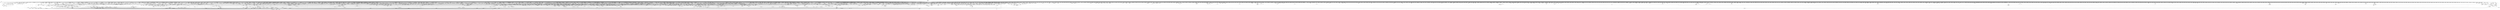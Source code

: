 digraph kerncollapsed {
    "arch_stack_walk" [color="black"];
    "__arch_copy_from_user" [color="black"];
    "igrab" [color="black"];
    "__hrtimer_get_next_event" [color="black"];
    "__raw_spin_unlock_irqrestore_37" [color="black"];
    "vm_commit_limit" [color="black"];
    "__cmpxchg_case_acq_32_3" [color="black"];
    "net_eq_idr" [color="black"];
    "anon_vma_interval_tree_iter_first" [color="black"];
    "__count_vm_events" [color="black"];
    "io_poll_find.constprop.0" [color="black"];
    "errseq_sample" [color="black"];
    "__cmpxchg_case_acq_32.constprop.0_6" [color="black"];
    "mast_fill_bnode" [color="black"];
    "pick_next_pushable_dl_task" [color="black"];
    "get_group_info.isra.0" [color="black"];
    "folio_nr_pages_2" [color="black"];
    "Indirect call93" [color="black"];
    "crng_fast_key_erasure" [color="black"];
    "vmf_pte_changed" [color="black"];
    "__rb_erase_color" [color="black"];
    "__io_put_kbuf" [color="black"];
    "__dev_pm_qos_resume_latency" [color="black"];
    "__raw_spin_lock_irq_7" [color="black"];
    "sched_ttwu_pending" [color="black"];
    "lock_mnt_tree" [color="black"];
    "Indirect call32" [color="black"];
    "do_raw_spin_lock_31" [color="black"];
    "__clear_open_fd" [color="black"];
    "smp_call_function_single" [color="black"];
    "__kern_my_cpu_offset_51" [color="black"];
    "__timer_delete_sync" [color="black"];
    "__raw_spin_unlock_irq" [color="black"];
    "get_arm64_ftr_reg_nowarn" [color="black"];
    "__set_task_special" [color="black"];
    "folio_nr_pages_1" [color="black"];
    "fatal_signal_pending_1" [color="black"];
    "folio_invalidate" [color="black"];
    "check_cb_ovld_locked" [color="black"];
    "rcu_segcblist_advance" [color="black"];
    "check_class_changed" [color="black"];
    "init_multi_vma_prep" [color="black"];
    "audit_gid_comparator" [color="black"];
    "mnt_get_count" [color="black"];
    "online_section_nr" [color="black"];
    "Indirect call159" [color="black"];
    "Indirect call143" [color="black"];
    "isolation_suitable.isra.0" [color="black"];
    "__raw_spin_lock_irqsave_44" [color="black"];
    "Indirect call45" [color="black"];
    "task_join_group_stop" [color="black"];
    "vma_interval_tree_insert" [color="black"];
    "thread_group_cputime" [color="black"];
    "____core____" [color="kernel"];
    "folio_account_cleaned" [color="black"];
    "rwsem_set_reader_owned" [color="black"];
    "__raw_spin_lock_irq_11" [color="black"];
    "rcu_poll_gp_seq_end" [color="black"];
    "Indirect call48" [color="black"];
    "kernfs_leftmost_descendant" [color="black"];
    "io_wq_cancel_pending_work" [color="black"];
    "_find_next_bit" [color="black"];
    "arch_local_irq_save_7" [color="black"];
    "strscpy" [color="black"];
    "__udelay" [color="black"];
    "sane_fdtable_size" [color="black"];
    "mte_update_sctlr_user" [color="black"];
    "vma_interval_tree_insert_after" [color="black"];
    "dl_clear_overload.part.0" [color="black"];
    "__kern_my_cpu_offset_6" [color="black"];
    "access_ok_39" [color="black"];
    "io_req_complete_defer" [color="black"];
    "fsnotify_free_mark" [color="black"];
    "zone_page_state_snapshot" [color="black"];
    "__percpu_add_case_64.constprop.0_1" [color="black"];
    "Indirect call123" [color="black"];
    "xas_init_marks" [color="black"];
    "do_raw_spin_lock.constprop.0_14" [color="black"];
    "set_ptes.constprop.0.isra.0" [color="black"];
    "pwq_activate_inactive_work" [color="black"];
    "llist_del_first" [color="black"];
    "find_next_bit_17" [color="black"];
    "__raw_spin_lock_15" [color="black"];
    "call_function_single_prep_ipi" [color="black"];
    "active_load_balance_cpu_stop" [color="black"];
    "Indirect call79" [color="black"];
    "mas_prev" [color="black"];
    "mas_next_setup.constprop.0" [color="black"];
    "other_cpu_in_panic" [color="black"];
    "internal_add_timer" [color="black"];
    "clear_bit_unlock.constprop.0" [color="black"];
    "__kern_my_cpu_offset_14" [color="black"];
    "test_ti_thread_flag_22" [color="black"];
    "__set_fixmap" [color="black"];
    "Indirect call154" [color="black"];
    "__raw_spin_lock_irqsave_25" [color="black"];
    "oom_unkillable_task.isra.0" [color="black"];
    "skb_tailroom_2" [color="black"];
    "tag_get" [color="black"];
    "audit_string_contains_control" [color="black"];
    "do_raw_spin_lock_56" [color="black"];
    "ldsem_down_read_trylock" [color="black"];
    "set_secondary_fwnode" [color="black"];
    "idr_find" [color="black"];
    "folio_unlock" [color="black"];
    "list_del_init_5" [color="black"];
    "file_ns_capable" [color="black"];
    "Indirect call10" [color="black"];
    "timerqueue_iterate_next" [color="black"];
    "kernfs_name_hash" [color="black"];
    "__mutex_remove_waiter" [color="black"];
    "__kern_my_cpu_offset_80" [color="black"];
    "sched_clock_noinstr" [color="black"];
    "workingset_eviction" [color="black"];
    "fpsimd_save" [color="black"];
    "__raw_spin_unlock_irq_21" [color="black"];
    "hlist_bl_lock" [color="black"];
    "mod_zone_page_state" [color="black"];
    "cpus_share_cache" [color="black"];
    "__raw_spin_unlock_irq_20" [color="black"];
    "pagefault_enable_1" [color="black"];
    "notifier_call_chain" [color="black"];
    "__reset_isolation_pfn" [color="black"];
    "find_next_zero_bit" [color="black"];
    "__raw_spin_lock_32" [color="black"];
    "__mod_node_page_state" [color="black"];
    "mte_zero_clear_page_tags" [color="black"];
    "_raw_spin_rq_lock_irqsave" [color="black"];
    "data_check_size" [color="black"];
    "Indirect call7" [color="black"];
    "__page_set_anon_rmap" [color="black"];
    "Indirect call158" [color="black"];
    "io_cqe_cache_refill" [color="black"];
    "do_raw_spin_lock_87" [color="black"];
    "__cmpxchg_case_acq_32.constprop.0_7" [color="black"];
    "xa_mk_value" [color="black"];
    "mte_parent_slot" [color="black"];
    "arch_timer_evtstrm_available" [color="black"];
    "Indirect call209" [color="black"];
    "Indirect call125" [color="black"];
    "move_linked_works" [color="black"];
    "irq_work_queue" [color="black"];
    "Indirect call138" [color="black"];
    "prepend_path" [color="black"];
    "__update_gt_cputime" [color="black"];
    "xa_load" [color="black"];
    "cpumask_empty_3" [color="black"];
    "page_ref_inc_6" [color="black"];
    "mas_state_walk" [color="black"];
    "__skb_header_pointer" [color="black"];
    "inc_rlimit_ucounts" [color="black"];
    "find_next_bit_7" [color="black"];
    "proto_memory_pcpu_drain" [color="black"];
    "spin_lock_irqsave_ssp_contention" [color="black"];
    "pcpu_find_block_fit" [color="black"];
    "posix_cpu_timer_rearm" [color="black"];
    "ttwu_queue_wakelist" [color="black"];
    "io_wq_hash_work" [color="black"];
    "exit_oom_victim" [color="black"];
    "__raw_spin_lock_irqsave_12" [color="black"];
    "__raw_spin_unlock_irqrestore_11" [color="black"];
    "__dequeue_entity" [color="black"];
    "del_page_from_free_list" [color="black"];
    "lock_timer_base" [color="black"];
    "__raw_spin_lock_22" [color="black"];
    "Indirect call111" [color="black"];
    "panic_smp_self_stop" [color="black"];
    "kobj_child_ns_ops" [color="black"];
    "redirty_tail_locked" [color="black"];
    "arm64_kernel_unmapped_at_el0_2" [color="black"];
    "workingset_test_recent" [color="black"];
    "find_submount" [color="black"];
    "cpumask_and.isra.0_3" [color="black"];
    "find_vm_area" [color="black"];
    "__lshrti3" [color="black"];
    "dev_xmit_recursion_dec" [color="black"];
    "__raw_spin_lock_27" [color="black"];
    "Indirect call176" [color="black"];
    "mas_find" [color="black"];
    "__count_vm_events_1" [color="black"];
    "mnt_dec_writers" [color="black"];
    "Indirect call101" [color="black"];
    "Indirect call141" [color="black"];
    "Indirect call212" [color="black"];
    "dec_mm_counter" [color="black"];
    "__raw_spin_lock_6" [color="black"];
    "update_min_vruntime" [color="black"];
    "Indirect call156" [color="black"];
    "lock_mount_hash" [color="black"];
    "test_taint" [color="black"];
    "__raw_spin_unlock_irq_7" [color="black"];
    "_compound_head_7" [color="black"];
    "find_alive_thread.isra.0" [color="black"];
    "mte_thread_switch" [color="black"];
    "first_online_pgdat" [color="black"];
    "radix_tree_tag_get" [color="black"];
    "__kern_my_cpu_offset_70" [color="black"];
    "count_vm_events_2" [color="black"];
    "extract_entropy.constprop.0" [color="black"];
    "fsnotify_put_sb_connectors" [color="black"];
    "do_raw_spin_lock_18" [color="black"];
    "tag_clear_highpage" [color="black"];
    "__bitmap_weight" [color="black"];
    "__cmpxchg_case_64" [color="black"];
    "pcpu_update_empty_pages" [color="black"];
    "percpu_ref_noop_confirm_switch" [color="black"];
    "clear_page" [color="black"];
    "Indirect call50" [color="black"];
    "cpumask_and.isra.0_1" [color="black"];
    "security_secid_to_secctx" [color="black"];
    "__kern_my_cpu_offset_38" [color="black"];
    "__wake_up_locked_key_bookmark" [color="black"];
    "__d_instantiate" [color="black"];
    "hrtimer_cancel" [color="black"];
    "kernfs_root" [color="black"];
    "signal_pending_state_2" [color="black"];
    "Indirect call59" [color="black"];
    "skb_zcopy" [color="black"];
    "copyin" [color="black"];
    "dcache_clean_pou" [color="black"];
    "ktime_get_real_ts64" [color="black"];
    "pfn_is_map_memory" [color="black"];
    "__gfp_pfmemalloc_flags" [color="black"];
    "io_wq_exit_start" [color="black"];
    "device_links_read_lock" [color="black"];
    "mas_parent_type" [color="black"];
    "__raw_read_lock_irqsave.constprop.0_1" [color="black"];
    "kill_super_notify" [color="black"];
    "strncmp" [color="black"];
    "get_next_ino" [color="black"];
    "put_prev_task" [color="black"];
    "xas_find_marked" [color="black"];
    "find_worker_executing_work" [color="black"];
    "calc_wheel_index" [color="black"];
    "Indirect call62" [color="black"];
    "wq_worker_running" [color="black"];
    "Indirect call5" [color="black"];
    "Indirect call149" [color="black"];
    "__raw_spin_unlock_irqrestore_10" [color="black"];
    "cpumask_first_and" [color="black"];
    "skb_copy_bits" [color="black"];
    "rt_mutex_slowtrylock" [color="black"];
    "sched_clock" [color="black"];
    "Indirect call201" [color="black"];
    "show_mem_node_skip" [color="black"];
    "__pi_memcmp" [color="black"];
    "get_file_2" [color="black"];
    "Indirect call129" [color="black"];
    "__raw_spin_unlock_irq_12" [color="black"];
    "__kern_my_cpu_offset_47" [color="black"];
    "Indirect call115" [color="black"];
    "do_raw_spin_lock_6" [color="black"];
    "security_audit_rule_match" [color="black"];
    "d_shrink_del" [color="black"];
    "fsnotify_group_assert_locked" [color="black"];
    "Indirect call130" [color="black"];
    "Indirect call165" [color="black"];
    "Indirect call90" [color="black"];
    "pm_runtime_put_noidle_2" [color="black"];
    "get_random_bytes" [color="black"];
    "kthread_probe_data" [color="black"];
    "__dev_put.part.0" [color="black"];
    "filemap_release_folio" [color="black"];
    "__raw_spin_unlock_irq.constprop.0_1" [color="black"];
    "cpumask_copy_1" [color="black"];
    "do_raw_spin_lock_46" [color="black"];
    "sme_save_state" [color="black"];
    "find_vmap_area" [color="black"];
    "mas_wr_end_piv" [color="black"];
    "Indirect call18" [color="black"];
    "__finish_swait" [color="black"];
    "do_raw_spin_lock_51" [color="black"];
    "__wake_up_bit" [color="black"];
    "unlock_task_sighand.isra.0_1" [color="black"];
    "bit_waitqueue" [color="black"];
    "noop_dirty_folio" [color="black"];
    "__cmpxchg_case_acq_32.constprop.0_12" [color="black"];
    "__mutex_init" [color="black"];
    "kernfs_next_descendant_post" [color="black"];
    "check_stable_address_space" [color="black"];
    "security_capable" [color="black"];
    "update_cfs_rq_load_avg.isra.0" [color="black"];
    "inode_lru_list_del" [color="black"];
    "Indirect call64" [color="black"];
    "d_lru_del" [color="black"];
    "__dl_clear_params" [color="black"];
    "can_set_direct_map" [color="black"];
    "Indirect call168" [color="black"];
    "__kern_my_cpu_offset_55" [color="black"];
    "workingset_update_node" [color="black"];
    "__raw_spin_lock_irq_17" [color="black"];
    "mas_set_height" [color="black"];
    "activate_task" [color="black"];
    "pfn_valid_1" [color="black"];
    "cfs_rq_of" [color="black"];
    "pde_subdir_first" [color="black"];
    "virt_to_head_page.isra.0" [color="black"];
    "num_other_online_cpus" [color="black"];
    "__ipi_send_mask" [color="black"];
    "__balance_callbacks" [color="black"];
    "list_del_init_6" [color="black"];
    "io_run_cancel" [color="black"];
    "irq_chip_retrigger_hierarchy" [color="black"];
    "__set_close_on_exec.isra.0" [color="black"];
    "qdisc_maybe_clear_missed" [color="black"];
    "__raw_read_unlock.constprop.0_6" [color="black"];
    "__timer_delete" [color="black"];
    "pvm_find_va_enclose_addr" [color="black"];
    "__hrtimer_next_event_base.constprop.0" [color="black"];
    "__raw_spin_trylock_5" [color="black"];
    "__cmpwait_case_32" [color="black"];
    "zone_page_state_snapshot.constprop.0" [color="black"];
    "int_sqrt" [color="black"];
    "__finalize_skb_around" [color="black"];
    "purge_fragmented_block" [color="black"];
    "virt_to_folio" [color="black"];
    "__raw_spin_lock_irqsave_3" [color="black"];
    "get_mm_exe_file" [color="black"];
    "Indirect call171" [color="black"];
    "compound_order" [color="black"];
    "tsk_fork_get_node" [color="black"];
    "cpu_timer_task_rcu" [color="black"];
    "Indirect call153" [color="black"];
    "lru_deactivate_file_fn" [color="black"];
    "__audit_uring_entry" [color="black"];
    "wake_up_var" [color="black"];
    "copy_highpage" [color="black"];
    "lowest_in_progress" [color="black"];
    "copy_user_highpage" [color="black"];
    "folio_evictable" [color="black"];
    "inode_to_bdi" [color="black"];
    "__pageblock_pfn_to_page" [color="black"];
    "pcpu_chunk_relocate" [color="black"];
    "Indirect call56" [color="black"];
    "audit_mark_compare" [color="black"];
    "skb_header_cloned" [color="black"];
    "freezing_slow_path" [color="black"];
    "list_del_2" [color="black"];
    "find_first_bit_3" [color="black"];
    "tty_port_kopened" [color="black"];
    "decay_load" [color="black"];
    "__percpu_add_case_32_1" [color="black"];
    "folio_trylock_1" [color="black"];
    "xas_next_entry" [color="black"];
    "access_ok_14" [color="black"];
    "Indirect call39" [color="black"];
    "Indirect call164" [color="black"];
    "__isolate_free_page" [color="black"];
    "__ksize" [color="black"];
    "__sync_icache_dcache" [color="black"];
    "__sw_hweight64" [color="black"];
    "__init_waitqueue_head" [color="black"];
    "__cmpxchg_case_64.isra.0" [color="black"];
    "__cmpxchg_case_mb_64" [color="black"];
    "audit_uid_comparator" [color="black"];
    "list_splice" [color="black"];
    "vma_is_secretmem" [color="black"];
    "wake_up_klogd" [color="black"];
    "__raw_spin_unlock_irq_6" [color="black"];
    "lockref_get" [color="black"];
    "__sk_mem_reduce_allocated" [color="black"];
    "tk_xtime.constprop.0" [color="black"];
    "netlink_unlock_table" [color="black"];
    "move_freelist_tail" [color="black"];
    "irq_disable" [color="black"];
    "get_cpu_fpsimd_context" [color="black"];
    "__anon_vma_interval_tree_augment_propagate" [color="black"];
    "set_ti_thread_flag_5" [color="black"];
    "timekeeping_get_ns" [color="black"];
    "_compound_head_4" [color="black"];
    "pcpu_unit_page_offset" [color="black"];
    "__percpu_add_case_64" [color="black"];
    "__d_drop" [color="black"];
    "wants_signal" [color="black"];
    "netlink_has_listeners" [color="black"];
    "timer_reduce" [color="black"];
    "group_classify" [color="black"];
    "__get_cpu_fpsimd_context" [color="black"];
    "anon_vma_interval_tree_insert" [color="black"];
    "sock_rmem_free" [color="black"];
    "hlist_del_init" [color="black"];
    "count_vm_events_1" [color="black"];
    "Indirect call198" [color="black"];
    "irq_get_irq_data" [color="black"];
    "arch_local_irq_save_1" [color="black"];
    "__raw_spin_lock_2" [color="black"];
    "folio_size_2" [color="black"];
    "fatal_signal_pending_4" [color="black"];
    "set_next_entity" [color="black"];
    "irq_domain_activate_irq" [color="black"];
    "pmd_install" [color="black"];
    "__put_unused_fd" [color="black"];
    "Indirect call178" [color="black"];
    "__xchg_case_64.constprop.0" [color="black"];
    "avg_vruntime" [color="black"];
    "node_tag_clear" [color="black"];
    "__raw_spin_lock_26" [color="black"];
    "pid_task" [color="black"];
    "__reuseport_detach_closed_sock" [color="black"];
    "find_next_bit_11" [color="black"];
    "cpupri_set" [color="black"];
    "put_dec_full8" [color="black"];
    "d_hash" [color="black"];
    "desc_read" [color="black"];
    "__nr_to_section" [color="black"];
    "pm_qos_read_value" [color="black"];
    "__raw_spin_lock_41" [color="black"];
    "u64_stats_add_2" [color="black"];
    "ttwu_do_activate.constprop.0" [color="black"];
    "sub_rq_bw.isra.0" [color="black"];
    "get_page" [color="black"];
    "crng_make_state" [color="black"];
    "io_match_task_safe" [color="black"];
    "__raw_spin_lock_irq_31" [color="black"];
    "_task_util_est" [color="black"];
    "Indirect call151" [color="black"];
    "fsnotify_update_flags" [color="black"];
    "list_splice_tail_init" [color="black"];
    "mas_pause" [color="black"];
    "count_vm_events" [color="black"];
    "mas_store_prealloc.part.0" [color="black"];
    "Indirect call20" [color="black"];
    "get_work_pool" [color="black"];
    "do_raw_spin_lock_23" [color="black"];
    "skip_atoi" [color="black"];
    "Indirect call170" [color="black"];
    "io_cancel_cb" [color="black"];
    "io_cqring_wake" [color="black"];
    "__do_once_start" [color="black"];
    "no_blink" [color="black"];
    "slab_is_available" [color="black"];
    "iov_iter_revert" [color="black"];
    "capacity_of" [color="black"];
    "enqueue_hrtimer.constprop.0" [color="black"];
    "copy_from_kernel_nofault_allowed" [color="black"];
    "task_clear_jobctl_pending" [color="black"];
    "hrtimer_sleeper_start_expires" [color="black"];
    "__raw_spin_lock_irqsave_19" [color="black"];
    "__raw_spin_lock_irq_41" [color="black"];
    "test_ti_thread_flag_10" [color="black"];
    "kernel_init_pages" [color="black"];
    "kthread_insert_work_sanity_check" [color="black"];
    "dev_xmit_recursion_inc" [color="black"];
    "Indirect call213" [color="black"];
    "down_read_trylock" [color="black"];
    "Indirect call132" [color="black"];
    "mtree_load" [color="black"];
    "_compound_head_1" [color="black"];
    "Indirect call25" [color="black"];
    "invalid_mkclean_vma" [color="black"];
    "__raw_spin_unlock_irq_25" [color="black"];
    "memchr" [color="black"];
    "fetch_robust_entry" [color="black"];
    "d_instantiate" [color="black"];
    "security_file_set_fowner" [color="black"];
    "__kern_my_cpu_offset_61" [color="black"];
    "mte_update_gcr_excl.isra.0" [color="black"];
    "get_file_1" [color="black"];
    "inode_add_lru" [color="black"];
    "get_sd_balance_interval" [color="black"];
    "Indirect call34" [color="black"];
    "irq_set_thread_affinity" [color="black"];
    "raw_spin_rq_trylock" [color="black"];
    "__io_acct_run_queue" [color="black"];
    "add_mm_rss_vec" [color="black"];
    "__pi_strlen" [color="black"];
    "mas_allocated.isra.0" [color="black"];
    "pcpu_block_update_hint_alloc" [color="black"];
    "__tlb_reset_range" [color="black"];
    "___d_drop" [color="black"];
    "Indirect call195" [color="black"];
    "Indirect call204" [color="black"];
    "do_raw_spin_lock_2" [color="black"];
    "prb_reserve" [color="black"];
    "Indirect call100" [color="black"];
    "Indirect call26" [color="black"];
    "Indirect call37" [color="black"];
    "__raw_spin_unlock_irqrestore_18" [color="black"];
    "rt_mutex_init_proxy_locked" [color="black"];
    "__irq_get_desc_lock" [color="black"];
    "spin_lock_irqsave_check_contention" [color="black"];
    "do_raw_spin_lock_99" [color="black"];
    "__raw_spin_lock_irq_4" [color="black"];
    "__io_disarm_linked_timeout" [color="black"];
    "Indirect call146" [color="black"];
    "smp_call_function" [color="black"];
    "__percpu_add_case_32_8" [color="black"];
    "__pfn_to_section" [color="black"];
    "prepend_char" [color="black"];
    "pmd_offset.isra.0" [color="black"];
    "drain_local_pages" [color="black"];
    "io_req_defer_failed" [color="black"];
    "test_ti_thread_flag_11" [color="black"];
    "sync_rcu_exp_done_unlocked" [color="black"];
    "pm_runtime_deactivate_timer" [color="black"];
    "mas_mab_cp" [color="black"];
    "__raw_spin_lock_4" [color="black"];
    "mab_mas_cp" [color="black"];
    "node_dirty_ok" [color="black"];
    "is_cpu_allowed" [color="black"];
    "__raw_spin_unlock_irq_28" [color="black"];
    "wake_up_bit" [color="black"];
    "__add_wait_queue" [color="black"];
    "__inode_add_lru" [color="black"];
    "Indirect call63" [color="black"];
    "invalid_migration_vma" [color="black"];
    "__raw_spin_lock_30" [color="black"];
    "__kern_my_cpu_offset_56" [color="black"];
    "mapping_unmap_writable" [color="black"];
    "do_raw_spin_lock_83" [color="black"];
    "mapping_shrinkable_1" [color="black"];
    "folio_trylock_2" [color="black"];
    "__printk_safe_enter" [color="black"];
    "__folio_cancel_dirty" [color="black"];
    "list_del_init_3" [color="black"];
    "Indirect call121" [color="black"];
    "__raw_spin_lock_irqsave_39" [color="black"];
    "put_dec" [color="black"];
    "fsnotify_connector_sb" [color="black"];
    "count_vm_event" [color="black"];
    "__page_cache_release" [color="black"];
    "__prepare_to_swait" [color="black"];
    "__cmpxchg_case_acq_64_1" [color="black"];
    "rb_insert_color_cached" [color="black"];
    "cpumask_any_and_distribute" [color="black"];
    "futex_get_value_locked" [color="black"];
    "lockref_get_not_zero" [color="black"];
    "next_mnt" [color="black"];
    "Indirect call148" [color="black"];
    "signal_pending_state" [color="black"];
    "group_balance_cpu" [color="black"];
    "need_seqretry" [color="black"];
    "__raw_read_unlock.constprop.0_2" [color="black"];
    "stackinfo_on_stack" [color="black"];
    "try_to_take_rt_mutex" [color="black"];
    "folio_trylock_4" [color="black"];
    "Indirect call190" [color="black"];
    "page_ref_inc_4" [color="black"];
    "is_subdir" [color="black"];
    "percpu_counter_dec" [color="black"];
    "__xchg_case_acq_64.isra.0" [color="black"];
    "wb_io_lists_depopulated" [color="black"];
    "__cmpxchg_case_mb_32_5" [color="black"];
    "__percpu_add_case_64.constprop.0_3" [color="black"];
    "finish_wait" [color="black"];
    "release_thread" [color="black"];
    "do_raw_spin_lock_12" [color="black"];
    "xas_next_offset" [color="black"];
    "io_cancel_task_cb" [color="black"];
    "do_raw_spin_lock_48" [color="black"];
    "fpsimd_thread_switch" [color="black"];
    "__raw_spin_unlock_irqrestore_8" [color="black"];
    "__wake_q_add" [color="black"];
    "tty_termios_baud_rate" [color="black"];
    "signalfd_cleanup" [color="black"];
    "__pi_strcmp" [color="black"];
    "____do_softirq" [color="black"];
    "collect_posix_cputimers" [color="black"];
    "__raw_spin_lock_irqsave_21" [color="black"];
    "Indirect call175" [color="black"];
    "Indirect call189" [color="black"];
    "__dev_fwnode" [color="black"];
    "prepend_name" [color="black"];
    "__kern_my_cpu_offset_4" [color="black"];
    "enqueue_task" [color="black"];
    "prepare_to_wait" [color="black"];
    "io_should_retry_thread" [color="black"];
    "_find_first_zero_bit" [color="black"];
    "__kern_my_cpu_offset_17" [color="black"];
    "drain_pages_zone" [color="black"];
    "arm64_kernel_unmapped_at_el0_3" [color="black"];
    "__acct_reclaim_writeback" [color="black"];
    "__irq_domain_deactivate_irq" [color="black"];
    "kmem_valid_obj" [color="black"];
    "__cmpxchg_case_acq_32.constprop.0_9" [color="black"];
    "Indirect call98" [color="black"];
    "Indirect call152" [color="black"];
    "do_raw_spin_lock_3" [color="black"];
    "do_kernel_restart" [color="black"];
    "Indirect call128" [color="black"];
    "close_fd_get_file" [color="black"];
    "timer_wait_running" [color="black"];
    "do_raw_spin_lock_10" [color="black"];
    "__try_to_del_timer_sync" [color="black"];
    "anon_vma_interval_tree_iter_next" [color="black"];
    "signal_pending_11" [color="black"];
    "rt_mutex_futex_trylock" [color="black"];
    "Indirect call40" [color="black"];
    "list_lru_del" [color="black"];
    "update_blocked_averages" [color="black"];
    "list_move_tail" [color="black"];
    "rcu_accelerate_cbs" [color="black"];
    "workingset_activation" [color="black"];
    "smp_call_function_many_cond" [color="black"];
    "tk_clock_read" [color="black"];
    "Indirect call61" [color="black"];
    "do_raw_spin_lock_65" [color="black"];
    "mnt_get_writers" [color="black"];
    "inactive_is_low.constprop.0" [color="black"];
    "mab_calc_split" [color="black"];
    "netdev_name" [color="black"];
    "hlist_del_init_2" [color="black"];
    "page_ref_inc_3" [color="black"];
    "folio_anon_vma" [color="black"];
    "task_ppid_nr" [color="black"];
    "__lock_parent" [color="black"];
    "mast_split_data" [color="black"];
    "page_ref_inc_2" [color="black"];
    "__posix_timers_find" [color="black"];
    "__raw_spin_lock_irqsave_52" [color="black"];
    "memcg_charge_kernel_stack.part.0" [color="black"];
    "attach_entity_load_avg" [color="black"];
    "do_raw_spin_lock_34" [color="black"];
    "strcpy" [color="black"];
    "current_is_kswapd" [color="black"];
    "find_next_and_bit" [color="black"];
    "__raw_spin_lock_irq_35" [color="black"];
    "local_bh_enable" [color="black"];
    "prepend" [color="black"];
    "do_raw_spin_lock_73" [color="black"];
    "prep_compound_page" [color="black"];
    "set_pud" [color="black"];
    "sock_rfree" [color="black"];
    "mas_start" [color="black"];
    "do_raw_spin_lock_45" [color="black"];
    "mntget" [color="black"];
    "mast_spanning_rebalance.isra.0" [color="black"];
    "__list_del_entry" [color="black"];
    "fasync_insert_entry" [color="black"];
    "mmgrab_2" [color="black"];
    "__kern_my_cpu_offset_11" [color="black"];
    "Indirect call70" [color="black"];
    "tlb_flush_mmu_tlbonly_1" [color="black"];
    "irq_to_desc" [color="black"];
    "rcu_is_cpu_rrupt_from_idle" [color="black"];
    "vma_interval_tree_subtree_search" [color="black"];
    "Indirect call27" [color="black"];
    "do_raw_spin_lock_38" [color="black"];
    "page_ref_add_1" [color="black"];
    "__kern_my_cpu_offset_22" [color="black"];
    "tls_preserve_current_state" [color="black"];
    "vma_iter_config" [color="black"];
    "xas_pause" [color="black"];
    "page_ref_dec_and_test_1" [color="black"];
    "kmsg_dump" [color="black"];
    "rcu_segcblist_inc_len" [color="black"];
    "inode_cgwb_move_to_attached" [color="black"];
    "cpu_timer_dequeue" [color="black"];
    "get_file.isra.0" [color="black"];
    "__kern_my_cpu_offset_21" [color="black"];
    "__rt_mutex_futex_trylock" [color="black"];
    "Indirect call52" [color="black"];
    "compaction_zonelist_suitable" [color="black"];
    "strchr" [color="black"];
    "do_raw_spin_lock.constprop.0_10" [color="black"];
    "rcu_segcblist_enqueue" [color="black"];
    "__cmpxchg_case_rel_32" [color="black"];
    "Indirect call47" [color="black"];
    "do_csum" [color="black"];
    "memset" [color="black"];
    "dl_bw_of" [color="black"];
    "arm_smccc_1_1_get_conduit" [color="black"];
    "find_first_bit_1" [color="black"];
    "__cmpxchg_case_acq_32.constprop.0_13" [color="black"];
    "Indirect call41" [color="black"];
    "fsnotify_data_inode" [color="black"];
    "timer_base.isra.0" [color="black"];
    "__raw_spin_lock_62" [color="black"];
    "first_zones_zonelist" [color="black"];
    "Indirect call169" [color="black"];
    "do_raw_spin_lock_44" [color="black"];
    "__raw_spin_lock" [color="black"];
    "page_move_anon_rmap" [color="black"];
    "Indirect call86" [color="black"];
    "__bitmap_intersects" [color="black"];
    "init_completion" [color="black"];
    "set_tsk_need_resched" [color="black"];
    "irq_enable" [color="black"];
    "security_task_getsecid_obj" [color="black"];
    "xas_set_offset" [color="black"];
    "recalc_sigpending_tsk" [color="black"];
    "Indirect call77" [color="black"];
    "folio_mapped" [color="black"];
    "mas_wr_walk_descend" [color="black"];
    "__raw_spin_lock_5" [color="black"];
    "propagate_mount_unlock" [color="black"];
    "tick_get_broadcast_device" [color="black"];
    "ma_slots" [color="black"];
    "__raw_spin_trylock" [color="black"];
    "tlb_gather_mmu" [color="black"];
    "pfn_valid_2" [color="black"];
    "update_misfit_status" [color="black"];
    "do_raw_spin_lock_26" [color="black"];
    "__raw_spin_lock_20" [color="black"];
    "next_online_pgdat" [color="black"];
    "wakeup_kswapd" [color="black"];
    "__raw_spin_lock_34" [color="black"];
    "__preempt_count_sub" [color="black"];
    "allow_write_access" [color="black"];
    "Indirect call191" [color="black"];
    "Indirect call187" [color="black"];
    "netdev_start_xmit" [color="black"];
    "folio_mapped_2" [color="black"];
    "task_fits_cpu" [color="black"];
    "__cmpxchg_case_mb_64_7" [color="black"];
    "clear_ti_thread_flag_3" [color="black"];
    "timer_delete_hook" [color="black"];
    "tty_ldisc_close" [color="black"];
    "__futex_queue" [color="black"];
    "mapping_allow_writable" [color="black"];
    "__raw_spin_lock_14" [color="black"];
    "mutex_can_spin_on_owner" [color="black"];
    "__cmpxchg_case_rel_64" [color="black"];
    "prepare_to_swait_event" [color="black"];
    "__task_rq_lock" [color="black"];
    "dget" [color="black"];
    "space_used" [color="black"];
    "calc_delta_fair" [color="black"];
    "do_raw_spin_lock_118" [color="black"];
    "__cmpxchg_case_mb_32_13" [color="black"];
    "do_raw_spin_lock_32" [color="black"];
    "queued_write_lock.constprop.0_1" [color="black"];
    "__dl_update" [color="black"];
    "update_dl_rq_load_avg" [color="black"];
    "mod_node_page_state" [color="black"];
    "rcu_segcblist_ready_cbs" [color="black"];
    "percpu_ref_put_many.constprop.0" [color="black"];
    "inode_io_list_move_locked" [color="black"];
    "__local_bh_enable_ip" [color="black"];
    "slab_want_init_on_alloc" [color="black"];
    "__raw_spin_unlock_irq_35" [color="black"];
    "get_state_synchronize_rcu" [color="black"];
    "Indirect call173" [color="black"];
    "mas_ascend" [color="black"];
    "__d_find_any_alias" [color="black"];
    "rcu_seq_end" [color="black"];
    "sock_flag_1" [color="black"];
    "__kern_my_cpu_offset_42" [color="black"];
    "is_current_pgrp_orphaned" [color="black"];
    "Indirect call142" [color="black"];
    "do_softirq_own_stack" [color="black"];
    "rcu_segcblist_init" [color="black"];
    "__raw_spin_lock_irqsave_17" [color="black"];
    "__cmpxchg_case_acq_64" [color="black"];
    "read_seqbegin_or_lock" [color="black"];
    "mm_set_has_pinned_flag" [color="black"];
    "maybe_mkwrite.isra.0" [color="black"];
    "do_raw_spin_lock_17" [color="black"];
    "percpu_ref_put_many" [color="black"];
    "device_pm_check_callbacks" [color="black"];
    "__radix_tree_lookup" [color="black"];
    "gup_signal_pending" [color="black"];
    "Indirect call23" [color="black"];
    "__xchg_case_mb_32.constprop.0" [color="black"];
    "__raw_spin_lock_irqsave_7" [color="black"];
    "rcu_advance_cbs" [color="black"];
    "__sw_hweight32" [color="black"];
    "folio_trylock_flag" [color="black"];
    "__raw_spin_unlock_irq_11" [color="black"];
    "rcu_gp_is_normal" [color="black"];
    "Indirect call112" [color="black"];
    "test_ti_thread_flag_21" [color="black"];
    "folio_test_uptodate" [color="black"];
    "__kern_my_cpu_offset_2" [color="black"];
    "__do_set_cpus_allowed" [color="black"];
    "sibling_imbalance.isra.0" [color="black"];
    "first_zones_zonelist_1" [color="black"];
    "__kern_my_cpu_offset_54" [color="black"];
    "fsnotify" [color="black"];
    "dec_rlimit_ucounts" [color="black"];
    "mas_next_slot" [color="black"];
    "__count_vm_events_3" [color="black"];
    "fsnotify_compare_groups" [color="black"];
    "hlist_del_init_4" [color="black"];
    "io_poll_can_finish_inline.isra.0" [color="black"];
    "__wake_up_common" [color="black"];
    "shrink_lock_dentry" [color="black"];
    "hrtimer_start_expires" [color="black"];
    "mutex_trylock" [color="black"];
    "wb_io_lists_populated" [color="black"];
    "strscpy_pad" [color="black"];
    "Indirect call31" [color="black"];
    "__raw_spin_lock.constprop.0" [color="black"];
    "timer_delete" [color="black"];
    "lockref_put_or_lock" [color="black"];
    "mmgrab_1" [color="black"];
    "futex_q_lock" [color="black"];
    "__raw_spin_unlock_bh.constprop.0" [color="black"];
    "unmask_irq" [color="black"];
    "task_participate_group_stop" [color="black"];
    "posixtimer_rearm" [color="black"];
    "__srcu_read_lock" [color="black"];
    "kill_device" [color="black"];
    "__raw_spin_unlock_irqrestore_24" [color="black"];
    "req_ref_put_and_test" [color="black"];
    "pcpu_block_refresh_hint" [color="black"];
    "arch_local_irq_restore_2" [color="black"];
    "bump_cpu_timer" [color="black"];
    "_atomic_dec_and_lock" [color="black"];
    "__raw_spin_lock_irq_12" [color="black"];
    "__irq_startup" [color="black"];
    "do_raw_spin_lock_117" [color="black"];
    "find_next_bit.constprop.0_7" [color="black"];
    "Indirect call105" [color="black"];
    "Indirect call114" [color="black"];
    "cpu_util.constprop.0" [color="black"];
    "get_ldops" [color="black"];
    "chacha_block_generic" [color="black"];
    "futex_hb_waiters_dec" [color="black"];
    "mab_shift_right" [color="black"];
    "mnt_set_mountpoint" [color="black"];
    "do_raw_spin_lock_69" [color="black"];
    "Indirect call106" [color="black"];
    "__raw_spin_lock_irqsave.constprop.0_2" [color="black"];
    "Indirect call122" [color="black"];
    "_mix_pool_bytes" [color="black"];
    "__arm64_sys_close" [color="black"];
    "srcu_funnel_exp_start" [color="black"];
    "Indirect call104" [color="black"];
    "fpsimd_flush_task_state" [color="black"];
    "new_context" [color="black"];
    "__skb_set_length" [color="black"];
    "prepare_to_wait_exclusive" [color="black"];
    "__iget" [color="black"];
    "cpu_util_cfs_boost" [color="black"];
    "__raw_spin_lock_irqsave.constprop.0_9" [color="black"];
    "__printk_cpu_sync_wait" [color="black"];
    "Indirect call38" [color="black"];
    "ksize" [color="black"];
    "do_raw_spin_lock_50" [color="black"];
    "__raw_read_lock.constprop.0_1" [color="black"];
    "__raw_spin_lock_irqsave_51" [color="black"];
    "__percpu_add_return_case_32_1" [color="black"];
    "pcpu_chunk_populated" [color="black"];
    "Indirect call139" [color="black"];
    "pcpu_post_unmap_tlb_flush" [color="black"];
    "find_task_by_vpid" [color="black"];
    "__kern_my_cpu_offset_77" [color="black"];
    "should_fail_alloc_page" [color="black"];
    "__raw_spin_lock_52" [color="black"];
    "__raw_spin_lock_irq_23" [color="black"];
    "cd_forget" [color="black"];
    "list_del_init_8" [color="black"];
    "find_first_bit_6" [color="black"];
    "vma_interval_tree_iter_next" [color="black"];
    "arch_get_random_longs" [color="black"];
    "do_raw_spin_lock_16" [color="black"];
    "srcu_gp_start" [color="black"];
    "__bpf_free_used_maps" [color="black"];
    "deactivate_task" [color="black"];
    "__raw_spin_unlock_irqrestore.constprop.0_1" [color="black"];
    "do_raw_spin_lock_24" [color="black"];
    "__mnt_is_readonly" [color="black"];
    "min_deadline_cb_propagate" [color="black"];
    "update_cached_migrate" [color="black"];
    "folio_nr_pages" [color="black"];
    "__raw_spin_unlock_irqrestore_33" [color="black"];
    "do_raw_spin_lock_86" [color="black"];
    "eventfd_signal_mask" [color="black"];
    "mas_data_end" [color="black"];
    "__raw_spin_lock_irqsave.constprop.0_3" [color="black"];
    "__skb_flow_get_ports" [color="black"];
    "rb_insert_color" [color="black"];
    "_copy_from_iter" [color="black"];
    "__remove_shared_vm_struct.constprop.0" [color="black"];
    "Indirect call211" [color="black"];
    "__mod_zone_page_state" [color="black"];
    "__get_task_comm" [color="black"];
    "raw_spin_rq_unlock" [color="black"];
    "do_raw_spin_lock_93" [color="black"];
    "put_ldops.constprop.0" [color="black"];
    "do_raw_spin_lock_60" [color="black"];
    "pcpu_chunk_refresh_hint" [color="black"];
    "__raw_spin_lock_irqsave.constprop.0_8" [color="black"];
    "xas_update.isra.0" [color="black"];
    "prb_next_seq" [color="black"];
    "__raw_spin_lock_12" [color="black"];
    "set_ti_thread_flag_4" [color="black"];
    "double_unlock_balance" [color="black"];
    "remove_nodes.constprop.0" [color="black"];
    "memblock_search" [color="black"];
    "audit_serial" [color="black"];
    "sync_icache_aliases" [color="black"];
    "mte_copy_page_tags" [color="black"];
    "mas_next_sibling" [color="black"];
    "get_task_mm" [color="black"];
    "__set_task_comm" [color="black"];
    "list_del_1" [color="black"];
    "arm_timer" [color="black"];
    "Indirect call161" [color="black"];
    "Indirect call118" [color="black"];
    "sched_cgroup_fork" [color="black"];
    "__rt_mutex_slowtrylock" [color="black"];
    "__raw_spin_lock_63" [color="black"];
    "__raw_spin_lock_irq_21" [color="black"];
    "folio_total_mapcount" [color="black"];
    "unreserve_highatomic_pageblock" [color="black"];
    "__raw_spin_lock_irq.constprop.0_2" [color="black"];
    "xas_next_entry.constprop.0" [color="black"];
    "this_cpu_has_cap" [color="black"];
    "fpsimd_preserve_current_state" [color="black"];
    "set_ptes.constprop.0.isra.0_1" [color="black"];
    "rcu_poll_gp_seq_start" [color="black"];
    "count_vm_event_2" [color="black"];
    "simple_xattr_space" [color="black"];
    "membarrier_update_current_mm" [color="black"];
    "get_cred" [color="black"];
    "__cmpxchg_case_acq_32.constprop.0_17" [color="black"];
    "kernfs_release_file.part.0.isra.0" [color="black"];
    "pcpu_init_md_blocks" [color="black"];
    "osq_wait_next" [color="black"];
    "__to_kthread" [color="black"];
    "__wb_calc_thresh" [color="black"];
    "set_tlb_ubc_flush_pending" [color="black"];
    "xa_find" [color="black"];
    "tlb_flush_1" [color="black"];
    "console_is_usable" [color="black"];
    "get_file" [color="black"];
    "rcu_inkernel_boot_has_ended" [color="black"];
    "__raw_spin_unlock_irqrestore_15" [color="black"];
    "io_wq_work_match_all" [color="black"];
    "__raw_spin_lock_18" [color="black"];
    "pud_set_huge" [color="black"];
    "arch_send_call_function_single_ipi" [color="black"];
    "kernfs_get" [color="black"];
    "io_schedule_prepare" [color="black"];
    "rcu_seq_start_1" [color="black"];
    "do_raw_spin_lock_9" [color="black"];
    "group_open_release" [color="black"];
    "fsnotify_first_mark" [color="black"];
    "__cmpxchg_case_acq_32.constprop.0_8" [color="black"];
    "Indirect call144" [color="black"];
    "Indirect call60" [color="black"];
    "find_task_by_pid_ns" [color="black"];
    "do_raw_spin_lock_57" [color="black"];
    "Indirect call15" [color="black"];
    "Indirect call89" [color="black"];
    "kthread_should_stop" [color="black"];
    "update_dl_migration" [color="black"];
    "add_wait_queue" [color="black"];
    "check_and_switch_context" [color="black"];
    "get_arm64_ftr_reg" [color="black"];
    "find_next_and_bit.constprop.0" [color="black"];
    "Indirect call150" [color="black"];
    "skb_frag_ref" [color="black"];
    "__kern_my_cpu_offset_49" [color="black"];
    "clear_ti_thread_flag" [color="black"];
    "xas_not_node" [color="black"];
    "cpu_online" [color="black"];
    "do_raw_spin_lock_5" [color="black"];
    "__percpu_add_case_64_6" [color="black"];
    "user_disable_single_step" [color="black"];
    "hrtimer_forward" [color="black"];
    "virt_to_slab" [color="black"];
    "pagefault_enable_2" [color="black"];
    "select_collect" [color="black"];
    "Indirect call29" [color="black"];
    "cpumask_weight.constprop.0_5" [color="black"];
    "__raw_spin_unlock_irq_23" [color="black"];
    "ktime_get_coarse_real_ts64" [color="black"];
    "vm_stat_account" [color="black"];
    "rcu_exp_jiffies_till_stall_check" [color="black"];
    "post_alloc_hook" [color="black"];
    "cpumask_weight" [color="black"];
    "mas_wr_new_end" [color="black"];
    "do_raw_spin_lock_37" [color="black"];
    "do_raw_spin_lock_80" [color="black"];
    "node_page_state_add" [color="black"];
    "is_bad_inode" [color="black"];
    "tty_driver_flush_buffer" [color="black"];
    "put_cpu_fpsimd_context" [color="black"];
    "__efistub_caches_clean_inval_pou" [color="black"];
    "do_raw_spin_lock_58" [color="black"];
    "vma_interval_tree_augment_rotate" [color="black"];
    "get_pwq" [color="black"];
    "do_raw_spin_lock_8" [color="black"];
    "_compound_head_3" [color="black"];
    "to_desc" [color="black"];
    "jiffies_to_usecs" [color="black"];
    "sched_asym_prefer" [color="black"];
    "__raw_spin_unlock_irqrestore_3" [color="black"];
    "page_ref_inc" [color="black"];
    "try_release_thread_stack_to_cache" [color="black"];
    "__raw_spin_lock.constprop.0_1" [color="black"];
    "list_del_init" [color="black"];
    "efi_reboot" [color="black"];
    "auditsc_get_stamp" [color="black"];
    "fsnotify_detach_connector_from_object" [color="black"];
    "find_next_zero_bit_2" [color="black"];
    "tcp_get_info_chrono_stats" [color="black"];
    "mas_new_ma_node" [color="black"];
    "try_to_unmap_flush_dirty" [color="black"];
    "find_next_bit.constprop.0_14" [color="black"];
    "__update_load_avg_cfs_rq" [color="black"];
    "__kern_my_cpu_offset_52" [color="black"];
    "__raw_write_lock_irq" [color="black"];
    "prb_final_commit" [color="black"];
    "audit_rate_check.part.0" [color="black"];
    "__raw_spin_unlock_irq_5" [color="black"];
    "_prb_read_valid" [color="black"];
    "update_curr" [color="black"];
    "get_state_synchronize_rcu_full" [color="black"];
    "rwsem_read_trylock" [color="black"];
    "__flush_tlb_page_nosync" [color="black"];
    "__hlist_del" [color="black"];
    "__cmpxchg_case_mb_32.constprop.0" [color="black"];
    "skb_zcopy_downgrade_managed" [color="black"];
    "Indirect call180" [color="black"];
    "pcpu_size_to_slot" [color="black"];
    "__raw_write_unlock_irq_5" [color="black"];
    "Indirect call69" [color="black"];
    "__dl_add" [color="black"];
    "Indirect call9" [color="black"];
    "Indirect call19" [color="black"];
    "rb_first" [color="black"];
    "__raw_spin_lock_bh.constprop.0_5" [color="black"];
    "find_vma" [color="black"];
    "sve_save_state" [color="black"];
    "__raw_spin_unlock_irq_18" [color="black"];
    "find_next_bit_3" [color="black"];
    "req_set_fail" [color="black"];
    "Indirect call126" [color="black"];
    "fill_contig_page_info" [color="black"];
    "__reuseport_detach_sock.isra.0" [color="black"];
    "__cmpxchg_case_acq_32.constprop.0_10" [color="black"];
    "Indirect call196" [color="black"];
    "sve_get_vl" [color="black"];
    "__cmpxchg_case_acq_32.constprop.0_21" [color="black"];
    "mas_update_gap" [color="black"];
    "arch_get_random_seed_longs" [color="black"];
    "Indirect call166" [color="black"];
    "__cmpwait_case_32_2" [color="black"];
    "detach_if_pending" [color="black"];
    "futex_hash" [color="black"];
    "io_file_get_flags" [color="black"];
    "__note_gp_changes" [color="black"];
    "folio_try_get_rcu" [color="black"];
    "Indirect call82" [color="black"];
    "rseq_migrate" [color="black"];
    "do_softirq" [color="black"];
    "sk_mem_reclaim" [color="black"];
    "cpu_active" [color="black"];
    "mutex_is_locked" [color="black"];
    "queued_read_unlock.constprop.0_2" [color="black"];
    "lockref_put_return" [color="black"];
    "get_pfnblock_flags_mask" [color="black"];
    "_compound_head_5" [color="black"];
    "find_next_bit.constprop.0_8" [color="black"];
    "Indirect call194" [color="black"];
    "skb_tailroom_1" [color="black"];
    "__raw_spin_unlock_irqrestore.constprop.0_2" [color="black"];
    "copy_fd_bitmaps" [color="black"];
    "is_valid_gup_args" [color="black"];
    "prb_read_valid" [color="black"];
    "__raw_write_lock_irq.constprop.0" [color="black"];
    "Indirect call116" [color="black"];
    "clear_ti_thread_flag_6" [color="black"];
    "do_raw_spin_lock_61" [color="black"];
    "do_raw_spin_lock_35" [color="black"];
    "folio_wake_bit" [color="black"];
    "Indirect call49" [color="black"];
    "__init_rwsem" [color="black"];
    "Indirect call46" [color="black"];
    "__var_waitqueue" [color="black"];
    "__xa_clear_mark" [color="black"];
    "__wake_up_sync_key" [color="black"];
    "vma_fs_can_writeback" [color="black"];
    "__list_del_entry_2" [color="black"];
    "prb_commit" [color="black"];
    "__printk_cpu_sync_put" [color="black"];
    "io_acct_cancel_pending_work" [color="black"];
    "skb_header_pointer_2" [color="black"];
    "__cmpxchg_case_8" [color="black"];
    "__raw_spin_lock.constprop.0_2" [color="black"];
    "rb_next" [color="black"];
    "Indirect call188" [color="black"];
    "rpm_check_suspend_allowed" [color="black"];
    "task_clear_jobctl_trapping" [color="black"];
    "__raw_spin_lock_irq_32" [color="black"];
    "__cmpwait_case_32_3" [color="black"];
    "clear_nonspinnable" [color="black"];
    "__percpu_add_case_32" [color="black"];
    "rcu_exp_need_qs" [color="black"];
    "zone_reclaimable_pages" [color="black"];
    "Indirect call110" [color="black"];
    "folio_trylock" [color="black"];
    "data_alloc" [color="black"];
    "Indirect call197" [color="black"];
    "ptep_set_access_flags" [color="black"];
    "__raw_spin_trylock_4" [color="black"];
    "list_lru_add" [color="black"];
    "pageblock_skip_persistent" [color="black"];
    "test_and_set_bit_lock.constprop.0" [color="black"];
    "__raw_spin_lock_28" [color="black"];
    "Indirect call119" [color="black"];
    "__raw_spin_unlock_irq_19" [color="black"];
    "page_vma_mapped_walk_done_1" [color="black"];
    "__accumulate_pelt_segments" [color="black"];
    "zone_watermark_ok" [color="black"];
    "mapping_shrinkable" [color="black"];
    "clear_inode" [color="black"];
    "check_preempt_curr_dl" [color="black"];
    "__cmpxchg_case_acq_32.constprop.0_19" [color="black"];
    "rb_prev" [color="black"];
    "__bitmap_subset" [color="black"];
    "_compound_head_2" [color="black"];
    "do_raw_spin_lock_33" [color="black"];
    "cpu_util_cfs" [color="black"];
    "d_find_alias" [color="black"];
    "d_shrink_add" [color="black"];
    "sk_leave_memory_pressure" [color="black"];
    "mas_prev_setup.constprop.0" [color="black"];
    "set_task_reclaim_state" [color="black"];
    "__kern_my_cpu_offset_18" [color="black"];
    "group_close_release" [color="black"];
    "add_device_randomness" [color="black"];
    "rcu_segcblist_pend_cbs" [color="black"];
    "Indirect call102" [color="black"];
    "tlb_remove_table_sync_one" [color="black"];
    "move_freepages_block" [color="black"];
    "__skb_zcopy_downgrade_managed" [color="black"];
    "__raw_spin_unlock_irqrestore_9" [color="black"];
    "rcu_start_this_gp" [color="black"];
    "find_vma_prev" [color="black"];
    "update_sctlr_el1" [color="black"];
    "tlb_remove_table_smp_sync" [color="black"];
    "sb_clear_inode_writeback" [color="black"];
    "select_collect2" [color="black"];
    "__irq_put_desc_unlock" [color="black"];
    "__raw_spin_lock_irqsave_1" [color="black"];
    "osq_unlock" [color="black"];
    "flush_tlb_batched_pending" [color="black"];
    "try_check_zero" [color="black"];
    "mod_node_state" [color="black"];
    "ihold" [color="black"];
    "cpumask_next.constprop.0" [color="black"];
    "csum_partial_ext" [color="black"];
    "__kern_my_cpu_offset_133" [color="black"];
    "forward_timer_base" [color="black"];
    "__cmpxchg_case_acq_32.constprop.0_2" [color="black"];
    "mas_find_child" [color="black"];
    "xas_result" [color="black"];
    "cpumask_any_distribute" [color="black"];
    "cpu_switch_to" [color="black"];
    "memzero_explicit" [color="black"];
    "__anon_vma_interval_tree_augment_rotate" [color="black"];
    "xas_find_conflict" [color="black"];
    "folio_pfn" [color="black"];
    "check_vma_flags" [color="black"];
    "set_area_direct_map" [color="black"];
    "update_pm_runtime_accounting" [color="black"];
    "extfrag_for_order" [color="black"];
    "Indirect call181" [color="black"];
    "__percpu_add_case_64_4" [color="black"];
    "gup_must_unshare" [color="black"];
    "__page_dup_rmap.constprop.0" [color="black"];
    "auditd_test_task" [color="black"];
    "folio_nr_pages_3" [color="black"];
    "freezing" [color="black"];
    "fatal_signal_pending_6" [color="black"];
    "find_lock_task_mm" [color="black"];
    "ma_pivots" [color="black"];
    "find_first_bit_4" [color="black"];
    "min_deadline_cb_rotate" [color="black"];
    "prepare_to_wait_event" [color="black"];
    "test_ti_thread_flag_7" [color="black"];
    "take_dentry_name_snapshot" [color="black"];
    "__raw_spin_unlock_irqrestore_2" [color="black"];
    "io_wq_work_match_item" [color="black"];
    "set_ti_thread_flag" [color="black"];
    "se_weight.isra.0" [color="black"];
    "io_poll_add_hash" [color="black"];
    "siginfo_layout" [color="black"];
    "steal_suitable_fallback" [color="black"];
    "xas_set_mark" [color="black"];
    "__cmpxchg_case_acq_32.constprop.0_18" [color="black"];
    "qdisc_run_begin" [color="black"];
    "sve_state_size" [color="black"];
    "skb_pfmemalloc" [color="black"];
    "__task_will_free_mem" [color="black"];
    "do_raw_spin_lock_85" [color="black"];
    "mod_timer" [color="black"];
    "__raw_spin_unlock_irqrestore_29" [color="black"];
    "do_raw_spin_lock_64" [color="black"];
    "__cmpxchg_case_mb_32_3" [color="black"];
    "tty_update_time" [color="black"];
    "__xchg_case_mb_64.constprop.0_3" [color="black"];
    "__raw_spin_unlock_irqrestore" [color="black"];
    "vma_last_pgoff" [color="black"];
    "cpumask_and" [color="black"];
    "strreplace" [color="black"];
    "do_raw_spin_lock_11" [color="black"];
    "Indirect call113" [color="black"];
    "timerqueue_del" [color="black"];
    "xas_error.isra.0_1" [color="black"];
    "security_release_secctx" [color="black"];
    "Indirect call172" [color="black"];
    "folio_order" [color="black"];
    "__raw_spin_lock_irqsave_50" [color="black"];
    "raw_spin_rq_lock_nested" [color="black"];
    "queued_spin_lock_slowpath" [color="black"];
    "mt_find" [color="black"];
    "clear_ti_thread_flag_4" [color="black"];
    "Indirect call6" [color="black"];
    "need_active_balance" [color="black"];
    "page_ref_dec_and_test" [color="black"];
    "list_move_1" [color="black"];
    "zone_watermark_fast.constprop.0" [color="black"];
    "next_signal" [color="black"];
    "fatal_signal_pending_3" [color="black"];
    "init_entity_runnable_average" [color="black"];
    "mas_alloc_req.isra.0" [color="black"];
    "mask_irq" [color="black"];
    "should_zap_page" [color="black"];
    "mas_safe_min" [color="black"];
    "plist_add" [color="black"];
    "task_get_vl" [color="black"];
    "arch_local_irq_restore_3" [color="black"];
    "prep_new_page" [color="black"];
    "test_ti_thread_flag_1" [color="black"];
    "__kern_my_cpu_offset_23" [color="black"];
    "Indirect call81" [color="black"];
    "mas_walk" [color="black"];
    "mas_set_alloc_req" [color="black"];
    "fsnotify_handle_inode_event.isra.0" [color="black"];
    "__percpu_add_case_32_21" [color="black"];
    "mm_counter" [color="black"];
    "__raw_read_unlock.constprop.0" [color="black"];
    "__raw_spin_lock_irq_1" [color="black"];
    "Indirect call174" [color="black"];
    "__cmpxchg_case_acq_32" [color="black"];
    "migrate_disable" [color="black"];
    "mas_set_parent.constprop.0" [color="black"];
    "__msecs_to_jiffies" [color="black"];
    "resched_curr" [color="black"];
    "skb_cloned" [color="black"];
    "security_audit_rule_free" [color="black"];
    "peernet2id" [color="black"];
    "d_flags_for_inode" [color="black"];
    "update_rq_clock" [color="black"];
    "cpumask_next_and" [color="black"];
    "find_next_bit.constprop.0_11" [color="black"];
    "lru_note_cost_refault" [color="black"];
    "class_raw_spinlock_irqsave_destructor" [color="black"];
    "task_active_pid_ns" [color="black"];
    "__raw_spin_lock_irqsave_4" [color="black"];
    "__kern_my_cpu_offset_26" [color="black"];
    "skb_has_frag_list" [color="black"];
    "convert_prio" [color="black"];
    "security_current_getsecid_subj" [color="black"];
    "to_kthread" [color="black"];
    "__raw_spin_lock_irqsave_29" [color="black"];
    "__cmpxchg_case_mb_32_10" [color="black"];
    "mod_zone_state" [color="black"];
    "vmalloc_to_page" [color="black"];
    "rcu_seq_start" [color="black"];
    "desc_make_final" [color="black"];
    "arch_teardown_dma_ops" [color="black"];
    "pagetable_pte_dtor" [color="black"];
    "Indirect call55" [color="black"];
    "cpu_do_switch_mm" [color="black"];
    "access_ok_12" [color="black"];
    "Indirect call124" [color="black"];
    "system_supports_mte" [color="black"];
    "__fprop_add_percpu_max" [color="black"];
    "security_sock_rcv_skb" [color="black"];
    "cpumask_subset" [color="black"];
    "__mod_timer" [color="black"];
    "Indirect call43" [color="black"];
    "arch_tlbbatch_should_defer.constprop.0" [color="black"];
    "__cmpxchg_case_acq_32.constprop.0_20" [color="black"];
    "_prb_commit" [color="black"];
    "Indirect call67" [color="black"];
    "percpu_ref_get_many" [color="black"];
    "add_nr_running" [color="black"];
    "bsearch" [color="black"];
    "__bitmap_equal" [color="black"];
    "raw_spin_rq_lock_1" [color="black"];
    "__raw_spin_lock_24" [color="black"];
    "__cmpxchg_case_acq_32.constprop.0_16" [color="black"];
    "folio_mapped_1" [color="black"];
    "Indirect call179" [color="black"];
    "set_kpti_asid_bits" [color="black"];
    "__mnt_drop_write_file" [color="black"];
    "irq_work_single" [color="black"];
    "kmap_local_page" [color="black"];
    "__kern_my_cpu_offset_44" [color="black"];
    "folio_not_mapped" [color="black"];
    "__raw_spin_lock_irq.constprop.0_1" [color="black"];
    "__raw_spin_lock_irqsave_15" [color="black"];
    "percpu_counter_add" [color="black"];
    "Indirect call133" [color="black"];
    "find_lock_later_rq" [color="black"];
    "u64_stats_inc" [color="black"];
    "vma_address" [color="black"];
    "split_map_pages" [color="black"];
    "unhash_mnt" [color="black"];
    "mm_trace_rss_stat" [color="black"];
    "mte_set_pivot" [color="black"];
    "split_page" [color="black"];
    "fatal_signal_pending" [color="black"];
    "__kern_my_cpu_offset_78" [color="black"];
    "flush_dcache_page" [color="black"];
    "mas_wr_walk" [color="black"];
    "arch_local_irq_disable_2" [color="black"];
    "generic_exec_single" [color="black"];
    "mas_adopt_children.isra.0" [color="black"];
    "find_later_rq" [color="black"];
    "__raw_spin_lock_23" [color="black"];
    "dev_pm_disable_wake_irq_check" [color="black"];
    "__mod_lruvec_state" [color="black"];
    "d_path" [color="black"];
    "filemap_check_errors" [color="black"];
    "arch_send_call_function_ipi_mask" [color="black"];
    "atomic_notifier_call_chain" [color="black"];
    "__pm_relax" [color="black"];
    "__raw_spin_lock_irqsave_42" [color="black"];
    "rcu_gp_is_expedited" [color="black"];
    "set_load_weight" [color="black"];
    "strcspn" [color="black"];
    "find_suitable_fallback" [color="black"];
    "task_sched_runtime" [color="black"];
    "__next_zones_zonelist" [color="black"];
    "Indirect call120" [color="black"];
    "u64_stats_add_1" [color="black"];
    "skb_may_tx_timestamp.part.0" [color="black"];
    "__free_one_page" [color="black"];
    "current_wq_worker" [color="black"];
    "folio_evictable_1" [color="black"];
    "__siphash_unaligned" [color="black"];
    "__percpu_counter_sum" [color="black"];
    "_find_next_zero_bit" [color="black"];
    "anon_vma_interval_tree_post_update_vma" [color="black"];
    "Indirect call0" [color="black"];
    "oom_badness" [color="black"];
    "do_raw_spin_lock_36" [color="black"];
    "post_ttbr_update_workaround" [color="black"];
    "test_ti_thread_flag_19" [color="black"];
    "__percpu_add_case_64.constprop.0" [color="black"];
    "__wb_writeout_add" [color="black"];
    "data_push_tail" [color="black"];
    "__percpu_add_case_32_2" [color="black"];
    "update_sd_lb_stats" [color="black"];
    "arch_local_irq_save_3" [color="black"];
    "__skb_set_length_1" [color="black"];
    "copy_page" [color="black"];
    "do_raw_spin_lock.constprop.0_3" [color="black"];
    "__percpu_add_case_32_13" [color="black"];
    "idr_for_each" [color="black"];
    "__lock_timer" [color="black"];
    "find_next_bit.constprop.0_21" [color="black"];
    "mas_pop_node" [color="black"];
    "find_unlink_vmap_area" [color="black"];
    "remove_wait_queue" [color="black"];
    "arch_smp_send_reschedule" [color="black"];
    "PageMovable" [color="black"];
    "page_vma_mapped_walk_done" [color="black"];
    "update_rt_rq_load_avg" [color="black"];
    "rcu_segcblist_entrain" [color="black"];
    "__smp_call_single_queue" [color="black"];
    "add_timer_on" [color="black"];
    "irqd_irq_disabled.isra.0" [color="black"];
    "fpsimd_save_state" [color="black"];
    "rt_mutex_setprio" [color="black"];
    "_find_first_bit" [color="black"];
    "mas_rewalk_if_dead" [color="black"];
    "free_unref_page_commit" [color="black"];
    "set_task_cpu" [color="black"];
    "propagation_next" [color="black"];
    "xas_find" [color="black"];
    "put_dec_trunc8" [color="black"];
    "cpu_clock_sample" [color="black"];
    "page_ref_inc_1" [color="black"];
    "__task_pid_nr_ns" [color="black"];
    "task_will_free_mem" [color="black"];
    "mas_wr_node_walk" [color="black"];
    "Indirect call108" [color="black"];
    "__raw_spin_lock_irq_6" [color="black"];
    "__kern_my_cpu_offset_67" [color="black"];
    "pagefault_enable" [color="black"];
    "gfp_pfmemalloc_allowed" [color="black"];
    "mas_split_final_node.isra.0" [color="black"];
    "do_raw_spin_lock_14" [color="black"];
    "mnt_add_count" [color="black"];
    "mas_prev_slot" [color="black"];
    "fatal_signal_pending_5" [color="black"];
    "Indirect call214" [color="black"];
    "sched_clock_cpu" [color="black"];
    "kmalloc_size_roundup" [color="black"];
    "__kern_my_cpu_offset_35" [color="black"];
    "__lookup_mnt" [color="black"];
    "mte_dead_walk" [color="black"];
    "IS_ERR_OR_NULL_3" [color="black"];
    "cpumask_intersects.constprop.0_1" [color="black"];
    "ktime_add_safe" [color="black"];
    "rcu_seq_snap" [color="black"];
    "raw_spin_rq_unlock_irqrestore" [color="black"];
    "Indirect call134" [color="black"];
    "srcu_get_delay.isra.0" [color="black"];
    "__xas_next" [color="black"];
    "io_prep_async_work" [color="black"];
    "memblock_is_map_memory" [color="black"];
    "__delay" [color="black"];
    "__cmpxchg_case_acq_32.constprop.0_1" [color="black"];
    "__raw_spin_lock_49" [color="black"];
    "bstats_update" [color="black"];
    "ptep_clear_flush" [color="black"];
    "clear_ti_thread_flag_1" [color="black"];
    "mutex_spin_on_owner" [color="black"];
    "__srcu_read_unlock" [color="black"];
    "workingset_age_nonresident" [color="black"];
    "recalc_sigpending" [color="black"];
    "__bitmap_set" [color="black"];
    "cpu_mitigations_off" [color="black"];
    "req_set_fail_3" [color="black"];
    "__raw_spin_unlock_irqrestore_14" [color="black"];
    "fprop_fraction_percpu" [color="black"];
    "compact_lock_irqsave" [color="black"];
    "sk_memory_allocated_sub" [color="black"];
    "clear_ti_thread_flag_5" [color="black"];
    "Indirect call131" [color="black"];
    "sub_running_bw.isra.0" [color="black"];
    "tlb_flush" [color="black"];
    "arch_irq_work_raise" [color="black"];
    "rcu_seq_end_1" [color="black"];
    "lru_add_fn" [color="black"];
    "vma_needs_dirty_tracking" [color="black"];
    "Indirect call71" [color="black"];
    "percpu_ref_get_many.constprop.0" [color="black"];
    "__kern_my_cpu_offset_36" [color="black"];
    "Indirect call136" [color="black"];
    "rcu_segcblist_extract_done_cbs" [color="black"];
    "Indirect call76" [color="black"];
    "workingset_refault" [color="black"];
    "wb_update_bandwidth" [color="black"];
    "__kern_my_cpu_offset_62" [color="black"];
    "mas_descend" [color="black"];
    "Indirect call177" [color="black"];
    "Indirect call68" [color="black"];
    "cpudl_set" [color="black"];
    "Indirect call33" [color="black"];
    "arch_local_irq_restore_1" [color="black"];
    "mte_destroy_descend.constprop.0" [color="black"];
    "rcu_dynticks_snap" [color="black"];
    "free_vmap_area_rb_augment_cb_propagate" [color="black"];
    "pcpu_page_idx" [color="black"];
    "xa_find_after" [color="black"];
    "security_inode_init_security_anon" [color="black"];
    "do_raw_spin_lock_47" [color="black"];
    "mas_next" [color="black"];
    "rcu_segcblist_move_seglen" [color="black"];
    "Indirect call163" [color="black"];
    "find_mergeable_anon_vma" [color="black"];
    "__kern_my_cpu_offset_83" [color="black"];
    "Indirect call157" [color="black"];
    "__raw_spin_unlock_irqrestore_17" [color="black"];
    "system_supports_tlb_range_1" [color="black"];
    "inode_io_list_del" [color="black"];
    "__update_load_avg_se" [color="black"];
    "mm_counter_file" [color="black"];
    "fragmentation_index" [color="black"];
    "drain_pages" [color="black"];
    "tag_set" [color="black"];
    "arch_local_irq_save_2" [color="black"];
    "find_next_bit_15" [color="black"];
    "mas_prev_sibling" [color="black"];
    "io_poll_get_ownership" [color="black"];
    "page_try_share_anon_rmap" [color="black"];
    "device_links_read_unlock" [color="black"];
    "security_task_kill" [color="black"];
    "tty_name" [color="black"];
    "get_task_exe_file" [color="black"];
    "Indirect call11" [color="black"];
    "_compound_head_13" [color="black"];
    "__raw_spin_unlock_irqrestore_6" [color="black"];
    "get_work_pwq" [color="black"];
    "__attach_to_pi_owner" [color="black"];
    "Indirect call72" [color="black"];
    "free_vmap_area_rb_augment_cb_rotate" [color="black"];
    "override_creds" [color="black"];
    "io_fill_cqe_aux" [color="black"];
    "cpumask_first" [color="black"];
    "posix_cpu_timers_exit" [color="black"];
    "wb_has_dirty_io" [color="black"];
    "system_supports_generic_auth" [color="black"];
    "rb_erase_cached.isra.0" [color="black"];
    "__enqueue_entity" [color="black"];
    "rt_mutex_top_waiter" [color="black"];
    "rcu_cblist_dequeue" [color="black"];
    "finish_swait" [color="black"];
    "__kern_my_cpu_offset_76" [color="black"];
    "io_poll_remove_entry" [color="black"];
    "Indirect call88" [color="black"];
    "set_work_data" [color="black"];
    "lru_lazyfree_fn" [color="black"];
    "blake2s.constprop.0" [color="black"];
    "dequeue_task" [color="black"];
    "__raw_spin_unlock_irq_1" [color="black"];
    "this_cpu_has_cap.part.0" [color="black"];
    "Indirect call80" [color="black"];
    "__kern_my_cpu_offset_24" [color="black"];
    "__flow_hash_from_keys" [color="black"];
    "__raw_spin_unlock_irq_17" [color="black"];
    "Indirect call183" [color="black"];
    "mas_push_data" [color="black"];
    "io_cancel_req_match" [color="black"];
    "_get_random_bytes" [color="black"];
    "defer_console_output" [color="black"];
    "need_mlock_drain" [color="black"];
    "arch_local_irq_save_4" [color="black"];
    "wb_stat_error" [color="black"];
    "__percpu_add_case_32_3" [color="black"];
    "netlink_lock_table" [color="black"];
    "sock_inuse_add" [color="black"];
    "super_wake" [color="black"];
    "Indirect call147" [color="black"];
    "__raw_spin_lock_3" [color="black"];
    "__skb_dequeue_3" [color="black"];
    "rcu_jiffies_till_stall_check" [color="black"];
    "hrtimer_try_to_cancel" [color="black"];
    "__raw_read_lock.constprop.0_5" [color="black"];
    "cpudl_heapify" [color="black"];
    "__skb_checksum" [color="black"];
    "__raw_spin_lock_irqsave_32" [color="black"];
    "page_ref_dec_and_test_2" [color="black"];
    "test_tsk_need_resched" [color="black"];
    "__cmpxchg_case_acq_32.constprop.0" [color="black"];
    "Indirect call2" [color="black"];
    "pcpu_next_fit_region.constprop.0" [color="black"];
    "disable_irq_nosync" [color="black"];
    "no_page_table" [color="black"];
    "sig_handler_ignored" [color="black"];
    "__raw_spin_unlock_irq_29" [color="black"];
    "__remove_inode_hash" [color="black"];
    "__percpu_add_case_32_20" [color="black"];
    "__raw_spin_lock_irq_25" [color="black"];
    "pfn_swap_entry_to_page" [color="black"];
    "__bitmap_clear" [color="black"];
    "nsec_to_clock_t" [color="black"];
    "Indirect call99" [color="black"];
    "signal_pending_state_1" [color="black"];
    "dput_to_list" [color="black"];
    "lru_note_cost" [color="black"];
    "Indirect call8" [color="black"];
    "io_timeout_extract" [color="black"];
    "compound_order_2" [color="black"];
    "do_raw_spin_lock_29" [color="black"];
    "set_page_dirty" [color="black"];
    "do_raw_spin_lock_15" [color="black"];
    "find_busiest_group" [color="black"];
    "__kern_my_cpu_offset_79" [color="black"];
    "number" [color="black"];
    "Indirect call85" [color="black"];
    "__wake_up_pollfree" [color="black"];
    "Indirect call205" [color="black"];
    "local_bh_disable" [color="black"];
    "set_pfnblock_flags_mask" [color="black"];
    "skb_orphan_1" [color="black"];
    "fd_install" [color="black"];
    "prb_first_valid_seq" [color="black"];
    "Indirect call167" [color="black"];
    "__raw_spin_unlock_irq_4" [color="black"];
    "zone_page_state_add" [color="black"];
    "Indirect call87" [color="black"];
    "find_next_zero_bit_1" [color="black"];
    "Indirect call51" [color="black"];
    "wp_page_reuse" [color="black"];
    "inc_tlb_flush_pending" [color="black"];
    "arch_local_irq_save_5" [color="black"];
    "__raw_spin_lock_irqsave_11" [color="black"];
    "do_raw_spin_lock.constprop.0_6" [color="black"];
    "mas_bulk_rebalance" [color="black"];
    "__io_put_kbuf_list" [color="black"];
    "Indirect call78" [color="black"];
    "skb_queue_tail" [color="black"];
    "__anon_vma_interval_tree_subtree_search" [color="black"];
    "check_preempt_curr" [color="black"];
    "io_prep_async_link" [color="black"];
    "pcpu_free_area.isra.0" [color="black"];
    "queued_read_lock.constprop.0" [color="black"];
    "Indirect call14" [color="black"];
    "Indirect call193" [color="black"];
    "access_ok_16" [color="black"];
    "__raw_spin_lock_irqsave_18" [color="black"];
    "pud_clear_huge" [color="black"];
    "io_poll_mark_cancelled" [color="black"];
    "Indirect call3" [color="black"];
    "task_pid_vnr_1" [color="black"];
    "task_call_func" [color="black"];
    "clear_ti_thread_flag_8" [color="black"];
    "compound_order_1" [color="black"];
    "Indirect call65" [color="black"];
    "__sk_mem_reclaim" [color="black"];
    "Indirect call44" [color="black"];
    "do_raw_spin_lock_67" [color="black"];
    "__disable_irq_nosync" [color="black"];
    "__wb_update_bandwidth.constprop.0" [color="black"];
    "__mutex_trylock" [color="black"];
    "arch_local_irq_restore" [color="black"];
    "wakeup_source_deactivate" [color="black"];
    "prepare_alloc_pages.constprop.0" [color="black"];
    "process_shares_mm" [color="black"];
    "find_next_bit_8" [color="black"];
    "lookup_mountpoint" [color="black"];
    "sock_flag_3" [color="black"];
    "post_init_entity_util_avg" [color="black"];
    "__kern_my_cpu_offset_74" [color="black"];
    "csum_partial" [color="black"];
    "pid_nr_ns" [color="black"];
    "desc_make_reusable" [color="black"];
    "__fsnotify_recalc_mask" [color="black"];
    "pmd_offset.isra.0_1" [color="black"];
    "rcu_is_watching" [color="black"];
    "Indirect call16" [color="black"];
    "__cmpxchg_case_acq_32.constprop.0_5" [color="black"];
    "__raw_spin_unlock_irqrestore_21" [color="black"];
    "fprop_reflect_period_percpu.isra.0" [color="black"];
    "__set_open_fd" [color="black"];
    "Indirect call207" [color="black"];
    "do_raw_spin_lock_7" [color="black"];
    "mas_leaf_max_gap" [color="black"];
    "try_grab_page" [color="black"];
    "arch_local_irq_enable_2" [color="black"];
    "pick_next_task_idle" [color="black"];
    "get_new_cred" [color="black"];
    "__raw_spin_lock_irqsave.constprop.0_7" [color="black"];
    "count_vm_event_1" [color="black"];
    "Indirect call83" [color="black"];
    "flush_tlb_mm_1" [color="black"];
    "__raw_spin_lock_irqsave_22" [color="black"];
    "local_cpu_stop" [color="black"];
    "__cmpxchg_case_mb_32_6" [color="black"];
    "rwsem_spin_on_owner" [color="black"];
    "__percpu_down_write_trylock" [color="black"];
    "__raw_spin_unlock_irq_43" [color="black"];
    "__init_swait_queue_head" [color="black"];
    "__raw_spin_lock_64" [color="black"];
    "dl_rq_of_se" [color="black"];
    "is_zero_page" [color="black"];
    "do_raw_spin_lock_1" [color="black"];
    "test_and_set_ti_thread_flag_1" [color="black"];
    "__percpu_add_case_64_7" [color="black"];
    "expand" [color="black"];
    "mab_set_b_end" [color="black"];
    "is_software_node" [color="black"];
    "do_raw_spin_lock_116" [color="black"];
    "detach_entity_load_avg" [color="black"];
    "radix_tree_next_chunk" [color="black"];
    "__dl_sub" [color="black"];
    "rt_mutex_proxy_unlock" [color="black"];
    "Indirect call58" [color="black"];
    "console_trylock" [color="black"];
    "__raw_spin_lock_irqsave.constprop.0_1" [color="black"];
    "zone_watermark_ok_safe" [color="black"];
    "__kern_my_cpu_offset_28" [color="black"];
    "d_set_d_op" [color="black"];
    "list_del_3" [color="black"];
    "Indirect call57" [color="black"];
    "mas_push_node" [color="black"];
    "__raw_spin_unlock_irq_38" [color="black"];
    "security_sk_free" [color="black"];
    "double_rq_lock" [color="black"];
    "__wait_for_common" [color="black"];
    "addr_to_vb_xa" [color="black"];
    "Indirect call28" [color="black"];
    "Indirect call203" [color="black"];
    "percpu_counter_add_batch" [color="black"];
    "__raw_spin_unlock_irq.constprop.0_2" [color="black"];
    "add_wait_queue_exclusive" [color="black"];
    "__preempt_count_add.constprop.0_1" [color="black"];
    "mas_set_split_parent.isra.0" [color="black"];
    "clear_buddies.isra.0" [color="black"];
    "task_curr" [color="black"];
    "deny_write_access.isra.0" [color="black"];
    "xas_start" [color="black"];
    "raw_spin_rq_lock" [color="black"];
    "queued_read_lock_slowpath" [color="black"];
    "entity_eligible" [color="black"];
    "__const_udelay" [color="black"];
    "domain_dirty_limits" [color="black"];
    "compaction_suitable" [color="black"];
    "retain_dentry" [color="black"];
    "Indirect call1" [color="black"];
    "__attach_mnt" [color="black"];
    "ktime_get_real_seconds" [color="black"];
    "smp_call_function_many" [color="black"];
    "folio_mapping" [color="black"];
    "find_last_bit" [color="black"];
    "Indirect call21" [color="black"];
    "do_raw_spin_lock_42" [color="black"];
    "Indirect call91" [color="black"];
    "__raw_spin_trylock_3" [color="black"];
    "synchronize_rcu.part.0" [color="black"];
    "fast_dput" [color="black"];
    "Indirect call30" [color="black"];
    "invalid_folio_referenced_vma" [color="black"];
    "attach_task" [color="black"];
    "tlb_flush_mmu_tlbonly" [color="black"];
    "ktime_get_with_offset" [color="black"];
    "skb_zcopy_clear" [color="black"];
    "cleanup_timerqueue" [color="black"];
    "__percpu_add_case_64_3" [color="black"];
    "__cmpxchg_case_mb_64_4" [color="black"];
    "xas_error.isra.0" [color="black"];
    "folio_mapped_3" [color="black"];
    "Indirect call145" [color="black"];
    "arm64_kernel_unmapped_at_el0_4" [color="black"];
    "futex_q_unlock" [color="black"];
    "change_page_range" [color="black"];
    "__raw_spin_unlock_irq_3" [color="black"];
    "mte_sync_tags" [color="black"];
    "vma_interval_tree_iter_first" [color="black"];
    "__raw_spin_lock_irqsave_23" [color="black"];
    "find_next_bit_6" [color="black"];
    "__raw_write_lock.constprop.0_1" [color="black"];
    "Indirect call66" [color="black"];
    "set_swapper_pgd" [color="black"];
    "pm_runtime_get_noresume" [color="black"];
    "task_sigpending_2" [color="black"];
    "mas_find_setup.constprop.0" [color="black"];
    "qdisc_qstats_cpu_qlen_dec" [color="black"];
    "mas_put_in_tree" [color="black"];
    "mas_safe_pivot" [color="black"];
    "__percpu_add_case_64_1" [color="black"];
    "mas_is_err" [color="black"];
    "__clear_close_on_exec.isra.0" [color="black"];
    "io_wq_get_acct" [color="black"];
    "wb_dirty_limits" [color="black"];
    "blake2s_final" [color="black"];
    "__raw_spin_lock_21" [color="black"];
    "folio_size" [color="black"];
    "__kern_my_cpu_offset_29" [color="black"];
    "blake2s_update" [color="black"];
    "__raw_spin_lock_46" [color="black"];
    "__wake_up_locked_key" [color="black"];
    "Indirect call12" [color="black"];
    "lockref_mark_dead" [color="black"];
    "__cmpxchg_case_mb_32_2" [color="black"];
    "pte_offset_kernel.isra.0" [color="black"];
    "Indirect call117" [color="black"];
    "hrtimer_start_range_ns" [color="black"];
    "search_cmp_ftr_reg" [color="black"];
    "__raw_spin_unlock_irqrestore_5" [color="black"];
    "__lock_task_sighand" [color="black"];
    "reusable_anon_vma" [color="black"];
    "Indirect call92" [color="black"];
    "tlb_gather_mmu_fullmm" [color="black"];
    "__futex_unqueue" [color="black"];
    "put_unused_fd" [color="black"];
    "__cmpxchg_case_mb_64_6" [color="black"];
    "pagefault_disable" [color="black"];
    "do_raw_spin_lock_30" [color="black"];
    "put_filesystem" [color="black"];
    "do_raw_spin_lock_66" [color="black"];
    "task_rq_unlock" [color="black"];
    "__bitmap_and" [color="black"];
    "list_del_init_2" [color="black"];
    "folio_isolate_lru" [color="black"];
    "find_next_bit_29" [color="black"];
    "do_raw_spin_lock" [color="black"];
    "Indirect call135" [color="black"];
    "update_newidle_cost" [color="black"];
    "llist_reverse_order" [color="black"];
    "rcu_seq_set_state" [color="black"];
    "cpuhp_invoke_callback" [color="black"];
    "print_tainted" [color="black"];
    "chacha_permute" [color="black"];
    "llist_add_batch" [color="black"];
    "find_next_bit.constprop.0_6" [color="black"];
    "Indirect call162" [color="black"];
    "mas_wr_walk_index.isra.0" [color="black"];
    "Indirect call127" [color="black"];
    "do_init_timer.constprop.0" [color="black"];
    "arch_local_irq_save" [color="black"];
    "rcu_segcblist_first_pend_cb" [color="black"];
    "__rb_rotate_set_parents" [color="black"];
    "qdisc_qstats_cpu_backlog_dec" [color="black"];
    "__raw_spin_lock_irqsave" [color="black"];
    "hrtimer_reprogram.constprop.0" [color="black"];
    "lazy_max_pages" [color="black"];
    "Indirect call97" [color="black"];
    "__raw_spin_lock_42" [color="black"];
    "__kern_my_cpu_offset_27" [color="black"];
    "unlock_page" [color="black"];
    "rcu_segcblist_add_len" [color="black"];
    "init_timer_key" [color="black"];
    "get_data" [color="black"];
    "rcu_segcblist_accelerate" [color="black"];
    "lru_move_tail_fn" [color="black"];
    "__raw_spin_unlock_irq_36" [color="black"];
    "do_raw_spin_lock_72" [color="black"];
    "do_raw_spin_lock_97" [color="black"];
    "posix_cpu_timers_exit_group" [color="black"];
    "Indirect call185" [color="black"];
    "pvm_determine_end_from_reverse" [color="black"];
    "mast_ascend" [color="black"];
    "d_walk" [color="black"];
    "Indirect call75" [color="black"];
    "sync_exp_work_done" [color="black"];
    "futex_top_waiter" [color="black"];
    "find_next_bit_18" [color="black"];
    "__raw_write_unlock_irq_4" [color="black"];
    "task_sigpending_1" [color="black"];
    "mas_leaf_set_meta" [color="black"];
    "update_group_capacity" [color="black"];
    "load_unaligned_zeropad_1" [color="black"];
    "dl_set_overload.part.0" [color="black"];
    "Indirect call35" [color="black"];
    "kmalloc_slab" [color="black"];
    "task_set_jobctl_pending" [color="black"];
    "blake2s_compress" [color="black"];
    "__skb_fill_page_desc" [color="black"];
    "enqueue_timer" [color="black"];
    "do_raw_spin_lock_52" [color="black"];
    "_find_next_or_bit" [color="black"];
    "pick_file" [color="black"];
    "Indirect call13" [color="black"];
    "__fprop_add_percpu" [color="black"];
    "xas_load" [color="black"];
    "__raw_spin_unlock_irqrestore_12" [color="black"];
    "free_pcppages_bulk" [color="black"];
    "radix_tree_iter_tag_clear" [color="black"];
    "folio_lruvec_relock_irq.constprop.0" [color="black"];
    "mmget" [color="black"];
    "mte_dead_leaves.constprop.0" [color="black"];
    "find_next_bit_13" [color="black"];
    "tick_get_broadcast_mask" [color="black"];
    "rcu_poll_gp_seq_start_unlocked" [color="black"];
    "__printk_safe_exit" [color="black"];
    "__dput_to_list" [color="black"];
    "dev_bus_name" [color="black"];
    "__wake_up_klogd.part.0" [color="black"];
    "percpu_counter_set" [color="black"];
    "console_verbose" [color="black"];
    "pcpu_chunk_slot" [color="black"];
    "__raw_spin_unlock_irqrestore_31" [color="black"];
    "tick_get_wakeup_device" [color="black"];
    "__kern_my_cpu_offset_60" [color="black"];
    "_compound_head" [color="black"];
    "Indirect call17" [color="black"];
    "do_raw_spin_lock_27" [color="black"];
    "kthread_is_per_cpu" [color="black"];
    "__kern_my_cpu_offset_71" [color="black"];
    "list_del_4" [color="black"];
    "__put_cpu_fpsimd_context" [color="black"];
    "skb_checksum" [color="black"];
    "skb_tailroom" [color="black"];
    "__raw_spin_lock_irq_20" [color="black"];
    "__zone_watermark_ok" [color="black"];
    "xas_retry" [color="black"];
    "set_ptes.isra.0" [color="black"];
    "signal_set_stop_flags" [color="black"];
    "__raw_spin_unlock_irq_45" [color="black"];
    "__mnt_drop_write" [color="black"];
    "__mnt_want_write_file" [color="black"];
    "get_ucounts_or_wrap" [color="black"];
    "percpu_ref_put_many.constprop.0_1" [color="black"];
    "__raw_spin_lock_irq_5" [color="black"];
    "Indirect call184" [color="black"];
    "do_raw_spin_lock_25" [color="black"];
    "Indirect call160" [color="black"];
    "xa_is_node" [color="black"];
    "pageblock_pfn_to_page" [color="black"];
    "__wake_up" [color="black"];
    "__raw_spin_unlock_irqrestore_32" [color="black"];
    "eth_type_vlan" [color="black"];
    "__peernet2id" [color="black"];
    "__pick_first_entity" [color="black"];
    "rb_erase" [color="black"];
    "signal_pending" [color="black"];
    "__irq_can_set_affinity" [color="black"];
    "__down_trylock_console_sem.constprop.0" [color="black"];
    "ma_data_end" [color="black"];
    "__raw_spin_lock_irq_26" [color="black"];
    "xas_clear_mark" [color="black"];
    "printk_parse_prefix" [color="black"];
    "srcu_read_unlock.constprop.0" [color="black"];
    "security_d_instantiate" [color="black"];
    "_atomic_dec_and_lock_irqsave" [color="black"];
    "__update_min_deadline" [color="black"];
    "__raw_spin_lock_irqsave_6" [color="black"];
    "system_supports_tlb_range" [color="black"];
    "__raw_write_lock_irq_1" [color="black"];
    "console_srcu_read_lock" [color="black"];
    "irqd_set.isra.0_1" [color="black"];
    "task_work_cancel_match" [color="black"];
    "skb_headers_offset_update" [color="black"];
    "memmove" [color="black"];
    "mas_store_b_node" [color="black"];
    "clear_siginfo" [color="black"];
    "tick_get_device" [color="black"];
    "Indirect call192" [color="black"];
    "pte_mkdirty" [color="black"];
    "do_raw_spin_lock_28" [color="black"];
    "do_raw_spin_lock_63" [color="black"];
    "__irq_disable" [color="black"];
    "find_buddy_page_pfn" [color="black"];
    "Indirect call107" [color="black"];
    "radix_tree_lookup" [color="black"];
    "wake_all_kswapds" [color="black"];
    "__cmpxchg_case_acq_32_1" [color="black"];
    "next_zone" [color="black"];
    "Indirect call208" [color="black"];
    "_find_next_and_bit" [color="black"];
    "desc_read_finalized_seq" [color="black"];
    "wb_stat_mod" [color="black"];
    "Indirect call200" [color="black"];
    "page_mapping" [color="black"];
    "__irq_domain_activate_irq" [color="black"];
    "__raw_spin_lock_irqsave_34" [color="black"];
    "task_pid_vnr" [color="black"];
    "hrtimer_active" [color="black"];
    "exit_rcu" [color="black"];
    "call_on_irq_stack" [color="black"];
    "do_raw_spin_lock_88" [color="black"];
    "folio_mark_dirty" [color="black"];
    "Indirect call53" [color="black"];
    "tty_audit_fork" [color="black"];
    "account_pipe_buffers" [color="black"];
    "flush_dcache_folio" [color="black"];
    "Indirect call103" [color="black"];
    "__raw_spin_lock_irq_34" [color="black"];
    "__list_del_entry_1" [color="black"];
    "rcu_poll_gp_seq_end_unlocked" [color="black"];
    "__cmpxchg_case_acq_32_2" [color="black"];
    "sched_post_fork" [color="black"];
    "Indirect call206" [color="black"];
    "dev_nit_active" [color="black"];
    "__raw_spin_lock_irq" [color="black"];
    "find_next_bit.constprop.0_5" [color="black"];
    "__raw_spin_lock_54" [color="black"];
    "mte_clear_page_tags" [color="black"];
    "__fsnotify_update_child_dentry_flags" [color="black"];
    "access_ok_2" [color="black"];
    "timer_delete_sync" [color="black"];
    "__kern_my_cpu_offset_15" [color="black"];
    "audit_comparator" [color="black"];
    "lock_parent" [color="black"];
    "flush_tlb_kernel_range" [color="black"];
    "sk_error_report" [color="black"];
    "__raw_spin_lock_43" [color="black"];
    "__fput_sync" [color="black"];
    "__cmpxchg_case_acq_32.constprop.0_14" [color="black"];
    "dequeue_load_avg" [color="black"];
    "netlink_overrun" [color="black"];
    "__flush_tlb_kernel_pgtable" [color="black"];
    "gup_folio_next" [color="black"];
    "__kern_my_cpu_offset_134" [color="black"];
    "folio_activate_fn" [color="black"];
    "device_match_devt" [color="black"];
    "__printk_cpu_sync_try_get" [color="black"];
    "__raise_softirq_irqoff" [color="black"];
    "__kern_my_cpu_offset_37" [color="black"];
    "console_srcu_read_unlock" [color="black"];
    "posix_cputimers_group_init" [color="black"];
    "__raw_spin_lock_irq_19" [color="black"];
    "pcpu_next_md_free_region" [color="black"];
    "enqueue_pushable_dl_task" [color="black"];
    "plist_del" [color="black"];
    "rcu_gpnum_ovf" [color="black"];
    "read_seqbegin.constprop.0" [color="black"];
    "mas_wr_store_setup" [color="black"];
    "will_become_orphaned_pgrp" [color="black"];
    "qdisc_qstats_cpu_qlen_inc" [color="black"];
    "mas_max_gap" [color="black"];
    "xas_set_order.part.0" [color="black"];
    "should_failslab" [color="black"];
    "cpu_clock_sample_group" [color="black"];
    "compaction_defer_reset" [color="black"];
    "cpudl_heapify_up" [color="black"];
    "irq_work_claim" [color="black"];
    "dev_to_swnode" [color="black"];
    "dl_bw_cpus" [color="black"];
    "io_put_kbuf_comp.isra.0" [color="black"];
    "compaction_free" [color="black"];
    "list_del_init_7" [color="black"];
    "Indirect call140" [color="black"];
    "pgdat_balanced" [color="black"];
    "__percpu_add_case_64_2" [color="black"];
    "Indirect call137" [color="black"];
    "mapping_shrinkable_2" [color="black"];
    "__cmpxchg_case_mb_32_4" [color="black"];
    "ma_dead_node" [color="black"];
    "prb_reserve_in_last" [color="black"];
    "do_raw_spin_lock.constprop.0_7" [color="black"];
    "Indirect call36" [color="black"];
    "pcpu_block_update" [color="black"];
    "__kern_my_cpu_offset_89" [color="black"];
    "io_poll_remove_entries" [color="black"];
    "Indirect call202" [color="black"];
    "tty_ldisc_open" [color="black"];
    "_find_last_bit" [color="black"];
    "aio_nr_sub" [color="black"];
    "tag_clear" [color="black"];
    "_find_first_and_bit" [color="black"];
    "test_ti_thread_flag_6" [color="black"];
    "path_get" [color="black"];
    "Indirect call24" [color="black"];
    "fsnotify_grab_connector" [color="black"];
    "req_set_fail_4" [color="black"];
    "cpu_online_3" [color="black"];
    "Indirect call54" [color="black"];
    "vm_unacct_memory_1" [color="black"];
    "Indirect call182" [color="black"];
    "__raw_spin_lock_irq_43" [color="black"];
    "__rb_insert_augmented" [color="black"];
    "pmd_set_huge" [color="black"];
    "__mutex_trylock_common" [color="black"];
    "Indirect call96" [color="black"];
    "can_migrate_task" [color="black"];
    "copy_thread" [color="black"];
    "queued_write_lock_slowpath" [color="black"];
    "lru_deactivate_fn" [color="black"];
    "io_put_kbuf" [color="black"];
    "__raw_spin_unlock_irq_37" [color="black"];
    "idle_cpu" [color="black"];
    "global_dirtyable_memory" [color="black"];
    "anon_vma_interval_tree_pre_update_vma" [color="black"];
    "read_sanitised_ftr_reg" [color="black"];
    "__cmpxchg_case_mb_32_8" [color="black"];
    "do_raw_spin_lock_43" [color="black"];
    "system_supports_address_auth_1" [color="black"];
    "ktime_get_mono_fast_ns" [color="black"];
    "pte_to_swp_entry_2" [color="black"];
    "__raw_spin_lock_irq_3" [color="black"];
    "__raw_spin_unlock_irqrestore_38" [color="black"];
    "__fswab32_10" [color="black"];
    "try_to_unmap_flush" [color="black"];
    "anon_vma_interval_tree_remove" [color="black"];
    "wakeup_kcompactd" [color="black"];
    "kernfs_should_drain_open_files" [color="black"];
    "__irq_work_queue_local" [color="black"];
    "Indirect call155" [color="black"];
    "futex_cmpxchg_value_locked" [color="black"];
    "arch_asym_cpu_priority" [color="black"];
    "lock_hrtimer_base" [color="black"];
    "__cmpxchg_case_acq_32.constprop.0_4" [color="black"];
    "rcu_stall_is_suppressed" [color="black"];
    "Indirect call199" [color="black"];
    "__integrity_iint_find" [color="black"];
    "timespec64_equal" [color="black"];
    "__wake_up_common_lock" [color="black"];
    "__count_vm_events_2" [color="black"];
    "mtree_range_walk" [color="black"];
    "__wake_up_parent" [color="black"];
    "io_wq_worker_running" [color="black"];
    "__remove_hrtimer" [color="black"];
    "folio_add_new_anon_rmap" [color="black"];
    "mab_no_null_split" [color="black"];
    "inode_maybe_inc_iversion" [color="black"];
    "__kern_my_cpu_offset_16" [color="black"];
    "add_timer" [color="black"];
    "osq_lock" [color="black"];
    "dev_driver_string" [color="black"];
    "vma_interval_tree_remove" [color="black"];
    "flush_signal_handlers" [color="black"];
    "is_migration_entry" [color="black"];
    "cpudl_find" [color="black"];
    "__cmpxchg_case_acq_32.constprop.0_15" [color="black"];
    "timerqueue_add" [color="black"];
    "is_rlimit_overlimit" [color="black"];
    "Indirect call186" [color="black"];
    "folio_nr_pages_4" [color="black"];
    "arch_local_irq_save_8" [color="black"];
    "Indirect call22" [color="black"];
    "Indirect call109" [color="black"];
    "has_managed_dma" [color="black"];
    "__io_prep_linked_timeout" [color="black"];
    "_double_lock_balance" [color="black"];
    "pi_state_update_owner" [color="black"];
    "__mutex_add_waiter" [color="black"];
    "set_next_task" [color="black"];
    "tty_termios_input_baud_rate" [color="black"];
    "copy_to_user_page" [color="black"];
    "strnlen" [color="black"];
    "Indirect call84" [color="black"];
    "io_is_timeout_noseq" [color="black"];
    "__find_vmap_area.constprop.0" [color="black"];
    "find_next_bit.constprop.0_1" [color="black"];
    "pcpu_alloc_area" [color="black"];
    "__mnt_want_write" [color="black"];
    "Indirect call42" [color="black"];
    "klist_node_attached" [color="black"];
    "jiffies_to_msecs" [color="black"];
    "__raw_spin_lock_16" [color="black"];
    "__raw_spin_lock_irqsave_41" [color="black"];
    "replace_mark_chunk" [color="black"];
    "down_trylock" [color="black"];
    "__ptrace_link" [color="black"];
    "slab_want_init_on_free" [color="black"];
    "cpu_online_1" [color="black"];
    "Indirect call210" [color="black"];
    "do_raw_spin_lock.constprop.0_13" [color="black"];
    "mas_prev_range" [color="black"];
    "pm_qos_update_flags" [color="black"];
    "d_find_any_alias" [color="black"];
    "find_next_bit_10" [color="black"];
    "__wait_on_bit" [color="black"];
    "hrtimer_force_reprogram.constprop.0" [color="black"];
    "update_load_avg" [color="black"];
    "get_cred_1" [color="black"];
    "__raw_spin_trylock_1" [color="black"];
    "__cmpwait_case_32_1" [color="black"];
    "__kern_my_cpu_offset_19" [color="black"];
    "tty_driver_name" [color="black"];
    "reweight_task" [color="black"];
    "kthread_data" [color="black"];
    "pm_ops_is_empty" [color="black"];
    "io_acct_run_queue" [color="black"];
    "do_raw_spin_lock_41" [color="black"];
    "kmap_atomic_1" [color="black"];
    "d_ancestor" [color="black"];
    "xa_err" [color="black"];
    "xas_reload" [color="black"];
    "__raw_spin_lock_31" [color="black"];
    "pgattr_change_is_safe" [color="black"];
    "dl_task_is_earliest_deadline" [color="black"];
    "copy_from_kernel_nofault" [color="black"];
    "set_pageblock_migratetype" [color="black"];
    "unlock_mount_hash" [color="black"];
    "kick_process" [color="black"];
    "__cmpxchg_case_mb_64_2" [color="black"];
    "ptrauth_keys_install_user" [color="black"];
    "__kern_my_cpu_offset_50" [color="black"];
    "__xchg_case_mb_64.constprop.0_2" [color="black"];
    "do_raw_spin_lock_13" [color="black"];
    "radix_tree_load_root" [color="black"];
    "Indirect call95" [color="black"];
    "__kmem_obj_info" [color="black"];
    "flush_tlb_mm" [color="black"];
    "__raw_spin_lock_irq_18" [color="black"];
    "io_get_cqe_overflow" [color="black"];
    "__disable_irq" [color="black"];
    "Indirect call4" [color="black"];
    "task_rq_lock" [color="black"];
    "__kern_my_cpu_offset_25" [color="black"];
    "io_cancel_ctx_cb" [color="black"];
    "__cmpxchg_case_mb_64_1" [color="black"];
    "sock_flag.constprop.0" [color="black"];
    "__percpu_add_case_32_15" [color="black"];
    "__raw_spin_unlock_irqrestore_4" [color="black"];
    "Indirect call73" [color="black"];
    "__raw_spin_lock_irqsave_5" [color="black"];
    "move_queued_task.constprop.0" [color="black"];
    "pm_runtime_autosuspend_expiration" [color="black"];
    "cpu_online_2" [color="black"];
    "Indirect call74" [color="black"];
    "ktime_get" [color="black"];
    "pde_subdir_find" [color="black"];
    "io_run_local_work_continue" [color="black"];
    "pmd_clear_huge" [color="black"];
    "set_cpu_online" [color="black"];
    "hlist_bl_unlock" [color="black"];
    "csum_block_add_ext" [color="black"];
    "__rpm_get_callback" [color="black"];
    "system_supports_mte_1" [color="black"];
    "pte_to_swp_entry" [color="black"];
    "test_ti_thread_flag_4" [color="black"];
    "debug_locks_off" [color="black"];
    "allow_direct_reclaim" [color="black"];
    "exit_task_stack_account" [color="black"];
    "__kern_my_cpu_offset_53" [color="black"];
    "is_vmalloc_addr" [color="black"];
    "rcu_cblist_init" [color="black"];
    "kobj_ns_ops" [color="black"];
    "skb_flow_get_icmp_tci" [color="black"];
    "vma_interval_tree_augment_propagate" [color="black"];
    "mas_next_range" [color="black"];
    "Indirect call94" [color="black"];
    "page_ref_add" [color="black"];
    "attach_pid" [color="black"];
    "rwsem_set_nonspinnable" [color="black"];
    "__raw_spin_unlock_irqrestore_1" [color="black"];
    "__rb_change_child.constprop.0" [color="black"];
    "__kern_my_cpu_offset_91" [color="black"];
    "vma_interval_tree_iter_first" -> "vma_interval_tree_subtree_search" [color="black"];
    "wb_dirty_limits" -> "wb_stat_error" [color="black"];
    "wb_dirty_limits" -> "__wb_calc_thresh" [color="black"];
    "wb_dirty_limits" -> "__percpu_counter_sum" [color="black"];
    "do_raw_spin_lock_60" -> "queued_spin_lock_slowpath" [color="black"];
    "mas_ascend" -> "mas_parent_type" [color="black"];
    "mas_ascend" -> "ma_dead_node" [color="black"];
    "mas_ascend" -> "ma_pivots" [color="black"];
    "mas_ascend" -> "mte_parent_slot" [color="black"];
    "kernfs_leftmost_descendant" -> "rb_first" [color="black"];
    "__raise_softirq_irqoff" -> "__kern_my_cpu_offset_2" [color="black"];
    "security_audit_rule_match" -> "Indirect call151" [color="black"];
    "zone_page_state_snapshot" -> "_find_next_bit" [color="black"];
    "propagate_mount_unlock" -> "__lookup_mnt" [color="black"];
    "propagate_mount_unlock" -> "propagation_next" [color="black"];
    "mas_find_child" -> "ma_pivots" [color="black"];
    "mas_find_child" -> "ma_slots" [color="black"];
    "mas_find_child" -> "mas_descend" [color="black"];
    "mas_find_child" -> "ma_data_end" [color="black"];
    "mas_find_child" -> "memmove" [color="black"];
    "pm_runtime_autosuspend_expiration" -> "ktime_get_mono_fast_ns" [color="black"];
    "queued_write_lock.constprop.0_1" -> "queued_write_lock_slowpath" [color="black"];
    "folio_unlock" -> "folio_wake_bit" [color="black"];
    "get_arm64_ftr_reg_nowarn" -> "search_cmp_ftr_reg" [color="black"];
    "get_arm64_ftr_reg_nowarn" -> "bsearch" [color="black"];
    "crng_fast_key_erasure" -> "memzero_explicit" [color="black"];
    "crng_fast_key_erasure" -> "memmove" [color="black"];
    "crng_fast_key_erasure" -> "memset" [color="black"];
    "crng_fast_key_erasure" -> "chacha_block_generic" [color="black"];
    "__raw_spin_lock_irqsave.constprop.0_1" -> "queued_spin_lock_slowpath" [color="black"];
    "copy_to_user_page" -> "sync_icache_aliases" [color="black"];
    "copy_to_user_page" -> "memmove" [color="black"];
    "mas_next_sibling" -> "mte_parent_slot" [color="black"];
    "mas_next_sibling" -> "mas_data_end" [color="black"];
    "mas_next_sibling" -> "mas_ascend" [color="black"];
    "mas_next_sibling" -> "memmove" [color="black"];
    "mas_next_sibling" -> "mas_descend" [color="black"];
    "hrtimer_forward" -> "ktime_add_safe" [color="black"];
    "do_raw_spin_lock_12" -> "queued_spin_lock_slowpath" [color="black"];
    "lockref_get_not_zero" -> "__cmpxchg_case_64" [color="black"];
    "lockref_get_not_zero" -> "__raw_spin_lock_43" [color="black"];
    "defer_console_output" -> "__wake_up_klogd.part.0" [color="black"];
    "netlink_overrun" -> "sk_error_report" [color="black"];
    "__accumulate_pelt_segments" -> "decay_load" [color="black"];
    "mab_set_b_end" -> "mas_max_gap" [color="black"];
    "__wake_up_locked_key_bookmark" -> "__wake_up_common" [color="black"];
    "cpu_timer_dequeue" -> "timerqueue_del" [color="black"];
    "io_wq_worker_running" -> "io_wq_get_acct" [color="black"];
    "update_rt_rq_load_avg" -> "__accumulate_pelt_segments" [color="black"];
    "update_rt_rq_load_avg" -> "decay_load" [color="black"];
    "__arm64_sys_close" -> "____core____" [color="black"];
    "__arm64_sys_close" -> "__fput_sync" [color="black"];
    "__arm64_sys_close" -> "close_fd_get_file" [color="black"];
    "dev_pm_disable_wake_irq_check" -> "disable_irq_nosync" [color="black"];
    "find_next_bit.constprop.0_21" -> "_find_next_bit" [color="black"];
    "get_next_ino" -> "__kern_my_cpu_offset_61" [color="black"];
    "__acct_reclaim_writeback" -> "__wake_up" [color="black"];
    "__acct_reclaim_writeback" -> "folio_nr_pages_3" [color="black"];
    "__acct_reclaim_writeback" -> "mod_node_page_state" [color="black"];
    "tag_clear_highpage" -> "mte_zero_clear_page_tags" [color="black"];
    "arch_smp_send_reschedule" -> "__ipi_send_mask" [color="black"];
    "__raw_spin_lock_irq_12" -> "do_raw_spin_lock_24" [color="black"];
    "__dev_pm_qos_resume_latency" -> "pm_qos_read_value" [color="black"];
    "__dev_pm_qos_resume_latency" -> "IS_ERR_OR_NULL_3" [color="black"];
    "wakeup_kcompactd" -> "__wake_up" [color="black"];
    "wakeup_kcompactd" -> "compaction_suitable" [color="black"];
    "wakeup_kcompactd" -> "zone_watermark_ok" [color="black"];
    "folio_add_new_anon_rmap" -> "__mod_node_page_state" [color="black"];
    "folio_add_new_anon_rmap" -> "__page_set_anon_rmap" [color="black"];
    "free_vmap_area_rb_augment_cb_propagate" -> "free_vmap_area_rb_augment_cb_propagate" [color="black"];
    "__skb_checksum" -> "kmap_atomic_1" [color="black"];
    "__skb_checksum" -> "__skb_checksum" [color="black"];
    "__skb_checksum" -> "Indirect call98" [color="black"];
    "__skb_checksum" -> "pagefault_enable_2" [color="black"];
    "__raw_spin_lock_31" -> "queued_spin_lock_slowpath" [color="black"];
    "__raw_spin_lock_31" -> "__cmpxchg_case_acq_32.constprop.0_18" [color="black"];
    "__raw_spin_lock_irq_43" -> "do_raw_spin_lock_88" [color="black"];
    "__mod_zone_page_state" -> "__kern_my_cpu_offset_52" [color="black"];
    "__mod_zone_page_state" -> "zone_page_state_add" [color="black"];
    "pgdat_balanced" -> "zone_watermark_ok_safe" [color="black"];
    "__raw_write_lock_irq_1" -> "__cmpxchg_case_acq_32.constprop.0_18" [color="black"];
    "__raw_write_lock_irq_1" -> "queued_write_lock_slowpath" [color="black"];
    "mas_split_final_node.isra.0" -> "mas_new_ma_node" [color="black"];
    "mas_split_final_node.isra.0" -> "mab_mas_cp" [color="black"];
    "mas_split_final_node.isra.0" -> "mas_set_parent.constprop.0" [color="black"];
    "__raw_write_lock_irq" -> "__cmpxchg_case_acq_32.constprop.0_15" [color="black"];
    "__raw_write_lock_irq" -> "queued_write_lock_slowpath" [color="black"];
    "put_prev_task" -> "Indirect call10" [color="black"];
    "folio_isolate_lru" -> "__raw_spin_lock_irq_21" [color="black"];
    "folio_isolate_lru" -> "list_del_2" [color="black"];
    "folio_isolate_lru" -> "__mod_zone_page_state" [color="black"];
    "folio_isolate_lru" -> "__mod_node_page_state" [color="black"];
    "folio_isolate_lru" -> "__raw_spin_unlock_irq_21" [color="black"];
    "folio_isolate_lru" -> "folio_nr_pages_3" [color="black"];
    "fetch_robust_entry" -> "access_ok_12" [color="black"];
    "add_timer" -> "__mod_timer" [color="black"];
    "pcpu_post_unmap_tlb_flush" -> "pcpu_unit_page_offset" [color="black"];
    "do_raw_spin_lock_27" -> "queued_spin_lock_slowpath" [color="black"];
    "anon_vma_interval_tree_post_update_vma" -> "anon_vma_interval_tree_insert" [color="black"];
    "mas_find" -> "mas_find_setup.constprop.0" [color="black"];
    "mas_find" -> "mas_next_slot" [color="black"];
    "kernfs_release_file.part.0.isra.0" -> "Indirect call73" [color="black"];
    "__raw_spin_lock_28" -> "queued_spin_lock_slowpath" [color="black"];
    "do_raw_spin_lock_34" -> "queued_spin_lock_slowpath" [color="black"];
    "io_match_task_safe" -> "do_raw_spin_lock_60" [color="black"];
    "__raw_spin_lock_irqsave" -> "do_raw_spin_lock_3" [color="black"];
    "srcu_gp_start" -> "do_raw_spin_lock_24" [color="black"];
    "srcu_gp_start" -> "rcu_segcblist_advance" [color="black"];
    "srcu_gp_start" -> "__kern_my_cpu_offset_35" [color="black"];
    "srcu_gp_start" -> "rcu_seq_start" [color="black"];
    "zone_reclaimable_pages" -> "zone_page_state_snapshot" [color="black"];
    "raw_spin_rq_trylock" -> "__cmpxchg_case_acq_32" [color="black"];
    "mnt_dec_writers" -> "__percpu_add_case_32_8" [color="black"];
    "mnt_dec_writers" -> "__kern_my_cpu_offset_62" [color="black"];
    "timekeeping_get_ns" -> "tk_clock_read" [color="black"];
    "find_vma_prev" -> "mas_next" [color="black"];
    "find_vma_prev" -> "mas_prev" [color="black"];
    "find_vma_prev" -> "mas_walk" [color="black"];
    "__percpu_add_case_64_4" -> "__percpu_add_case_64_4" [color="black"];
    "find_next_bit.constprop.0_14" -> "_find_next_bit" [color="black"];
    "do_raw_spin_lock_88" -> "queued_spin_lock_slowpath" [color="black"];
    "enqueue_hrtimer.constprop.0" -> "timerqueue_add" [color="black"];
    "__raw_spin_lock_34" -> "queued_spin_lock_slowpath" [color="black"];
    "d_lru_del" -> "list_lru_del" [color="black"];
    "d_lru_del" -> "__kern_my_cpu_offset_60" [color="black"];
    "d_lru_del" -> "__percpu_add_case_64_3" [color="black"];
    "read_seqbegin_or_lock" -> "queued_spin_lock_slowpath" [color="black"];
    "irq_domain_activate_irq" -> "__irq_domain_activate_irq" [color="black"];
    "rcu_exp_jiffies_till_stall_check" -> "rcu_jiffies_till_stall_check" [color="black"];
    "rcu_exp_jiffies_till_stall_check" -> "jiffies_to_msecs" [color="black"];
    "rcu_exp_jiffies_till_stall_check" -> "__msecs_to_jiffies" [color="black"];
    "lock_hrtimer_base" -> "__raw_spin_unlock_irqrestore_12" [color="black"];
    "lock_hrtimer_base" -> "__raw_spin_lock_irqsave_15" [color="black"];
    "hrtimer_active" -> "hrtimer_active" [color="black"];
    "__wake_up_bit" -> "__wake_up" [color="black"];
    "lock_parent" -> "__raw_spin_trylock_4" [color="black"];
    "lock_parent" -> "__lock_parent" [color="black"];
    "find_next_bit_18" -> "_find_next_bit" [color="black"];
    "_copy_from_iter" -> "xas_next_entry.constprop.0" [color="black"];
    "_copy_from_iter" -> "copyin" [color="black"];
    "_copy_from_iter" -> "memmove" [color="black"];
    "_copy_from_iter" -> "xas_find" [color="black"];
    "_copy_from_iter" -> "folio_size_2" [color="black"];
    "_copy_from_iter" -> "kmap_local_page" [color="black"];
    "_copy_from_iter" -> "xas_retry" [color="black"];
    "arch_stack_walk" -> "__kern_my_cpu_offset_6" [color="black"];
    "arch_stack_walk" -> "stackinfo_on_stack" [color="black"];
    "arch_stack_walk" -> "memset" [color="black"];
    "arch_stack_walk" -> "Indirect call214" [color="black"];
    "csum_partial_ext" -> "csum_partial" [color="black"];
    "osq_unlock" -> "__xchg_case_mb_64.constprop.0_2" [color="black"];
    "osq_unlock" -> "osq_wait_next" [color="black"];
    "osq_unlock" -> "__kern_my_cpu_offset_26" [color="black"];
    "__raw_spin_lock_irqsave_32" -> "do_raw_spin_lock_69" [color="black"];
    "__raw_spin_lock_irqsave_21" -> "do_raw_spin_lock_35" [color="black"];
    "rcu_segcblist_advance" -> "rcu_segcblist_move_seglen" [color="black"];
    "__raw_read_lock.constprop.0_5" -> "queued_read_lock_slowpath" [color="black"];
    "try_check_zero" -> "find_next_bit.constprop.0_5" [color="black"];
    "try_check_zero" -> "srcu_get_delay.isra.0" [color="black"];
    "try_check_zero" -> "__udelay" [color="black"];
    "do_raw_spin_lock.constprop.0_10" -> "queued_spin_lock_slowpath" [color="black"];
    "dev_xmit_recursion_inc" -> "__kern_my_cpu_offset_79" [color="black"];
    "pcpu_chunk_slot" -> "pcpu_size_to_slot" [color="black"];
    "wb_stat_mod" -> "percpu_counter_add_batch" [color="black"];
    "__raw_spin_lock_irq_11" -> "do_raw_spin_lock_23" [color="black"];
    "find_vm_area" -> "find_vmap_area" [color="black"];
    "class_raw_spinlock_irqsave_destructor" -> "__raw_spin_unlock_irqrestore_2" [color="black"];
    "rt_mutex_init_proxy_locked" -> "__xchg_case_acq_64.isra.0" [color="black"];
    "do_raw_spin_lock_47" -> "queued_spin_lock_slowpath" [color="black"];
    "call_on_irq_stack" -> "Indirect call25" [color="black"];
    "llist_add_batch" -> "__cmpxchg_case_mb_64_4" [color="black"];
    "pi_state_update_owner" -> "do_raw_spin_lock_31" [color="black"];
    "copy_from_kernel_nofault" -> "pagefault_disable" [color="black"];
    "copy_from_kernel_nofault" -> "pagefault_enable_1" [color="black"];
    "copy_from_kernel_nofault" -> "copy_from_kernel_nofault_allowed" [color="black"];
    "do_raw_spin_lock_30" -> "queued_spin_lock_slowpath" [color="black"];
    "kobj_child_ns_ops" -> "Indirect call107" [color="black"];
    "take_dentry_name_snapshot" -> "memmove" [color="black"];
    "take_dentry_name_snapshot" -> "__raw_spin_lock_21" [color="black"];
    "__srcu_read_lock" -> "__kern_my_cpu_offset_35" [color="black"];
    "__srcu_read_lock" -> "__percpu_add_case_64.constprop.0" [color="black"];
    "__d_instantiate" -> "__kern_my_cpu_offset_60" [color="black"];
    "__d_instantiate" -> "__percpu_add_case_64_3" [color="black"];
    "__d_instantiate" -> "d_flags_for_inode" [color="black"];
    "__d_instantiate" -> "__raw_spin_lock_21" [color="black"];
    "__d_instantiate" -> "fsnotify_update_flags" [color="black"];
    "eventfd_signal_mask" -> "__wake_up_locked_key" [color="black"];
    "eventfd_signal_mask" -> "do_raw_spin_lock_56" [color="black"];
    "idr_find" -> "radix_tree_lookup" [color="black"];
    "list_del_init_3" -> "__list_del_entry_1" [color="black"];
    "membarrier_update_current_mm" -> "__kern_my_cpu_offset_24" [color="black"];
    "__dev_put.part.0" -> "__kern_my_cpu_offset_80" [color="black"];
    "__dev_put.part.0" -> "__percpu_add_case_32_15" [color="black"];
    "__raw_spin_lock_irqsave_42" -> "do_raw_spin_lock_86" [color="black"];
    "__mutex_trylock" -> "__mutex_trylock_common" [color="black"];
    "smp_call_function_many" -> "smp_call_function_many_cond" [color="black"];
    "desc_read" -> "to_desc" [color="black"];
    "__printk_safe_exit" -> "__kern_my_cpu_offset_29" [color="black"];
    "__printk_safe_exit" -> "__percpu_add_case_32_2" [color="black"];
    "qdisc_qstats_cpu_qlen_inc" -> "__kern_my_cpu_offset_89" [color="black"];
    "qdisc_qstats_cpu_qlen_inc" -> "__percpu_add_case_32_20" [color="black"];
    "xas_find_conflict" -> "xas_start" [color="black"];
    "xas_find_conflict" -> "xa_is_node" [color="black"];
    "xas_find_conflict" -> "xas_error.isra.0_1" [color="black"];
    "__percpu_add_case_32_1" -> "__percpu_add_case_32_1" [color="black"];
    "lockref_put_return" -> "__cmpxchg_case_64" [color="black"];
    "finish_swait" -> "list_del_init_2" [color="black"];
    "finish_swait" -> "__raw_spin_unlock_irqrestore_4" [color="black"];
    "finish_swait" -> "__raw_spin_lock_irqsave_5" [color="black"];
    "mas_push_data" -> "mas_mab_cp" [color="black"];
    "mas_push_data" -> "mast_split_data" [color="black"];
    "mas_push_data" -> "mas_split_final_node.isra.0" [color="black"];
    "mas_push_data" -> "memmove" [color="black"];
    "mas_push_data" -> "mas_data_end" [color="black"];
    "mas_push_data" -> "mast_fill_bnode" [color="black"];
    "mas_push_data" -> "mab_no_null_split" [color="black"];
    "mas_push_data" -> "mab_shift_right" [color="black"];
    "mas_push_data" -> "mas_prev_sibling" [color="black"];
    "mas_push_data" -> "mas_next_sibling" [color="black"];
    "hrtimer_start_range_ns" -> "__kern_my_cpu_offset_38" [color="black"];
    "hrtimer_start_range_ns" -> "__raw_spin_unlock_irqrestore_12" [color="black"];
    "hrtimer_start_range_ns" -> "hrtimer_force_reprogram.constprop.0" [color="black"];
    "hrtimer_start_range_ns" -> "__remove_hrtimer" [color="black"];
    "hrtimer_start_range_ns" -> "lock_hrtimer_base" [color="black"];
    "hrtimer_start_range_ns" -> "Indirect call112" [color="black"];
    "hrtimer_start_range_ns" -> "do_raw_spin_lock_27" [color="black"];
    "hrtimer_start_range_ns" -> "enqueue_hrtimer.constprop.0" [color="black"];
    "hrtimer_start_range_ns" -> "hrtimer_reprogram.constprop.0" [color="black"];
    "hrtimer_start_range_ns" -> "ktime_add_safe" [color="black"];
    "io_timeout_extract" -> "hrtimer_try_to_cancel" [color="black"];
    "io_timeout_extract" -> "io_cancel_req_match" [color="black"];
    "queued_read_lock_slowpath" -> "__cmpxchg_case_acq_32_1" [color="black"];
    "queued_read_lock_slowpath" -> "__cmpwait_case_32_2" [color="black"];
    "queued_read_lock_slowpath" -> "queued_spin_lock_slowpath" [color="black"];
    "redirty_tail_locked" -> "wb_io_lists_depopulated" [color="black"];
    "redirty_tail_locked" -> "list_del_init_7" [color="black"];
    "redirty_tail_locked" -> "inode_io_list_move_locked" [color="black"];
    "do_raw_spin_lock_35" -> "queued_spin_lock_slowpath" [color="black"];
    "__dequeue_entity" -> "__rb_erase_color" [color="black"];
    "__dequeue_entity" -> "rb_next" [color="black"];
    "__dequeue_entity" -> "min_deadline_cb_rotate" [color="black"];
    "__dequeue_entity" -> "min_deadline_cb_propagate" [color="black"];
    "set_ptes.constprop.0.isra.0_1" -> "mte_sync_tags" [color="black"];
    "set_ptes.constprop.0.isra.0_1" -> "__sync_icache_dcache" [color="black"];
    "kill_super_notify" -> "super_wake" [color="black"];
    "kill_super_notify" -> "__raw_spin_lock_16" [color="black"];
    "console_srcu_read_lock" -> "__srcu_read_lock" [color="black"];
    "rb_erase_cached.isra.0" -> "rb_next" [color="black"];
    "rb_erase_cached.isra.0" -> "rb_erase" [color="black"];
    "mas_new_ma_node" -> "mas_pop_node" [color="black"];
    "__raw_spin_lock_irq_19" -> "do_raw_spin_lock_33" [color="black"];
    "add_wait_queue" -> "__raw_spin_lock_irqsave_5" [color="black"];
    "add_wait_queue" -> "__add_wait_queue" [color="black"];
    "add_wait_queue" -> "__raw_spin_unlock_irqrestore_4" [color="black"];
    "__ksize" -> "virt_to_folio" [color="black"];
    "__mod_lruvec_state" -> "__mod_node_page_state" [color="black"];
    "__remove_inode_hash" -> "__raw_spin_lock_22" [color="black"];
    "update_min_vruntime" -> "__pick_first_entity" [color="black"];
    "__percpu_add_case_32_3" -> "__percpu_add_case_32_3" [color="black"];
    "do_raw_spin_lock_97" -> "__cmpxchg_case_acq_32_3" [color="black"];
    "do_raw_spin_lock_97" -> "queued_spin_lock_slowpath" [color="black"];
    "rcu_poll_gp_seq_end_unlocked" -> "__raw_spin_lock_irqsave_12" [color="black"];
    "rcu_poll_gp_seq_end_unlocked" -> "__raw_spin_unlock_irqrestore_9" [color="black"];
    "rcu_poll_gp_seq_end_unlocked" -> "rcu_poll_gp_seq_end" [color="black"];
    "percpu_counter_set" -> "__raw_spin_unlock_irqrestore_21" [color="black"];
    "percpu_counter_set" -> "__raw_spin_lock_irqsave_29" [color="black"];
    "percpu_counter_set" -> "_find_next_bit" [color="black"];
    "__raw_spin_lock_irqsave_23" -> "do_raw_spin_lock_46" [color="black"];
    "find_lock_task_mm" -> "do_raw_spin_lock_34" [color="black"];
    "_double_lock_balance" -> "raw_spin_rq_lock_nested" [color="black"];
    "_double_lock_balance" -> "raw_spin_rq_trylock" [color="black"];
    "_double_lock_balance" -> "raw_spin_rq_unlock" [color="black"];
    "_double_lock_balance" -> "double_rq_lock" [color="black"];
    "__timer_delete_sync" -> "__try_to_del_timer_sync" [color="black"];
    "security_sock_rcv_skb" -> "Indirect call91" [color="black"];
    "do_raw_spin_lock_13" -> "queued_spin_lock_slowpath" [color="black"];
    "qdisc_qstats_cpu_qlen_dec" -> "__kern_my_cpu_offset_89" [color="black"];
    "qdisc_qstats_cpu_qlen_dec" -> "__percpu_add_case_32_20" [color="black"];
    "do_raw_spin_lock.constprop.0_3" -> "queued_spin_lock_slowpath" [color="black"];
    "workingset_activation" -> "workingset_age_nonresident" [color="black"];
    "__raw_spin_lock_irq_21" -> "do_raw_spin_lock_38" [color="black"];
    "tlb_gather_mmu" -> "__tlb_reset_range" [color="black"];
    "tlb_gather_mmu" -> "inc_tlb_flush_pending" [color="black"];
    "find_last_bit" -> "_find_last_bit" [color="black"];
    "pde_subdir_first" -> "rb_first" [color="black"];
    "update_curr" -> "resched_curr" [color="black"];
    "update_curr" -> "calc_delta_fair" [color="black"];
    "update_curr" -> "clear_buddies.isra.0" [color="black"];
    "update_curr" -> "update_min_vruntime" [color="black"];
    "unlock_page" -> "folio_unlock" [color="black"];
    "unlock_page" -> "_compound_head_1" [color="black"];
    "sock_inuse_add" -> "__percpu_add_case_32_13" [color="black"];
    "sock_inuse_add" -> "__kern_my_cpu_offset_77" [color="black"];
    "try_to_take_rt_mutex" -> "rt_mutex_top_waiter" [color="black"];
    "try_to_take_rt_mutex" -> "__raw_spin_lock_5" [color="black"];
    "try_to_take_rt_mutex" -> "rb_erase_cached.isra.0" [color="black"];
    "try_to_take_rt_mutex" -> "__xchg_case_acq_64.isra.0" [color="black"];
    "try_to_take_rt_mutex" -> "rb_insert_color_cached" [color="black"];
    "do_raw_spin_lock_41" -> "queued_spin_lock_slowpath" [color="black"];
    "rcu_poll_gp_seq_end" -> "rcu_seq_end_1" [color="black"];
    "workingset_eviction" -> "workingset_age_nonresident" [color="black"];
    "__futex_unqueue" -> "plist_del" [color="black"];
    "__futex_unqueue" -> "futex_hb_waiters_dec" [color="black"];
    "mask_irq" -> "Indirect call125" [color="black"];
    "mask_irq" -> "irqd_set.isra.0_1" [color="black"];
    "mas_next_range" -> "mas_next_setup.constprop.0" [color="black"];
    "mas_next_range" -> "mas_next_slot" [color="black"];
    "percpu_ref_put_many" -> "__kern_my_cpu_offset_67" [color="black"];
    "percpu_ref_put_many" -> "__percpu_add_case_64_6" [color="black"];
    "percpu_ref_put_many" -> "Indirect call187" [color="black"];
    "sched_clock" -> "sched_clock_noinstr" [color="black"];
    "wb_update_bandwidth" -> "__wb_update_bandwidth.constprop.0" [color="black"];
    "wb_update_bandwidth" -> "memset" [color="black"];
    "deactivate_task" -> "dequeue_task" [color="black"];
    "fd_install" -> "__raw_spin_lock_23" [color="black"];
    "netlink_lock_table" -> "__raw_read_lock_irqsave.constprop.0_1" [color="black"];
    "netlink_lock_table" -> "queued_read_unlock.constprop.0_2" [color="black"];
    "__raw_spin_lock_52" -> "do_raw_spin_lock_97" [color="black"];
    "timer_delete" -> "__timer_delete" [color="black"];
    "skb_flow_get_icmp_tci" -> "__skb_header_pointer" [color="black"];
    "__finalize_skb_around" -> "__kern_my_cpu_offset_78" [color="black"];
    "vma_interval_tree_augment_rotate" -> "vma_last_pgoff" [color="black"];
    "mas_wr_walk_index.isra.0" -> "mas_wr_walk_descend" [color="black"];
    "mas_prev_setup.constprop.0" -> "mas_walk" [color="black"];
    "get_work_pool" -> "idr_find" [color="black"];
    "dl_bw_cpus" -> "find_next_and_bit.constprop.0" [color="black"];
    "dl_bw_cpus" -> "__bitmap_subset" [color="black"];
    "dl_bw_cpus" -> "cpumask_weight" [color="black"];
    "__local_bh_enable_ip" -> "__preempt_count_sub" [color="black"];
    "__local_bh_enable_ip" -> "__kern_my_cpu_offset_2" [color="black"];
    "__local_bh_enable_ip" -> "do_softirq" [color="black"];
    "__xa_clear_mark" -> "xas_load" [color="black"];
    "__xa_clear_mark" -> "xas_clear_mark" [color="black"];
    "hrtimer_reprogram.constprop.0" -> "__kern_my_cpu_offset_38" [color="black"];
    "blake2s.constprop.0" -> "blake2s_final" [color="black"];
    "blake2s.constprop.0" -> "blake2s_update" [color="black"];
    "__wake_up_locked_key" -> "__wake_up_common" [color="black"];
    "__raw_spin_lock_irq_31" -> "do_raw_spin_lock_61" [color="black"];
    "__inode_add_lru" -> "mapping_shrinkable_2" [color="black"];
    "__inode_add_lru" -> "list_lru_add" [color="black"];
    "__inode_add_lru" -> "__kern_my_cpu_offset_61" [color="black"];
    "__inode_add_lru" -> "__percpu_add_case_64_4" [color="black"];
    "kthread_probe_data" -> "__to_kthread" [color="black"];
    "kthread_probe_data" -> "copy_from_kernel_nofault" [color="black"];
    "attach_entity_load_avg" -> "se_weight.isra.0" [color="black"];
    "blake2s_compress" -> "memset" [color="black"];
    "blake2s_compress" -> "memmove" [color="black"];
    "get_page" -> "_compound_head_13" [color="black"];
    "do_raw_spin_lock_118" -> "queued_spin_lock_slowpath" [color="black"];
    "find_next_bit_10" -> "_find_next_bit" [color="black"];
    "percpu_counter_add_batch" -> "__kern_my_cpu_offset_71" [color="black"];
    "percpu_counter_add_batch" -> "do_raw_spin_lock_67" [color="black"];
    "anon_vma_interval_tree_remove" -> "__anon_vma_interval_tree_augment_propagate" [color="black"];
    "anon_vma_interval_tree_remove" -> "__anon_vma_interval_tree_augment_rotate" [color="black"];
    "anon_vma_interval_tree_remove" -> "__rb_erase_color" [color="black"];
    "anon_vma_interval_tree_remove" -> "rb_next" [color="black"];
    "irq_work_queue" -> "irq_work_claim" [color="black"];
    "irq_work_queue" -> "__irq_work_queue_local" [color="black"];
    "compaction_zonelist_suitable" -> "_find_next_bit" [color="black"];
    "compaction_zonelist_suitable" -> "zone_reclaimable_pages" [color="black"];
    "compaction_zonelist_suitable" -> "__next_zones_zonelist" [color="black"];
    "compaction_zonelist_suitable" -> "__zone_watermark_ok" [color="black"];
    "get_ldops" -> "__raw_spin_lock_irqsave.constprop.0_9" [color="black"];
    "__count_vm_events_3" -> "__kern_my_cpu_offset_56" [color="black"];
    "ktime_get_real_ts64" -> "timekeeping_get_ns" [color="black"];
    "pcpu_chunk_relocate" -> "list_move_1" [color="black"];
    "pcpu_chunk_relocate" -> "pcpu_chunk_slot" [color="black"];
    "find_next_and_bit" -> "_find_next_and_bit" [color="black"];
    "__dl_update" -> "find_next_and_bit.constprop.0" [color="black"];
    "post_init_entity_util_avg" -> "cfs_rq_of" [color="black"];
    "init_entity_runnable_average" -> "memset" [color="black"];
    "do_raw_spin_lock_1" -> "queued_spin_lock_slowpath" [color="black"];
    "do_raw_spin_lock_1" -> "__cmpxchg_case_acq_32.constprop.0_1" [color="black"];
    "pfn_is_map_memory" -> "memblock_is_map_memory" [color="black"];
    "__lock_timer" -> "__raw_spin_unlock_irqrestore_14" [color="black"];
    "__lock_timer" -> "__posix_timers_find" [color="black"];
    "__lock_timer" -> "__raw_spin_lock_irqsave_17" [color="black"];
    "kick_process" -> "task_curr" [color="black"];
    "kick_process" -> "arch_smp_send_reschedule" [color="black"];
    "kick_process" -> "__kern_my_cpu_offset_21" [color="black"];
    "skb_frag_ref" -> "get_page" [color="black"];
    "mas_wr_walk_descend" -> "mas_wr_node_walk" [color="black"];
    "mas_wr_walk_descend" -> "ma_slots" [color="black"];
    "task_ppid_nr" -> "__task_pid_nr_ns" [color="black"];
    "select_collect" -> "d_shrink_add" [color="black"];
    "select_collect" -> "d_lru_del" [color="black"];
    "__raw_spin_lock_irqsave_41" -> "queued_spin_lock_slowpath" [color="black"];
    "tlb_remove_table_sync_one" -> "smp_call_function" [color="black"];
    "tlb_remove_table_sync_one" -> "tlb_remove_table_smp_sync" [color="black"];
    "find_next_bit_17" -> "_find_next_bit" [color="black"];
    "local_bh_enable" -> "__local_bh_enable_ip" [color="black"];
    "local_bh_enable" -> "local_bh_enable" [color="black"];
    "desc_read_finalized_seq" -> "desc_read" [color="black"];
    "skb_orphan_1" -> "Indirect call96" [color="black"];
    "find_next_bit_13" -> "_find_next_bit" [color="black"];
    "__set_task_comm" -> "__raw_spin_lock_18" [color="black"];
    "__set_task_comm" -> "strscpy_pad" [color="black"];
    "arch_timer_evtstrm_available" -> "__kern_my_cpu_offset_76" [color="black"];
    "find_next_bit_3" -> "_find_next_bit" [color="black"];
    "__percpu_add_case_32_13" -> "__percpu_add_case_32_13" [color="black"];
    "__raw_spin_lock_30" -> "queued_spin_lock_slowpath" [color="black"];
    "find_next_zero_bit" -> "_find_next_zero_bit" [color="black"];
    "task_clear_jobctl_pending" -> "task_clear_jobctl_trapping" [color="black"];
    "kmsg_dump" -> "Indirect call19" [color="black"];
    "hrtimer_force_reprogram.constprop.0" -> "__hrtimer_get_next_event" [color="black"];
    "prb_reserve" -> "data_alloc" [color="black"];
    "prb_reserve" -> "desc_read" [color="black"];
    "prb_reserve" -> "data_check_size" [color="black"];
    "prb_reserve" -> "desc_make_final" [color="black"];
    "prb_reserve" -> "prb_commit" [color="black"];
    "prb_reserve" -> "__cmpxchg_case_mb_64_1" [color="black"];
    "prb_reserve" -> "desc_make_reusable" [color="black"];
    "prb_reserve" -> "data_push_tail" [color="black"];
    "prb_reserve" -> "to_desc" [color="black"];
    "prb_reserve" -> "memset" [color="black"];
    "prb_reserve" -> "space_used" [color="black"];
    "skb_header_pointer_2" -> "skb_copy_bits" [color="black"];
    "mas_leaf_max_gap" -> "ma_data_end" [color="black"];
    "mas_leaf_max_gap" -> "ma_pivots" [color="black"];
    "mas_leaf_max_gap" -> "ma_slots" [color="black"];
    "security_sk_free" -> "Indirect call81" [color="black"];
    "__audit_uring_entry" -> "ktime_get_coarse_real_ts64" [color="black"];
    "mte_destroy_descend.constprop.0" -> "ma_slots" [color="black"];
    "pcpu_block_update_hint_alloc" -> "pcpu_update_empty_pages" [color="black"];
    "pcpu_block_update_hint_alloc" -> "_find_next_zero_bit" [color="black"];
    "pcpu_block_update_hint_alloc" -> "pcpu_chunk_refresh_hint" [color="black"];
    "pcpu_block_update_hint_alloc" -> "pcpu_block_refresh_hint" [color="black"];
    "_mix_pool_bytes" -> "blake2s_update" [color="black"];
    "set_pud" -> "set_swapper_pgd" [color="black"];
    "io_wq_cancel_pending_work" -> "io_acct_cancel_pending_work" [color="black"];
    "fatal_signal_pending_1" -> "task_sigpending_2" [color="black"];
    "panic_smp_self_stop" -> "local_cpu_stop" [color="black"];
    "fatal_signal_pending_5" -> "test_ti_thread_flag_11" [color="black"];
    "xas_next_entry.constprop.0" -> "xas_find" [color="black"];
    "vmalloc_to_page" -> "pte_offset_kernel.isra.0" [color="black"];
    "vmalloc_to_page" -> "pmd_offset.isra.0_1" [color="black"];
    "wb_io_lists_depopulated" -> "wb_has_dirty_io" [color="black"];
    "pde_subdir_find" -> "__pi_memcmp" [color="black"];
    "__down_trylock_console_sem.constprop.0" -> "arch_local_irq_save_3" [color="black"];
    "__down_trylock_console_sem.constprop.0" -> "arch_local_irq_restore_1" [color="black"];
    "__down_trylock_console_sem.constprop.0" -> "__printk_safe_enter" [color="black"];
    "__down_trylock_console_sem.constprop.0" -> "__printk_safe_exit" [color="black"];
    "__down_trylock_console_sem.constprop.0" -> "down_trylock" [color="black"];
    "tty_termios_input_baud_rate" -> "tty_termios_baud_rate" [color="black"];
    "get_pfnblock_flags_mask" -> "__pfn_to_section" [color="black"];
    "split_map_pages" -> "post_alloc_hook" [color="black"];
    "split_map_pages" -> "split_page" [color="black"];
    "vm_unacct_memory_1" -> "percpu_counter_add_batch" [color="black"];
    "__percpu_add_case_64_6" -> "__percpu_add_case_64_6" [color="black"];
    "try_release_thread_stack_to_cache" -> "__kern_my_cpu_offset_15" [color="black"];
    "__percpu_add_case_64_3" -> "__percpu_add_case_64_3" [color="black"];
    "__count_vm_events" -> "__kern_my_cpu_offset_50" [color="black"];
    "__mnt_drop_write" -> "mnt_dec_writers" [color="black"];
    "add_mm_rss_vec" -> "percpu_counter_add" [color="black"];
    "io_get_cqe_overflow" -> "io_cqe_cache_refill" [color="black"];
    "mas_wr_end_piv" -> "mas_safe_min" [color="black"];
    "do_raw_spin_lock_31" -> "queued_spin_lock_slowpath" [color="black"];
    "__raw_spin_lock.constprop.0_1" -> "queued_spin_lock_slowpath" [color="black"];
    "vma_interval_tree_subtree_search" -> "vma_last_pgoff" [color="black"];
    "fragmentation_index" -> "fill_contig_page_info" [color="black"];
    "vma_interval_tree_iter_next" -> "vma_interval_tree_subtree_search" [color="black"];
    "vma_interval_tree_iter_next" -> "vma_last_pgoff" [color="black"];
    "init_multi_vma_prep" -> "memset" [color="black"];
    "__fprop_add_percpu_max" -> "fprop_fraction_percpu" [color="black"];
    "__fprop_add_percpu_max" -> "__fprop_add_percpu" [color="black"];
    "__percpu_add_case_32_8" -> "__percpu_add_case_32_8" [color="black"];
    "__raw_spin_lock_irqsave_3" -> "do_raw_spin_lock_9" [color="black"];
    "__raw_spin_lock_irqsave_3" -> "arch_local_irq_save_1" [color="black"];
    "rcu_poll_gp_seq_start_unlocked" -> "__raw_spin_unlock_irqrestore_9" [color="black"];
    "rcu_poll_gp_seq_start_unlocked" -> "rcu_poll_gp_seq_start" [color="black"];
    "rcu_poll_gp_seq_start_unlocked" -> "__raw_spin_lock_irqsave_12" [color="black"];
    "post_alloc_hook" -> "tag_clear_highpage" [color="black"];
    "post_alloc_hook" -> "kernel_init_pages" [color="black"];
    "cpumask_weight" -> "__bitmap_weight" [color="black"];
    "d_walk" -> "Indirect call176" [color="black"];
    "d_walk" -> "read_seqbegin.constprop.0" [color="black"];
    "d_walk" -> "__raw_spin_lock_21" [color="black"];
    "rcu_is_cpu_rrupt_from_idle" -> "__kern_my_cpu_offset_36" [color="black"];
    "do_raw_spin_lock_93" -> "queued_spin_lock_slowpath" [color="black"];
    "sk_leave_memory_pressure" -> "Indirect call92" [color="black"];
    "copy_user_highpage" -> "copy_highpage" [color="black"];
    "copy_user_highpage" -> "flush_dcache_page" [color="black"];
    "do_raw_spin_lock_18" -> "queued_spin_lock_slowpath" [color="black"];
    "qdisc_run_begin" -> "__raw_spin_trylock_5" [color="black"];
    "remove_nodes.constprop.0" -> "group_open_release" [color="black"];
    "remove_nodes.constprop.0" -> "group_close_release" [color="black"];
    "queued_write_lock_slowpath" -> "queued_spin_lock_slowpath" [color="black"];
    "queued_write_lock_slowpath" -> "__cmpxchg_case_acq_32_1" [color="black"];
    "queued_write_lock_slowpath" -> "__cmpwait_case_32_2" [color="black"];
    "reweight_task" -> "se_weight.isra.0" [color="black"];
    "reweight_task" -> "__dequeue_entity" [color="black"];
    "reweight_task" -> "avg_vruntime" [color="black"];
    "reweight_task" -> "calc_delta_fair" [color="black"];
    "reweight_task" -> "update_min_vruntime" [color="black"];
    "reweight_task" -> "update_curr" [color="black"];
    "reweight_task" -> "dequeue_load_avg" [color="black"];
    "reweight_task" -> "__enqueue_entity" [color="black"];
    "reweight_task" -> "cfs_rq_of" [color="black"];
    "cpumask_weight.constprop.0_5" -> "__bitmap_weight" [color="black"];
    "__update_load_avg_se" -> "decay_load" [color="black"];
    "__update_load_avg_se" -> "__accumulate_pelt_segments" [color="black"];
    "irq_enable" -> "Indirect call119" [color="black"];
    "irq_enable" -> "irqd_irq_disabled.isra.0" [color="black"];
    "irq_enable" -> "unmask_irq" [color="black"];
    "list_lru_del" -> "do_raw_spin_lock_42" [color="black"];
    "skb_checksum" -> "csum_block_add_ext" [color="black"];
    "skb_checksum" -> "csum_partial_ext" [color="black"];
    "skb_checksum" -> "__skb_checksum" [color="black"];
    "put_cpu_fpsimd_context" -> "put_cpu_fpsimd_context" [color="black"];
    "put_cpu_fpsimd_context" -> "__local_bh_enable_ip" [color="black"];
    "put_cpu_fpsimd_context" -> "__put_cpu_fpsimd_context" [color="black"];
    "d_shrink_del" -> "__percpu_add_case_64_3" [color="black"];
    "d_shrink_del" -> "__kern_my_cpu_offset_60" [color="black"];
    "__raw_spin_lock_irqsave_51" -> "queued_spin_lock_slowpath" [color="black"];
    "fpsimd_thread_switch" -> "__put_cpu_fpsimd_context" [color="black"];
    "fpsimd_thread_switch" -> "fpsimd_save" [color="black"];
    "fpsimd_thread_switch" -> "set_ti_thread_flag" [color="black"];
    "fpsimd_thread_switch" -> "clear_ti_thread_flag" [color="black"];
    "fpsimd_thread_switch" -> "__kern_my_cpu_offset_4" [color="black"];
    "fpsimd_thread_switch" -> "__get_cpu_fpsimd_context" [color="black"];
    "hrtimer_cancel" -> "hrtimer_try_to_cancel" [color="black"];
    "mte_thread_switch" -> "mte_update_sctlr_user" [color="black"];
    "mte_thread_switch" -> "system_supports_mte" [color="black"];
    "mte_thread_switch" -> "mte_update_gcr_excl.isra.0" [color="black"];
    "queued_spin_lock_slowpath" -> "__cmpwait_case_32_1" [color="black"];
    "queued_spin_lock_slowpath" -> "__kern_my_cpu_offset_27" [color="black"];
    "queued_spin_lock_slowpath" -> "__cmpxchg_case_acq_32.constprop.0_6" [color="black"];
    "rcu_advance_cbs" -> "rcu_accelerate_cbs" [color="black"];
    "rcu_advance_cbs" -> "rcu_segcblist_pend_cbs" [color="black"];
    "rcu_advance_cbs" -> "rcu_segcblist_advance" [color="black"];
    "irq_get_irq_data" -> "irq_to_desc" [color="black"];
    "__put_cpu_fpsimd_context" -> "__kern_my_cpu_offset_4" [color="black"];
    "close_fd_get_file" -> "pick_file" [color="black"];
    "close_fd_get_file" -> "__raw_spin_lock_23" [color="black"];
    "set_next_task" -> "Indirect call9" [color="black"];
    "find_unlink_vmap_area" -> "list_del_init_5" [color="black"];
    "find_unlink_vmap_area" -> "__find_vmap_area.constprop.0" [color="black"];
    "find_unlink_vmap_area" -> "__raw_spin_lock_15" [color="black"];
    "find_unlink_vmap_area" -> "rb_erase" [color="black"];
    "fpsimd_save" -> "__kern_my_cpu_offset_4" [color="black"];
    "fpsimd_save" -> "test_ti_thread_flag_1" [color="black"];
    "fpsimd_save" -> "fpsimd_save_state" [color="black"];
    "fpsimd_save" -> "sve_save_state" [color="black"];
    "fpsimd_save" -> "sve_get_vl" [color="black"];
    "fpsimd_save" -> "sme_save_state" [color="black"];
    "srcu_read_unlock.constprop.0" -> "__srcu_read_unlock" [color="black"];
    "gfp_pfmemalloc_allowed" -> "__gfp_pfmemalloc_flags" [color="black"];
    "hlist_del_init_2" -> "__hlist_del" [color="black"];
    "prb_final_commit" -> "_prb_commit" [color="black"];
    "osq_wait_next" -> "__kern_my_cpu_offset_26" [color="black"];
    "osq_wait_next" -> "__xchg_case_mb_64.constprop.0_2" [color="black"];
    "rcu_segcblist_accelerate" -> "rcu_segcblist_move_seglen" [color="black"];
    "compact_lock_irqsave" -> "__cmpxchg_case_acq_32.constprop.0_10" [color="black"];
    "compact_lock_irqsave" -> "__raw_spin_lock_irqsave_22" [color="black"];
    "wakeup_kswapd" -> "pgdat_balanced" [color="black"];
    "wakeup_kswapd" -> "wakeup_kcompactd" [color="black"];
    "wakeup_kswapd" -> "__wake_up" [color="black"];
    "kthread_data" -> "to_kthread" [color="black"];
    "find_task_by_vpid" -> "task_active_pid_ns" [color="black"];
    "find_task_by_vpid" -> "find_task_by_pid_ns" [color="black"];
    "cpudl_find" -> "find_next_bit_8" [color="black"];
    "cpudl_find" -> "find_first_bit_3" [color="black"];
    "cpudl_find" -> "__bitmap_and" [color="black"];
    "vma_needs_dirty_tracking" -> "vma_fs_can_writeback" [color="black"];
    "device_links_read_unlock" -> "__srcu_read_unlock" [color="black"];
    "blake2s_final" -> "blake2s_compress" [color="black"];
    "blake2s_final" -> "memmove" [color="black"];
    "blake2s_final" -> "memset" [color="black"];
    "mas_next_slot" -> "mas_ascend" [color="black"];
    "mas_next_slot" -> "ma_dead_node" [color="black"];
    "mas_next_slot" -> "ma_pivots" [color="black"];
    "mas_next_slot" -> "mas_safe_pivot" [color="black"];
    "mas_next_slot" -> "ma_slots" [color="black"];
    "mas_next_slot" -> "ma_data_end" [color="black"];
    "mas_next_slot" -> "mas_state_walk" [color="black"];
    "mas_next_slot" -> "mas_rewalk_if_dead" [color="black"];
    "fsnotify" -> "fsnotify_handle_inode_event.isra.0" [color="black"];
    "fsnotify" -> "fsnotify_compare_groups" [color="black"];
    "fsnotify" -> "memset" [color="black"];
    "fsnotify" -> "Indirect call60" [color="black"];
    "fsnotify" -> "__srcu_read_unlock" [color="black"];
    "fsnotify" -> "__srcu_read_lock" [color="black"];
    "fsnotify" -> "fsnotify_first_mark" [color="black"];
    "d_find_any_alias" -> "__d_find_any_alias" [color="black"];
    "d_find_any_alias" -> "__raw_spin_lock_21" [color="black"];
    "lru_deactivate_file_fn" -> "__count_vm_events" [color="black"];
    "lru_deactivate_file_fn" -> "__mod_lruvec_state" [color="black"];
    "lru_deactivate_file_fn" -> "__mod_zone_page_state" [color="black"];
    "lru_deactivate_file_fn" -> "list_del_1" [color="black"];
    "lru_deactivate_file_fn" -> "folio_nr_pages_2" [color="black"];
    "__raw_spin_lock_46" -> "do_raw_spin_lock_69" [color="black"];
    "__raw_spin_lock_irqsave_52" -> "queued_spin_lock_slowpath" [color="black"];
    "__raw_spin_lock_irqsave_7" -> "do_raw_spin_lock_15" [color="black"];
    "timer_reduce" -> "__mod_timer" [color="black"];
    "__raw_spin_lock_irq_34" -> "do_raw_spin_lock_72" [color="black"];
    "__raw_spin_lock_64" -> "queued_spin_lock_slowpath" [color="black"];
    "pm_qos_update_flags" -> "__raw_spin_lock_irqsave.constprop.0_3" [color="black"];
    "dequeue_task" -> "Indirect call11" [color="black"];
    "dequeue_task" -> "update_rq_clock" [color="black"];
    "do_raw_spin_lock_17" -> "queued_spin_lock_slowpath" [color="black"];
    "__raw_spin_lock_32" -> "do_raw_spin_lock_57" [color="black"];
    "do_raw_spin_lock_83" -> "queued_spin_lock_slowpath" [color="black"];
    "__raw_spin_lock_irqsave_25" -> "do_raw_spin_lock_47" [color="black"];
    "lru_note_cost_refault" -> "lru_note_cost" [color="black"];
    "lru_note_cost_refault" -> "folio_nr_pages_2" [color="black"];
    "__raw_spin_lock_54" -> "do_raw_spin_lock_99" [color="black"];
    "enqueue_task" -> "Indirect call6" [color="black"];
    "enqueue_task" -> "update_rq_clock" [color="black"];
    "data_push_tail" -> "__cmpxchg_case_mb_64_1" [color="black"];
    "data_push_tail" -> "desc_read" [color="black"];
    "data_push_tail" -> "desc_make_reusable" [color="black"];
    "enqueue_pushable_dl_task" -> "rb_insert_color" [color="black"];
    "__bpf_free_used_maps" -> "Indirect call82" [color="black"];
    "do_raw_spin_lock_86" -> "queued_spin_lock_slowpath" [color="black"];
    "__printk_safe_enter" -> "__kern_my_cpu_offset_29" [color="black"];
    "__printk_safe_enter" -> "__percpu_add_case_32_2" [color="black"];
    "add_wait_queue_exclusive" -> "__raw_spin_unlock_irqrestore_4" [color="black"];
    "add_wait_queue_exclusive" -> "__raw_spin_lock_irqsave_5" [color="black"];
    "rt_mutex_slowtrylock" -> "__raw_spin_unlock_irqrestore_6" [color="black"];
    "rt_mutex_slowtrylock" -> "__raw_spin_lock_irqsave_7" [color="black"];
    "rt_mutex_slowtrylock" -> "__rt_mutex_slowtrylock" [color="black"];
    "__radix_tree_lookup" -> "radix_tree_load_root" [color="black"];
    "mte_sync_tags" -> "mte_clear_page_tags" [color="black"];
    "bsearch" -> "Indirect call161" [color="black"];
    "mas_prev_range" -> "mas_prev_slot" [color="black"];
    "mas_prev_range" -> "mas_prev_setup.constprop.0" [color="black"];
    "node_tag_clear" -> "tag_clear" [color="black"];
    "node_tag_clear" -> "tag_get" [color="black"];
    "pmd_set_huge" -> "pgattr_change_is_safe" [color="black"];
    "do_raw_spin_lock_8" -> "queued_spin_lock_slowpath" [color="black"];
    "steal_suitable_fallback" -> "get_pfnblock_flags_mask" [color="black"];
    "steal_suitable_fallback" -> "set_pageblock_migratetype" [color="black"];
    "steal_suitable_fallback" -> "move_freepages_block" [color="black"];
    "inode_maybe_inc_iversion" -> "__cmpxchg_case_mb_64_2" [color="black"];
    "irq_chip_retrigger_hierarchy" -> "Indirect call118" [color="black"];
    "irq_chip_retrigger_hierarchy" -> "irq_chip_retrigger_hierarchy" [color="black"];
    "collect_posix_cputimers" -> "cpu_timer_dequeue" [color="black"];
    "cpumask_and.isra.0_1" -> "__bitmap_and" [color="black"];
    "_prb_read_valid" -> "to_desc" [color="black"];
    "_prb_read_valid" -> "desc_read" [color="black"];
    "_prb_read_valid" -> "desc_read_finalized_seq" [color="black"];
    "_prb_read_valid" -> "get_data" [color="black"];
    "_prb_read_valid" -> "memchr" [color="black"];
    "_prb_read_valid" -> "memmove" [color="black"];
    "fast_dput" -> "__raw_spin_lock_21" [color="black"];
    "fast_dput" -> "lockref_put_return" [color="black"];
    "fast_dput" -> "lockref_put_or_lock" [color="black"];
    "set_page_dirty" -> "_compound_head_1" [color="black"];
    "set_page_dirty" -> "folio_mark_dirty" [color="black"];
    "pagetable_pte_dtor" -> "mod_node_page_state" [color="black"];
    "__raw_spin_lock_irqsave.constprop.0_2" -> "queued_spin_lock_slowpath" [color="black"];
    "__get_task_comm" -> "strscpy_pad" [color="black"];
    "__get_task_comm" -> "__raw_spin_lock_18" [color="black"];
    "__raw_spin_lock_irqsave_1" -> "do_raw_spin_lock_7" [color="black"];
    "copy_fd_bitmaps" -> "memmove" [color="black"];
    "copy_fd_bitmaps" -> "memset" [color="black"];
    "do_raw_spin_lock_73" -> "queued_spin_lock_slowpath" [color="black"];
    "folio_invalidate" -> "Indirect call43" [color="black"];
    "exit_task_stack_account" -> "mod_node_page_state" [color="black"];
    "__irq_domain_deactivate_irq" -> "Indirect call123" [color="black"];
    "__irq_domain_deactivate_irq" -> "__irq_domain_deactivate_irq" [color="black"];
    "wakeup_source_deactivate" -> "__wake_up" [color="black"];
    "wakeup_source_deactivate" -> "timer_delete" [color="black"];
    "wakeup_source_deactivate" -> "ktime_get" [color="black"];
    "local_cpu_stop" -> "set_cpu_online" [color="black"];
    "local_cpu_stop" -> "__kern_my_cpu_offset_11" [color="black"];
    "mod_node_state" -> "__cmpxchg_case_8" [color="black"];
    "mod_node_state" -> "__kern_my_cpu_offset_52" [color="black"];
    "mod_node_state" -> "node_page_state_add" [color="black"];
    "_raw_spin_rq_lock_irqsave" -> "arch_local_irq_save_1" [color="black"];
    "_raw_spin_rq_lock_irqsave" -> "raw_spin_rq_lock" [color="black"];
    "move_linked_works" -> "__list_del_entry" [color="black"];
    "unhash_mnt" -> "list_del_init_6" [color="black"];
    "unhash_mnt" -> "__hlist_del" [color="black"];
    "unhash_mnt" -> "hlist_del_init_2" [color="black"];
    "__raw_spin_lock_irqsave.constprop.0_8" -> "do_raw_spin_lock.constprop.0_14" [color="black"];
    "mnt_get_count" -> "find_next_bit.constprop.0_11" [color="black"];
    "cpumask_and.isra.0_3" -> "__bitmap_and" [color="black"];
    "do_raw_spin_lock_26" -> "queued_spin_lock_slowpath" [color="black"];
    "lru_lazyfree_fn" -> "folio_nr_pages_2" [color="black"];
    "lru_lazyfree_fn" -> "__count_vm_events" [color="black"];
    "lru_lazyfree_fn" -> "__mod_lruvec_state" [color="black"];
    "lru_lazyfree_fn" -> "__mod_zone_page_state" [color="black"];
    "lru_lazyfree_fn" -> "list_del_1" [color="black"];
    "timer_delete_sync" -> "__timer_delete_sync" [color="black"];
    "sk_mem_reclaim" -> "__sk_mem_reclaim" [color="black"];
    "prepend_path" -> "read_seqbegin_or_lock" [color="black"];
    "prepend_path" -> "prepend_name" [color="black"];
    "prepend_path" -> "prepend_char" [color="black"];
    "prepend_path" -> "need_seqretry" [color="black"];
    "add_device_randomness" -> "__raw_spin_lock_irqsave_39" [color="black"];
    "add_device_randomness" -> "Indirect call177" [color="black"];
    "add_device_randomness" -> "__raw_spin_unlock_irqrestore_29" [color="black"];
    "add_device_randomness" -> "_mix_pool_bytes" [color="black"];
    "folio_evictable_1" -> "folio_mapping" [color="black"];
    "pcpu_block_refresh_hint" -> "_find_next_bit" [color="black"];
    "pcpu_block_refresh_hint" -> "_find_next_zero_bit" [color="black"];
    "pcpu_block_refresh_hint" -> "pcpu_block_update" [color="black"];
    "tk_clock_read" -> "Indirect call21" [color="black"];
    "cpumask_next.constprop.0" -> "find_next_bit_11" [color="black"];
    "active_load_balance_cpu_stop" -> "can_migrate_task" [color="black"];
    "active_load_balance_cpu_stop" -> "attach_task" [color="black"];
    "active_load_balance_cpu_stop" -> "raw_spin_rq_unlock" [color="black"];
    "active_load_balance_cpu_stop" -> "update_rq_clock" [color="black"];
    "active_load_balance_cpu_stop" -> "raw_spin_rq_lock_1" [color="black"];
    "active_load_balance_cpu_stop" -> "deactivate_task" [color="black"];
    "active_load_balance_cpu_stop" -> "set_task_cpu" [color="black"];
    "active_load_balance_cpu_stop" -> "cpu_active" [color="black"];
    "active_load_balance_cpu_stop" -> "__kern_my_cpu_offset_22" [color="black"];
    "active_load_balance_cpu_stop" -> "memset" [color="black"];
    "__mod_node_page_state" -> "node_page_state_add" [color="black"];
    "__mod_node_page_state" -> "__kern_my_cpu_offset_52" [color="black"];
    "check_preempt_curr" -> "Indirect call3" [color="black"];
    "check_preempt_curr" -> "test_ti_thread_flag_7" [color="black"];
    "check_preempt_curr" -> "resched_curr" [color="black"];
    "generic_exec_single" -> "cpu_online_3" [color="black"];
    "generic_exec_single" -> "__smp_call_single_queue" [color="black"];
    "generic_exec_single" -> "Indirect call63" [color="black"];
    "generic_exec_single" -> "__kern_my_cpu_offset_42" [color="black"];
    "__raw_spin_lock_42" -> "do_raw_spin_lock_65" [color="black"];
    "folio_not_mapped" -> "folio_mapped_2" [color="black"];
    "rcu_accelerate_cbs" -> "rcu_start_this_gp" [color="black"];
    "rcu_accelerate_cbs" -> "rcu_segcblist_pend_cbs" [color="black"];
    "rcu_accelerate_cbs" -> "rcu_segcblist_accelerate" [color="black"];
    "rcu_accelerate_cbs" -> "rcu_seq_snap" [color="black"];
    "ktime_get_with_offset" -> "timekeeping_get_ns" [color="black"];
    "timerqueue_add" -> "rb_insert_color" [color="black"];
    "__raw_spin_lock_26" -> "do_raw_spin_lock_51" [color="black"];
    "posixtimer_rearm" -> "Indirect call205" [color="black"];
    "posixtimer_rearm" -> "__raw_spin_unlock_irqrestore_14" [color="black"];
    "posixtimer_rearm" -> "__lock_timer" [color="black"];
    "kobj_ns_ops" -> "kobj_child_ns_ops" [color="black"];
    "posix_cputimers_group_init" -> "memset" [color="black"];
    "put_dec" -> "put_dec_trunc8" [color="black"];
    "put_dec" -> "put_dec_full8" [color="black"];
    "simple_xattr_space" -> "__pi_strlen" [color="black"];
    "rcu_exp_need_qs" -> "__kern_my_cpu_offset_36" [color="black"];
    "rcu_exp_need_qs" -> "set_tsk_need_resched" [color="black"];
    "wants_signal" -> "task_sigpending_2" [color="black"];
    "wants_signal" -> "task_curr" [color="black"];
    "io_poll_remove_entry" -> "do_raw_spin_lock_63" [color="black"];
    "__do_set_cpus_allowed" -> "enqueue_task" [color="black"];
    "__do_set_cpus_allowed" -> "dequeue_task" [color="black"];
    "__do_set_cpus_allowed" -> "Indirect call8" [color="black"];
    "__do_set_cpus_allowed" -> "set_next_task" [color="black"];
    "__do_set_cpus_allowed" -> "put_prev_task" [color="black"];
    "rcu_segcblist_extract_done_cbs" -> "rcu_segcblist_ready_cbs" [color="black"];
    "cpumask_intersects.constprop.0_1" -> "__bitmap_intersects" [color="black"];
    "__raw_spin_lock" -> "do_raw_spin_lock" [color="black"];
    "path_get" -> "mntget" [color="black"];
    "path_get" -> "dget" [color="black"];
    "percpu_ref_get_many.constprop.0" -> "__percpu_add_case_64_7" [color="black"];
    "percpu_ref_get_many.constprop.0" -> "__kern_my_cpu_offset_70" [color="black"];
    "do_raw_spin_lock_2" -> "__cmpxchg_case_acq_32.constprop.0_2" [color="black"];
    "do_raw_spin_lock_2" -> "queued_spin_lock_slowpath" [color="black"];
    "get_task_mm" -> "mmget" [color="black"];
    "get_task_mm" -> "__raw_spin_lock" [color="black"];
    "pcpu_find_block_fit" -> "find_next_zero_bit_1" [color="black"];
    "pcpu_find_block_fit" -> "pcpu_next_fit_region.constprop.0" [color="black"];
    "pcpu_find_block_fit" -> "find_next_bit_17" [color="black"];
    "__wb_calc_thresh" -> "fprop_fraction_percpu" [color="black"];
    "mas_state_walk" -> "mas_start" [color="black"];
    "mas_state_walk" -> "mtree_range_walk" [color="black"];
    "__percpu_add_case_64" -> "__percpu_add_case_64" [color="black"];
    "update_sd_lb_stats" -> "update_group_capacity" [color="black"];
    "update_sd_lb_stats" -> "cpu_util_cfs" [color="black"];
    "update_sd_lb_stats" -> "memset" [color="black"];
    "update_sd_lb_stats" -> "sched_asym_prefer" [color="black"];
    "update_sd_lb_stats" -> "memmove" [color="black"];
    "update_sd_lb_stats" -> "capacity_of" [color="black"];
    "update_sd_lb_stats" -> "idle_cpu" [color="black"];
    "update_sd_lb_stats" -> "find_next_and_bit" [color="black"];
    "update_sd_lb_stats" -> "group_classify" [color="black"];
    "prepend_name" -> "prepend_char" [color="black"];
    "prepend_name" -> "prepend" [color="black"];
    "other_cpu_in_panic" -> "__kern_my_cpu_offset_28" [color="black"];
    "set_kpti_asid_bits" -> "memset" [color="black"];
    "xas_update.isra.0" -> "Indirect call30" [color="black"];
    "xas_find_marked" -> "xa_is_node" [color="black"];
    "xas_find_marked" -> "xas_set_offset" [color="black"];
    "xas_find_marked" -> "xas_error.isra.0_1" [color="black"];
    "console_trylock" -> "other_cpu_in_panic" [color="black"];
    "console_trylock" -> "__down_trylock_console_sem.constprop.0" [color="black"];
    "__count_vm_events_1" -> "__kern_my_cpu_offset_51" [color="black"];
    "folio_evictable" -> "folio_mapping" [color="black"];
    "vma_interval_tree_insert_after" -> "vma_last_pgoff" [color="black"];
    "vma_interval_tree_insert_after" -> "vma_interval_tree_augment_rotate" [color="black"];
    "vma_interval_tree_insert_after" -> "__rb_insert_augmented" [color="black"];
    "__raw_spin_lock_irq_26" -> "do_raw_spin_lock_52" [color="black"];
    "get_cred" -> "get_new_cred" [color="black"];
    "pick_file" -> "__put_unused_fd" [color="black"];
    "update_cfs_rq_load_avg.isra.0" -> "do_raw_spin_lock_10" [color="black"];
    "update_cfs_rq_load_avg.isra.0" -> "__update_load_avg_cfs_rq" [color="black"];
    "dec_mm_counter" -> "mm_trace_rss_stat" [color="black"];
    "dec_mm_counter" -> "percpu_counter_add_batch" [color="black"];
    "lru_note_cost" -> "do_raw_spin_lock_36" [color="black"];
    "hrtimer_sleeper_start_expires" -> "hrtimer_start_expires" [color="black"];
    "activate_task" -> "enqueue_task" [color="black"];
    "fprop_reflect_period_percpu.isra.0" -> "__raw_spin_lock_irqsave_51" [color="black"];
    "fprop_reflect_period_percpu.isra.0" -> "percpu_counter_add_batch" [color="black"];
    "fprop_reflect_period_percpu.isra.0" -> "percpu_counter_set" [color="black"];
    "fprop_reflect_period_percpu.isra.0" -> "__percpu_counter_sum" [color="black"];
    "find_next_zero_bit_2" -> "_find_next_zero_bit" [color="black"];
    "__raw_spin_lock_43" -> "queued_spin_lock_slowpath" [color="black"];
    "__raw_spin_lock_16" -> "queued_spin_lock_slowpath" [color="black"];
    "rb_insert_color" -> "__rb_rotate_set_parents" [color="black"];
    "irq_disable" -> "__irq_disable" [color="black"];
    "security_inode_init_security_anon" -> "Indirect call70" [color="black"];
    "shrink_lock_dentry" -> "__raw_spin_trylock_4" [color="black"];
    "shrink_lock_dentry" -> "__raw_spin_lock_21" [color="black"];
    "resched_curr" -> "arch_smp_send_reschedule" [color="black"];
    "resched_curr" -> "set_ti_thread_flag_5" [color="black"];
    "resched_curr" -> "__kern_my_cpu_offset_21" [color="black"];
    "resched_curr" -> "test_ti_thread_flag_7" [color="black"];
    "__dl_add" -> "__dl_update" [color="black"];
    "__disable_irq_nosync" -> "__irq_get_desc_lock" [color="black"];
    "__disable_irq_nosync" -> "__irq_put_desc_unlock" [color="black"];
    "__disable_irq_nosync" -> "__disable_irq" [color="black"];
    "set_pageblock_migratetype" -> "set_pfnblock_flags_mask" [color="black"];
    "arch_send_call_function_ipi_mask" -> "__ipi_send_mask" [color="black"];
    "rwsem_read_trylock" -> "rwsem_set_reader_owned" [color="black"];
    "__balance_callbacks" -> "Indirect call175" [color="black"];
    "down_trylock" -> "__raw_spin_unlock_irqrestore_5" [color="black"];
    "down_trylock" -> "__raw_spin_lock_irqsave_6" [color="black"];
    "lock_mnt_tree" -> "next_mnt" [color="black"];
    "xas_result" -> "xas_error.isra.0_1" [color="black"];
    "timer_wait_running" -> "Indirect call184" [color="black"];
    "timer_wait_running" -> "__raw_spin_unlock_irqrestore_14" [color="black"];
    "timer_wait_running" -> "__lock_timer" [color="black"];
    "mas_next_setup.constprop.0" -> "mas_walk" [color="black"];
    "data_alloc" -> "__cmpxchg_case_mb_64_1" [color="black"];
    "data_alloc" -> "data_push_tail" [color="black"];
    "__const_udelay" -> "__delay" [color="black"];
    "dput_to_list" -> "retain_dentry" [color="black"];
    "dput_to_list" -> "__dput_to_list" [color="black"];
    "dput_to_list" -> "fast_dput" [color="black"];
    "set_swapper_pgd" -> "__set_fixmap" [color="black"];
    "set_swapper_pgd" -> "queued_spin_lock_slowpath" [color="black"];
    "sock_rfree" -> "sk_mem_reclaim" [color="black"];
    "percpu_counter_dec" -> "percpu_counter_add_batch" [color="black"];
    "is_current_pgrp_orphaned" -> "__raw_read_unlock.constprop.0" [color="black"];
    "is_current_pgrp_orphaned" -> "queued_read_lock.constprop.0" [color="black"];
    "is_current_pgrp_orphaned" -> "will_become_orphaned_pgrp" [color="black"];
    "update_dl_migration" -> "dl_set_overload.part.0" [color="black"];
    "update_dl_migration" -> "dl_clear_overload.part.0" [color="black"];
    "super_wake" -> "wake_up_var" [color="black"];
    "super_wake" -> "__sw_hweight32" [color="black"];
    "prb_next_seq" -> "desc_read" [color="black"];
    "prb_next_seq" -> "_prb_read_valid" [color="black"];
    "init_timer_key" -> "do_init_timer.constprop.0" [color="black"];
    "mas_adopt_children.isra.0" -> "ma_pivots" [color="black"];
    "mas_adopt_children.isra.0" -> "ma_slots" [color="black"];
    "mas_adopt_children.isra.0" -> "ma_data_end" [color="black"];
    "mas_adopt_children.isra.0" -> "mas_set_parent.constprop.0" [color="black"];
    "__raw_spin_lock_irqsave_6" -> "do_raw_spin_lock_13" [color="black"];
    "find_vmap_area" -> "__find_vmap_area.constprop.0" [color="black"];
    "find_vmap_area" -> "__raw_spin_lock_15" [color="black"];
    "do_raw_spin_lock.constprop.0_7" -> "queued_spin_lock_slowpath" [color="black"];
    "move_queued_task.constprop.0" -> "activate_task" [color="black"];
    "move_queued_task.constprop.0" -> "deactivate_task" [color="black"];
    "move_queued_task.constprop.0" -> "check_preempt_curr" [color="black"];
    "move_queued_task.constprop.0" -> "set_task_cpu" [color="black"];
    "move_queued_task.constprop.0" -> "raw_spin_rq_lock" [color="black"];
    "d_shrink_add" -> "__kern_my_cpu_offset_60" [color="black"];
    "d_shrink_add" -> "__percpu_add_case_64_3" [color="black"];
    "mod_zone_state" -> "__cmpxchg_case_8" [color="black"];
    "mod_zone_state" -> "__kern_my_cpu_offset_52" [color="black"];
    "mod_zone_state" -> "zone_page_state_add" [color="black"];
    "inode_io_list_move_locked" -> "wb_io_lists_depopulated" [color="black"];
    "inode_io_list_move_locked" -> "wb_io_lists_populated" [color="black"];
    "__raw_spin_lock_irq_6" -> "do_raw_spin_lock_14" [color="black"];
    "signalfd_cleanup" -> "__wake_up_pollfree" [color="black"];
    "kernfs_next_descendant_post" -> "kernfs_leftmost_descendant" [color="black"];
    "kernfs_next_descendant_post" -> "rb_next" [color="black"];
    "__smp_call_single_queue" -> "call_function_single_prep_ipi" [color="black"];
    "__smp_call_single_queue" -> "llist_add_batch" [color="black"];
    "__smp_call_single_queue" -> "arch_send_call_function_single_ipi" [color="black"];
    "find_task_by_pid_ns" -> "pid_task" [color="black"];
    "find_task_by_pid_ns" -> "idr_find" [color="black"];
    "__sync_icache_dcache" -> "sync_icache_aliases" [color="black"];
    "__wake_up_common_lock" -> "__wake_up_common" [color="black"];
    "__wake_up_common_lock" -> "__raw_spin_unlock_irqrestore_4" [color="black"];
    "__wake_up_common_lock" -> "__raw_spin_lock_irqsave_5" [color="black"];
    "radix_tree_next_chunk" -> "radix_tree_load_root" [color="black"];
    "radix_tree_next_chunk" -> "tag_get" [color="black"];
    "__rt_mutex_futex_trylock" -> "__rt_mutex_slowtrylock" [color="black"];
    "find_next_bit_8" -> "_find_next_bit" [color="black"];
    "cpumask_first" -> "find_first_bit_4" [color="black"];
    "__raw_spin_lock_14" -> "queued_spin_lock_slowpath" [color="black"];
    "need_active_balance" -> "sched_asym_prefer" [color="black"];
    "need_active_balance" -> "capacity_of" [color="black"];
    "skb_zcopy_downgrade_managed" -> "__skb_zcopy_downgrade_managed" [color="black"];
    "__raw_spin_trylock_4" -> "__cmpxchg_case_acq_32.constprop.0_16" [color="black"];
    "cpumask_any_and_distribute" -> "_find_first_and_bit" [color="black"];
    "cpumask_any_and_distribute" -> "_find_next_and_bit" [color="black"];
    "cpumask_any_and_distribute" -> "__kern_my_cpu_offset_133" [color="black"];
    "try_to_unmap_flush_dirty" -> "try_to_unmap_flush" [color="black"];
    "recalc_sigpending" -> "freezing_slow_path" [color="black"];
    "recalc_sigpending" -> "clear_ti_thread_flag_5" [color="black"];
    "recalc_sigpending" -> "recalc_sigpending_tsk" [color="black"];
    "__mnt_drop_write_file" -> "__mnt_drop_write" [color="black"];
    "__futex_queue" -> "plist_add" [color="black"];
    "__sk_mem_reclaim" -> "__sk_mem_reduce_allocated" [color="black"];
    "__raw_spin_trylock" -> "__cmpxchg_case_acq_32.constprop.0_8" [color="black"];
    "vma_fs_can_writeback" -> "inode_to_bdi" [color="black"];
    "task_participate_group_stop" -> "signal_set_stop_flags" [color="black"];
    "task_participate_group_stop" -> "task_clear_jobctl_pending" [color="black"];
    "workingset_refault" -> "lru_note_cost_refault" [color="black"];
    "workingset_refault" -> "mod_node_page_state" [color="black"];
    "workingset_refault" -> "workingset_age_nonresident" [color="black"];
    "workingset_refault" -> "workingset_test_recent" [color="black"];
    "fsnotify_free_mark" -> "Indirect call50" [color="black"];
    "fsnotify_free_mark" -> "__raw_spin_lock_30" [color="black"];
    "__mutex_trylock_common" -> "__cmpxchg_case_acq_64" [color="black"];
    "disable_irq_nosync" -> "__disable_irq_nosync" [color="black"];
    "__disable_irq" -> "irq_disable" [color="black"];
    "page_mapping" -> "_compound_head_1" [color="black"];
    "page_mapping" -> "folio_mapping" [color="black"];
    "do_raw_spin_lock_50" -> "__cmpxchg_case_acq_32.constprop.0_17" [color="black"];
    "do_raw_spin_lock_50" -> "queued_spin_lock_slowpath" [color="black"];
    "__raw_spin_lock_irq_41" -> "do_raw_spin_lock_86" [color="black"];
    "folio_account_cleaned" -> "mod_node_page_state" [color="black"];
    "folio_account_cleaned" -> "folio_nr_pages_1" [color="black"];
    "folio_account_cleaned" -> "wb_stat_mod" [color="black"];
    "folio_account_cleaned" -> "mod_zone_page_state" [color="black"];
    "fsnotify_handle_inode_event.isra.0" -> "Indirect call61" [color="black"];
    "fsnotify_handle_inode_event.isra.0" -> "fsnotify_data_inode" [color="black"];
    "peernet2id" -> "__peernet2id" [color="black"];
    "rpm_check_suspend_allowed" -> "__dev_pm_qos_resume_latency" [color="black"];
    "override_creds" -> "get_new_cred" [color="black"];
    "mm_counter_file" -> "_compound_head_5" [color="black"];
    "skb_zcopy_clear" -> "Indirect call77" [color="black"];
    "skb_zcopy_clear" -> "skb_zcopy" [color="black"];
    "do_raw_spin_lock_69" -> "queued_spin_lock_slowpath" [color="black"];
    "find_first_bit_6" -> "_find_first_bit" [color="black"];
    "find_next_bit_7" -> "_find_next_bit" [color="black"];
    "mas_mab_cp" -> "ma_pivots" [color="black"];
    "mas_mab_cp" -> "mas_safe_pivot" [color="black"];
    "mas_mab_cp" -> "ma_slots" [color="black"];
    "mas_mab_cp" -> "memmove" [color="black"];
    "task_set_jobctl_pending" -> "fatal_signal_pending_1" [color="black"];
    "bstats_update" -> "u64_stats_add_1" [color="black"];
    "find_next_bit.constprop.0_1" -> "_find_next_bit" [color="black"];
    "folio_mark_dirty" -> "Indirect call44" [color="black"];
    "folio_mark_dirty" -> "noop_dirty_folio" [color="black"];
    "folio_mark_dirty" -> "folio_mapping" [color="black"];
    "___d_drop" -> "d_hash" [color="black"];
    "___d_drop" -> "hlist_bl_unlock" [color="black"];
    "___d_drop" -> "hlist_bl_lock" [color="black"];
    "notifier_call_chain" -> "Indirect call17" [color="black"];
    "task_fits_cpu" -> "_task_util_est" [color="black"];
    "task_fits_cpu" -> "capacity_of" [color="black"];
    "folio_wake_bit" -> "__wake_up_locked_key_bookmark" [color="black"];
    "folio_wake_bit" -> "__raw_spin_lock_irqsave_19" [color="black"];
    "memzero_explicit" -> "memset" [color="black"];
    "kernfs_name_hash" -> "__pi_strlen" [color="black"];
    "sb_clear_inode_writeback" -> "list_del_init_7" [color="black"];
    "sb_clear_inode_writeback" -> "do_raw_spin_lock_51" [color="black"];
    "migrate_disable" -> "__kern_my_cpu_offset_21" [color="black"];
    "__raw_spin_lock_irqsave_15" -> "do_raw_spin_lock_27" [color="black"];
    "inode_lru_list_del" -> "__percpu_add_case_64_4" [color="black"];
    "inode_lru_list_del" -> "list_lru_del" [color="black"];
    "inode_lru_list_del" -> "__kern_my_cpu_offset_61" [color="black"];
    "check_and_switch_context" -> "Indirect call180" [color="black"];
    "check_and_switch_context" -> "__kern_my_cpu_offset_14" [color="black"];
    "check_and_switch_context" -> "__raw_spin_lock_irqsave.constprop.0_1" [color="black"];
    "check_and_switch_context" -> "new_context" [color="black"];
    "check_and_switch_context" -> "cpu_do_switch_mm" [color="black"];
    "inode_io_list_del" -> "list_del_init_7" [color="black"];
    "inode_io_list_del" -> "inode_to_bdi" [color="black"];
    "inode_io_list_del" -> "wb_io_lists_depopulated" [color="black"];
    "inode_io_list_del" -> "__raw_spin_lock_26" [color="black"];
    "__percpu_add_case_32_2" -> "__percpu_add_case_32_2" [color="black"];
    "do_raw_spin_lock_9" -> "__cmpxchg_case_acq_32" [color="black"];
    "do_raw_spin_lock_9" -> "queued_spin_lock_slowpath" [color="black"];
    "__raw_spin_lock_27" -> "queued_spin_lock_slowpath" [color="black"];
    "tlb_flush" -> "system_supports_tlb_range" [color="black"];
    "tlb_flush" -> "arm64_kernel_unmapped_at_el0_3" [color="black"];
    "tlb_flush" -> "flush_tlb_mm" [color="black"];
    "__raw_spin_lock_irqsave_17" -> "do_raw_spin_lock_28" [color="black"];
    "security_capable" -> "Indirect call33" [color="black"];
    "console_is_usable" -> "__kern_my_cpu_offset_28" [color="black"];
    "sched_cgroup_fork" -> "Indirect call144" [color="black"];
    "sched_cgroup_fork" -> "__kern_my_cpu_offset_21" [color="black"];
    "sched_cgroup_fork" -> "__raw_spin_unlock_irqrestore_2" [color="black"];
    "sched_cgroup_fork" -> "__raw_spin_lock_irqsave_3" [color="black"];
    "sched_cgroup_fork" -> "rseq_migrate" [color="black"];
    "console_srcu_read_unlock" -> "__srcu_read_unlock" [color="black"];
    "do_raw_spin_lock_14" -> "queued_spin_lock_slowpath" [color="black"];
    "xa_find_after" -> "xas_find" [color="black"];
    "xa_find_after" -> "xas_find_marked" [color="black"];
    "__raw_spin_lock_irqsave_11" -> "do_raw_spin_lock_24" [color="black"];
    "__remove_shared_vm_struct.constprop.0" -> "mapping_unmap_writable" [color="black"];
    "__remove_shared_vm_struct.constprop.0" -> "vma_interval_tree_remove" [color="black"];
    "filemap_release_folio" -> "Indirect call172" [color="black"];
    "filemap_release_folio" -> "folio_mapping" [color="black"];
    "mnt_set_mountpoint" -> "mnt_add_count" [color="black"];
    "lockref_put_or_lock" -> "__raw_spin_lock_43" [color="black"];
    "lockref_put_or_lock" -> "__cmpxchg_case_64" [color="black"];
    "do_raw_spin_lock_10" -> "queued_spin_lock_slowpath" [color="black"];
    "do_raw_spin_lock_10" -> "__cmpxchg_case_acq_32.constprop.0_4" [color="black"];
    "cpumask_first_and" -> "_find_first_and_bit" [color="black"];
    "percpu_counter_add" -> "percpu_counter_add_batch" [color="black"];
    "pwq_activate_inactive_work" -> "move_linked_works" [color="black"];
    "pwq_activate_inactive_work" -> "get_work_pwq" [color="black"];
    "__raw_spin_lock_irq_20" -> "do_raw_spin_lock_37" [color="black"];
    "rt_mutex_setprio" -> "update_rq_clock" [color="black"];
    "rt_mutex_setprio" -> "enqueue_task" [color="black"];
    "rt_mutex_setprio" -> "dequeue_task" [color="black"];
    "rt_mutex_setprio" -> "set_next_task" [color="black"];
    "rt_mutex_setprio" -> "put_prev_task" [color="black"];
    "rt_mutex_setprio" -> "check_class_changed" [color="black"];
    "rt_mutex_setprio" -> "__balance_callbacks" [color="black"];
    "rt_mutex_setprio" -> "__task_rq_lock" [color="black"];
    "mt_find" -> "mas_state_walk" [color="black"];
    "mt_find" -> "mas_next_slot" [color="black"];
    "sched_clock_noinstr" -> "Indirect call1" [color="black"];
    "this_cpu_has_cap" -> "this_cpu_has_cap.part.0" [color="black"];
    "raw_spin_rq_lock_nested" -> "do_raw_spin_lock_9" [color="black"];
    "io_prep_async_work" -> "io_file_get_flags" [color="black"];
    "io_prep_async_work" -> "io_wq_hash_work" [color="black"];
    "io_prep_async_work" -> "get_cred_1" [color="black"];
    "should_zap_page" -> "_compound_head_5" [color="black"];
    "find_vma" -> "mt_find" [color="black"];
    "mas_descend" -> "ma_pivots" [color="black"];
    "mas_descend" -> "mas_safe_pivot" [color="black"];
    "mas_descend" -> "ma_slots" [color="black"];
    "_atomic_dec_and_lock" -> "__cmpxchg_case_mb_32_13" [color="black"];
    "_atomic_dec_and_lock" -> "do_raw_spin_lock_116" [color="black"];
    "do_raw_spin_lock_42" -> "queued_spin_lock_slowpath" [color="black"];
    "mtree_range_walk" -> "ma_data_end" [color="black"];
    "mtree_range_walk" -> "ma_dead_node" [color="black"];
    "mtree_range_walk" -> "ma_pivots" [color="black"];
    "mtree_range_walk" -> "ma_slots" [color="black"];
    "security_current_getsecid_subj" -> "Indirect call147" [color="black"];
    "cpu_util.constprop.0" -> "_task_util_est" [color="black"];
    "io_cqring_wake" -> "__wake_up" [color="black"];
    "prepare_to_wait_exclusive" -> "__raw_spin_unlock_irqrestore_4" [color="black"];
    "prepare_to_wait_exclusive" -> "__raw_spin_lock_irqsave_5" [color="black"];
    "rcu_stall_is_suppressed" -> "rcu_inkernel_boot_has_ended" [color="black"];
    "sk_error_report" -> "Indirect call93" [color="black"];
    "tlb_gather_mmu_fullmm" -> "__tlb_reset_range" [color="black"];
    "tlb_gather_mmu_fullmm" -> "inc_tlb_flush_pending" [color="black"];
    "mas_store_b_node" -> "mas_bulk_rebalance" [color="black"];
    "mas_store_b_node" -> "mas_mab_cp" [color="black"];
    "mas_store_b_node" -> "mas_safe_pivot" [color="black"];
    "rt_mutex_futex_trylock" -> "rt_mutex_slowtrylock" [color="black"];
    "pageblock_skip_persistent" -> "compound_order_1" [color="black"];
    "pageblock_skip_persistent" -> "_compound_head_2" [color="black"];
    "rcu_poll_gp_seq_start" -> "rcu_seq_start_1" [color="black"];
    "prepare_to_wait" -> "__add_wait_queue" [color="black"];
    "prepare_to_wait" -> "__raw_spin_unlock_irqrestore_4" [color="black"];
    "prepare_to_wait" -> "__raw_spin_lock_irqsave_5" [color="black"];
    "__timer_delete" -> "lock_timer_base" [color="black"];
    "__timer_delete" -> "__raw_spin_unlock_irqrestore_11" [color="black"];
    "__timer_delete" -> "detach_if_pending" [color="black"];
    "mtree_load" -> "ma_data_end" [color="black"];
    "mtree_load" -> "ma_dead_node" [color="black"];
    "mtree_load" -> "ma_pivots" [color="black"];
    "mtree_load" -> "ma_slots" [color="black"];
    "mtree_load" -> "mas_start" [color="black"];
    "cpu_util_cfs_boost" -> "cpu_util.constprop.0" [color="black"];
    "io_put_kbuf" -> "__io_put_kbuf" [color="black"];
    "flush_tlb_mm_1" -> "arm64_kernel_unmapped_at_el0_4" [color="black"];
    "do_raw_spin_lock_66" -> "queued_spin_lock_slowpath" [color="black"];
    "inode_add_lru" -> "__inode_add_lru" [color="black"];
    "__raw_spin_lock_5" -> "do_raw_spin_lock_15" [color="black"];
    "lowest_in_progress" -> "__raw_spin_lock_irqsave.constprop.0_2" [color="black"];
    "__d_find_any_alias" -> "lockref_get" [color="black"];
    "cpu_clock_sample" -> "task_sched_runtime" [color="black"];
    "__raw_spin_lock_6" -> "do_raw_spin_lock_25" [color="black"];
    "sched_asym_prefer" -> "arch_asym_cpu_priority" [color="black"];
    "oom_badness" -> "oom_unkillable_task.isra.0" [color="black"];
    "oom_badness" -> "find_lock_task_mm" [color="black"];
    "count_vm_event" -> "__kern_my_cpu_offset_51" [color="black"];
    "count_vm_event" -> "__percpu_add_case_64_1" [color="black"];
    "workingset_update_node" -> "virt_to_head_page.isra.0" [color="black"];
    "workingset_update_node" -> "__mod_node_page_state" [color="black"];
    "workingset_update_node" -> "list_lru_add" [color="black"];
    "workingset_update_node" -> "list_lru_del" [color="black"];
    "prb_read_valid" -> "_prb_read_valid" [color="black"];
    "irq_to_desc" -> "mtree_load" [color="black"];
    "unmask_irq" -> "Indirect call120" [color="black"];
    "__irq_domain_activate_irq" -> "__irq_domain_activate_irq" [color="black"];
    "__irq_domain_activate_irq" -> "Indirect call122" [color="black"];
    "__irq_domain_activate_irq" -> "__irq_domain_deactivate_irq" [color="black"];
    "mod_zone_page_state" -> "mod_zone_state" [color="black"];
    "del_page_from_free_list" -> "list_del_3" [color="black"];
    "device_links_read_lock" -> "__srcu_read_lock" [color="black"];
    "wp_page_reuse" -> "pte_mkdirty" [color="black"];
    "wp_page_reuse" -> "count_vm_event_1" [color="black"];
    "wp_page_reuse" -> "maybe_mkwrite.isra.0" [color="black"];
    "wp_page_reuse" -> "ptep_set_access_flags" [color="black"];
    "count_vm_events" -> "__kern_my_cpu_offset_51" [color="black"];
    "count_vm_events" -> "__percpu_add_case_64_1" [color="black"];
    "futex_cmpxchg_value_locked" -> "pagefault_enable" [color="black"];
    "futex_cmpxchg_value_locked" -> "access_ok_12" [color="black"];
    "__finish_swait" -> "list_del_init_2" [color="black"];
    "__raw_spin_lock_62" -> "do_raw_spin_lock_117" [color="black"];
    "fsnotify_put_sb_connectors" -> "wake_up_var" [color="black"];
    "fsnotify_put_sb_connectors" -> "fsnotify_connector_sb" [color="black"];
    "cpu_timer_task_rcu" -> "pid_task" [color="black"];
    "check_class_changed" -> "Indirect call174" [color="black"];
    "do_raw_spin_lock_5" -> "queued_spin_lock_slowpath" [color="black"];
    "free_pcppages_bulk" -> "list_del_3" [color="black"];
    "free_pcppages_bulk" -> "__free_one_page" [color="black"];
    "free_pcppages_bulk" -> "__raw_spin_unlock_irqrestore_18" [color="black"];
    "free_pcppages_bulk" -> "__raw_spin_lock_irqsave_23" [color="black"];
    "mm_counter" -> "_compound_head_5" [color="black"];
    "mm_counter" -> "mm_counter_file" [color="black"];
    "mntget" -> "mnt_add_count" [color="black"];
    "do_raw_spin_lock_28" -> "queued_spin_lock_slowpath" [color="black"];
    "__wb_update_bandwidth.constprop.0" -> "do_raw_spin_lock_35" [color="black"];
    "tlb_flush_1" -> "system_supports_tlb_range_1" [color="black"];
    "tlb_flush_1" -> "arm64_kernel_unmapped_at_el0_4" [color="black"];
    "tlb_flush_1" -> "flush_tlb_mm_1" [color="black"];
    "get_state_synchronize_rcu" -> "rcu_seq_snap" [color="black"];
    "audit_rate_check.part.0" -> "__raw_spin_unlock_irqrestore_15" [color="black"];
    "audit_rate_check.part.0" -> "__raw_spin_lock_irqsave_18" [color="black"];
    "prepend" -> "copy_from_kernel_nofault" [color="black"];
    "prepend" -> "memset" [color="black"];
    "folio_activate_fn" -> "__mod_lruvec_state" [color="black"];
    "folio_activate_fn" -> "__mod_zone_page_state" [color="black"];
    "folio_activate_fn" -> "list_del_1" [color="black"];
    "folio_activate_fn" -> "folio_nr_pages_2" [color="black"];
    "folio_activate_fn" -> "__count_vm_events" [color="black"];
    "__raw_spin_lock_22" -> "do_raw_spin_lock_50" [color="black"];
    "__skb_header_pointer" -> "skb_copy_bits" [color="black"];
    "tty_driver_flush_buffer" -> "Indirect call201" [color="black"];
    "xas_load" -> "xa_is_node" [color="black"];
    "xas_load" -> "xas_start" [color="black"];
    "mod_node_page_state" -> "mod_node_state" [color="black"];
    "__rb_insert_augmented" -> "Indirect call29" [color="black"];
    "__rb_insert_augmented" -> "__rb_rotate_set_parents" [color="black"];
    "is_cpu_allowed" -> "cpu_online_1" [color="black"];
    "is_cpu_allowed" -> "kthread_is_per_cpu" [color="black"];
    "__task_rq_lock" -> "raw_spin_rq_lock" [color="black"];
    "__mnt_want_write_file" -> "__mnt_want_write" [color="black"];
    "__mnt_want_write_file" -> "__mnt_is_readonly" [color="black"];
    "__raw_spin_lock_irqsave.constprop.0_3" -> "queued_spin_lock_slowpath" [color="black"];
    "__udelay" -> "__const_udelay" [color="black"];
    "__raw_spin_lock_irq" -> "do_raw_spin_lock" [color="black"];
    "check_preempt_curr_dl" -> "resched_curr" [color="black"];
    "check_preempt_curr_dl" -> "test_tsk_need_resched" [color="black"];
    "check_preempt_curr_dl" -> "cpudl_find" [color="black"];
    "cpudl_heapify" -> "cpudl_heapify_up" [color="black"];
    "do_raw_spin_lock_32" -> "queued_spin_lock_slowpath" [color="black"];
    "find_first_bit_1" -> "_find_first_bit" [color="black"];
    "posix_cpu_timers_exit_group" -> "cleanup_timerqueue" [color="black"];
    "__page_cache_release" -> "arch_local_irq_save_5" [color="black"];
    "__page_cache_release" -> "__percpu_add_case_64" [color="black"];
    "__page_cache_release" -> "do_raw_spin_lock_36" [color="black"];
    "__page_cache_release" -> "mod_zone_page_state" [color="black"];
    "__page_cache_release" -> "__mod_node_page_state" [color="black"];
    "__page_cache_release" -> "folio_nr_pages_2" [color="black"];
    "__page_cache_release" -> "list_del_1" [color="black"];
    "__page_cache_release" -> "__kern_my_cpu_offset_50" [color="black"];
    "__page_cache_release" -> "__mod_zone_page_state" [color="black"];
    "__page_cache_release" -> "arch_local_irq_restore_3" [color="black"];
    "smp_call_function_many_cond" -> "cpumask_first_and" [color="black"];
    "smp_call_function_many_cond" -> "llist_add_batch" [color="black"];
    "smp_call_function_many_cond" -> "Indirect call134" [color="black"];
    "smp_call_function_many_cond" -> "arch_send_call_function_ipi_mask" [color="black"];
    "smp_call_function_many_cond" -> "arch_send_call_function_single_ipi" [color="black"];
    "smp_call_function_many_cond" -> "call_function_single_prep_ipi" [color="black"];
    "smp_call_function_many_cond" -> "__kern_my_cpu_offset_42" [color="black"];
    "smp_call_function_many_cond" -> "find_next_bit_13" [color="black"];
    "smp_call_function_many_cond" -> "__cmpwait_case_32_3" [color="black"];
    "smp_call_function_many_cond" -> "__bitmap_and" [color="black"];
    "smp_call_function_many_cond" -> "cpu_online_3" [color="black"];
    "smp_call_function_many_cond" -> "cpumask_next_and" [color="black"];
    "__raw_spin_lock_21" -> "queued_spin_lock_slowpath" [color="black"];
    "__raw_spin_lock_21" -> "__cmpxchg_case_acq_32.constprop.0_16" [color="black"];
    "extfrag_for_order" -> "fill_contig_page_info" [color="black"];
    "select_collect2" -> "d_lru_del" [color="black"];
    "select_collect2" -> "d_shrink_add" [color="black"];
    "cpuhp_invoke_callback" -> "Indirect call196" [color="black"];
    "llist_del_first" -> "__cmpxchg_case_mb_64_4" [color="black"];
    "vma_address" -> "_compound_head_7" [color="black"];
    "__irq_get_desc_lock" -> "Indirect call114" [color="black"];
    "__irq_get_desc_lock" -> "do_raw_spin_lock_17" [color="black"];
    "__irq_get_desc_lock" -> "irq_to_desc" [color="black"];
    "new_context" -> "find_next_zero_bit" [color="black"];
    "new_context" -> "arm64_kernel_unmapped_at_el0_2" [color="black"];
    "new_context" -> "find_next_bit.constprop.0_1" [color="black"];
    "new_context" -> "__bitmap_clear" [color="black"];
    "new_context" -> "memmove" [color="black"];
    "new_context" -> "memset" [color="black"];
    "new_context" -> "set_kpti_asid_bits" [color="black"];
    "__raw_spin_lock_irqsave.constprop.0_9" -> "queued_spin_lock_slowpath" [color="black"];
    "mas_find_setup.constprop.0" -> "mas_walk" [color="black"];
    "spin_lock_irqsave_ssp_contention" -> "spin_lock_irqsave_check_contention" [color="black"];
    "spin_lock_irqsave_ssp_contention" -> "__raw_spin_trylock" [color="black"];
    "spin_lock_irqsave_ssp_contention" -> "__raw_spin_lock_irqsave_11" [color="black"];
    "d_instantiate" -> "__raw_spin_lock_21" [color="black"];
    "d_instantiate" -> "__d_instantiate" [color="black"];
    "d_instantiate" -> "security_d_instantiate" [color="black"];
    "get_state_synchronize_rcu_full" -> "rcu_seq_snap" [color="black"];
    "update_misfit_status" -> "task_fits_cpu" [color="black"];
    "fasync_insert_entry" -> "__raw_write_lock_irq" [color="black"];
    "fasync_insert_entry" -> "__raw_spin_lock_20" [color="black"];
    "fasync_insert_entry" -> "__raw_write_unlock_irq_4" [color="black"];
    "mas_set_split_parent.isra.0" -> "mas_set_parent.constprop.0" [color="black"];
    "__raw_spin_lock_irqsave_19" -> "do_raw_spin_lock_33" [color="black"];
    "arch_irq_work_raise" -> "__kern_my_cpu_offset_11" [color="black"];
    "arch_irq_work_raise" -> "__ipi_send_mask" [color="black"];
    "__raw_spin_lock_3" -> "do_raw_spin_lock_11" [color="black"];
    "__raw_spin_lock_41" -> "do_raw_spin_lock_60" [color="black"];
    "desc_make_final" -> "to_desc" [color="black"];
    "desc_make_final" -> "__cmpxchg_case_64.isra.0" [color="black"];
    "__try_to_del_timer_sync" -> "__raw_spin_unlock_irqrestore_11" [color="black"];
    "__try_to_del_timer_sync" -> "detach_if_pending" [color="black"];
    "__try_to_del_timer_sync" -> "lock_timer_base" [color="black"];
    "first_zones_zonelist_1" -> "__next_zones_zonelist" [color="black"];
    "__raw_spin_lock_49" -> "do_raw_spin_lock_86" [color="black"];
    "can_migrate_task" -> "kthread_is_per_cpu" [color="black"];
    "can_migrate_task" -> "cfs_rq_of" [color="black"];
    "can_migrate_task" -> "find_next_and_bit" [color="black"];
    "wake_up_var" -> "__var_waitqueue" [color="black"];
    "wake_up_var" -> "__wake_up_bit" [color="black"];
    "rcu_segcblist_enqueue" -> "rcu_segcblist_inc_len" [color="black"];
    "io_poll_find.constprop.0" -> "do_raw_spin_lock_63" [color="black"];
    "mnt_add_count" -> "__kern_my_cpu_offset_62" [color="black"];
    "mnt_add_count" -> "__percpu_add_case_32_8" [color="black"];
    "find_next_zero_bit_1" -> "_find_next_zero_bit" [color="black"];
    "find_next_bit.constprop.0_8" -> "_find_next_bit" [color="black"];
    "set_load_weight" -> "reweight_task" [color="black"];
    "signal_pending_11" -> "test_ti_thread_flag_22" [color="black"];
    "page_try_share_anon_rmap" -> "_compound_head_7" [color="black"];
    "mas_max_gap" -> "mas_leaf_max_gap" [color="black"];
    "do_raw_spin_lock_24" -> "queued_spin_lock_slowpath" [color="black"];
    "do_raw_spin_lock_24" -> "__cmpxchg_case_acq_32.constprop.0_8" [color="black"];
    "update_dl_rq_load_avg" -> "decay_load" [color="black"];
    "update_dl_rq_load_avg" -> "__accumulate_pelt_segments" [color="black"];
    "__raw_spin_unlock_irqrestore_9" -> "arch_local_irq_restore_2" [color="black"];
    "task_rq_lock" -> "__raw_spin_unlock_irqrestore_2" [color="black"];
    "task_rq_lock" -> "__raw_spin_lock_irqsave_3" [color="black"];
    "task_rq_lock" -> "raw_spin_rq_lock" [color="black"];
    "security_task_getsecid_obj" -> "Indirect call146" [color="black"];
    "ptrauth_keys_install_user" -> "system_supports_address_auth_1" [color="black"];
    "ptrauth_keys_install_user" -> "system_supports_generic_auth" [color="black"];
    "find_next_and_bit.constprop.0" -> "_find_next_and_bit" [color="black"];
    "security_secid_to_secctx" -> "Indirect call149" [color="black"];
    "pfn_valid_2" -> "__pfn_to_section" [color="black"];
    "cpu_util_cfs" -> "cpu_util.constprop.0" [color="black"];
    "flush_tlb_mm" -> "arm64_kernel_unmapped_at_el0_3" [color="black"];
    "smp_call_function_single" -> "__cmpwait_case_32_3" [color="black"];
    "smp_call_function_single" -> "__kern_my_cpu_offset_42" [color="black"];
    "smp_call_function_single" -> "cpu_online_3" [color="black"];
    "smp_call_function_single" -> "generic_exec_single" [color="black"];
    "num_other_online_cpus" -> "__kern_my_cpu_offset_11" [color="black"];
    "anon_vma_interval_tree_pre_update_vma" -> "anon_vma_interval_tree_remove" [color="black"];
    "__raw_spin_lock_24" -> "queued_spin_lock_slowpath" [color="black"];
    "mas_next" -> "mas_next_setup.constprop.0" [color="black"];
    "mas_next" -> "mas_next_slot" [color="black"];
    "io_acct_run_queue" -> "__io_acct_run_queue" [color="black"];
    "io_acct_run_queue" -> "__raw_spin_lock_42" [color="black"];
    "__raw_spin_lock_irq_3" -> "do_raw_spin_lock_3" [color="black"];
    "__raw_spin_lock_23" -> "queued_spin_lock_slowpath" [color="black"];
    "extract_entropy.constprop.0" -> "__raw_spin_unlock_irqrestore_29" [color="black"];
    "extract_entropy.constprop.0" -> "memzero_explicit" [color="black"];
    "extract_entropy.constprop.0" -> "arch_get_random_longs" [color="black"];
    "extract_entropy.constprop.0" -> "arch_get_random_seed_longs" [color="black"];
    "extract_entropy.constprop.0" -> "__raw_spin_lock_irqsave_39" [color="black"];
    "extract_entropy.constprop.0" -> "blake2s.constprop.0" [color="black"];
    "extract_entropy.constprop.0" -> "Indirect call27" [color="black"];
    "extract_entropy.constprop.0" -> "blake2s_final" [color="black"];
    "__wake_up_sync_key" -> "__wake_up_common_lock" [color="black"];
    "do_raw_spin_lock_15" -> "__cmpxchg_case_acq_32.constprop.0_7" [color="black"];
    "do_raw_spin_lock_15" -> "queued_spin_lock_slowpath" [color="black"];
    "vma_interval_tree_remove" -> "vma_interval_tree_augment_propagate" [color="black"];
    "vma_interval_tree_remove" -> "vma_interval_tree_augment_rotate" [color="black"];
    "vma_interval_tree_remove" -> "__rb_erase_color" [color="black"];
    "vma_interval_tree_remove" -> "rb_next" [color="black"];
    "drain_pages" -> "first_online_pgdat" [color="black"];
    "drain_pages" -> "next_zone" [color="black"];
    "drain_pages" -> "drain_pages_zone" [color="black"];
    "task_pid_vnr" -> "__task_pid_nr_ns" [color="black"];
    "io_req_defer_failed" -> "io_req_complete_defer" [color="black"];
    "io_req_defer_failed" -> "__io_put_kbuf" [color="black"];
    "io_req_defer_failed" -> "Indirect call186" [color="black"];
    "io_req_defer_failed" -> "req_set_fail" [color="black"];
    "__fput_sync" -> "____core____" [color="black"];
    "do_init_timer.constprop.0" -> "__kern_my_cpu_offset_37" [color="black"];
    "xas_find" -> "xas_next_offset" [color="black"];
    "xas_find" -> "xa_is_node" [color="black"];
    "xas_find" -> "xas_not_node" [color="black"];
    "xas_find" -> "xas_error.isra.0_1" [color="black"];
    "xas_find" -> "xas_load" [color="black"];
    "flush_dcache_page" -> "flush_dcache_folio" [color="black"];
    "__raw_spin_lock_irqsave.constprop.0_7" -> "do_raw_spin_lock.constprop.0_10" [color="black"];
    "__update_load_avg_cfs_rq" -> "__accumulate_pelt_segments" [color="black"];
    "__update_load_avg_cfs_rq" -> "decay_load" [color="black"];
    "io_run_cancel" -> "Indirect call168" [color="black"];
    "do_raw_spin_lock_117" -> "queued_spin_lock_slowpath" [color="black"];
    "__raw_spin_lock.constprop.0_2" -> "queued_spin_lock_slowpath" [color="black"];
    "__ipi_send_mask" -> "irq_get_irq_data" [color="black"];
    "__ipi_send_mask" -> "find_next_bit_10" [color="black"];
    "__ipi_send_mask" -> "Indirect call4" [color="black"];
    "cpu_clock_sample_group" -> "thread_group_cputime" [color="black"];
    "cpu_clock_sample_group" -> "__update_gt_cputime" [color="black"];
    "set_area_direct_map" -> "Indirect call213" [color="black"];
    "do_raw_spin_lock_99" -> "queued_spin_lock_slowpath" [color="black"];
    "fsnotify_grab_connector" -> "srcu_read_unlock.constprop.0" [color="black"];
    "fsnotify_grab_connector" -> "__raw_spin_lock_30" [color="black"];
    "fsnotify_grab_connector" -> "__srcu_read_lock" [color="black"];
    "is_subdir" -> "d_ancestor" [color="black"];
    "is_subdir" -> "read_seqbegin.constprop.0" [color="black"];
    "folio_lruvec_relock_irq.constprop.0" -> "do_raw_spin_lock_43" [color="black"];
    "__percpu_add_case_32_15" -> "__percpu_add_case_32_15" [color="black"];
    "do_raw_spin_lock_72" -> "queued_spin_lock_slowpath" [color="black"];
    "__raw_spin_lock_irq_1" -> "do_raw_spin_lock_1" [color="black"];
    "__percpu_add_return_case_32_1" -> "__percpu_add_return_case_32_1" [color="black"];
    "prb_reserve_in_last" -> "data_push_tail" [color="black"];
    "prb_reserve_in_last" -> "get_data" [color="black"];
    "prb_reserve_in_last" -> "desc_read" [color="black"];
    "prb_reserve_in_last" -> "space_used" [color="black"];
    "prb_reserve_in_last" -> "memmove" [color="black"];
    "prb_reserve_in_last" -> "__cmpxchg_case_mb_64_1" [color="black"];
    "prb_reserve_in_last" -> "to_desc" [color="black"];
    "prb_reserve_in_last" -> "data_check_size" [color="black"];
    "prb_reserve_in_last" -> "data_alloc" [color="black"];
    "prb_reserve_in_last" -> "prb_commit" [color="black"];
    "cpumask_and" -> "__bitmap_and" [color="black"];
    "percpu_ref_get_many" -> "__kern_my_cpu_offset_67" [color="black"];
    "percpu_ref_get_many" -> "__percpu_add_case_64_6" [color="black"];
    "qdisc_qstats_cpu_backlog_dec" -> "__kern_my_cpu_offset_89" [color="black"];
    "qdisc_qstats_cpu_backlog_dec" -> "__percpu_add_case_32_20" [color="black"];
    "mas_put_in_tree" -> "ma_slots" [color="black"];
    "mas_put_in_tree" -> "mte_parent_slot" [color="black"];
    "mas_put_in_tree" -> "mas_set_height" [color="black"];
    "mas_put_in_tree" -> "mas_parent_type" [color="black"];
    "skb_may_tx_timestamp.part.0" -> "queued_read_lock_slowpath" [color="black"];
    "skb_may_tx_timestamp.part.0" -> "__local_bh_enable_ip" [color="black"];
    "skb_may_tx_timestamp.part.0" -> "file_ns_capable" [color="black"];
    "skb_may_tx_timestamp.part.0" -> "__preempt_count_add.constprop.0_1" [color="black"];
    "update_blocked_averages" -> "update_cfs_rq_load_avg.isra.0" [color="black"];
    "update_blocked_averages" -> "update_rt_rq_load_avg" [color="black"];
    "update_blocked_averages" -> "update_dl_rq_load_avg" [color="black"];
    "update_blocked_averages" -> "raw_spin_rq_unlock" [color="black"];
    "update_blocked_averages" -> "update_rq_clock" [color="black"];
    "update_blocked_averages" -> "arch_local_irq_save_2" [color="black"];
    "update_blocked_averages" -> "raw_spin_rq_lock_1" [color="black"];
    "clear_inode" -> "do_raw_spin_lock_50" [color="black"];
    "do_raw_spin_lock_87" -> "queued_spin_lock_slowpath" [color="black"];
    "free_unref_page_commit" -> "free_pcppages_bulk" [color="black"];
    "free_unref_page_commit" -> "__count_vm_events_3" [color="black"];
    "flush_tlb_batched_pending" -> "__cmpxchg_case_mb_32_3" [color="black"];
    "radix_tree_tag_get" -> "radix_tree_load_root" [color="black"];
    "radix_tree_tag_get" -> "tag_get" [color="black"];
    "__note_gp_changes" -> "rcu_advance_cbs" [color="black"];
    "__note_gp_changes" -> "__kern_my_cpu_offset_36" [color="black"];
    "__note_gp_changes" -> "rcu_gpnum_ovf" [color="black"];
    "__note_gp_changes" -> "rcu_accelerate_cbs" [color="black"];
    "find_next_bit.constprop.0_11" -> "_find_next_bit" [color="black"];
    "security_d_instantiate" -> "Indirect call66" [color="black"];
    "__lock_parent" -> "__raw_spin_lock_21" [color="black"];
    "kthread_is_per_cpu" -> "__to_kthread" [color="black"];
    "tty_ldisc_close" -> "Indirect call202" [color="black"];
    "pcpu_chunk_refresh_hint" -> "pcpu_next_md_free_region" [color="black"];
    "pcpu_chunk_refresh_hint" -> "pcpu_block_update" [color="black"];
    "__raw_spin_trylock_3" -> "__cmpxchg_case_acq_32.constprop.0_13" [color="black"];
    "do_raw_spin_lock_48" -> "__cmpxchg_case_acq_32.constprop.0_14" [color="black"];
    "do_raw_spin_lock_48" -> "queued_spin_lock_slowpath" [color="black"];
    "signal_pending_state" -> "signal_pending" [color="black"];
    "netdev_start_xmit" -> "__kern_my_cpu_offset_79" [color="black"];
    "netdev_start_xmit" -> "Indirect call101" [color="black"];
    "atomic_notifier_call_chain" -> "notifier_call_chain" [color="black"];
    "mas_wr_node_walk" -> "ma_pivots" [color="black"];
    "mas_wr_node_walk" -> "mas_safe_min" [color="black"];
    "mas_wr_node_walk" -> "ma_data_end" [color="black"];
    "osq_lock" -> "__kern_my_cpu_offset_26" [color="black"];
    "osq_lock" -> "osq_wait_next" [color="black"];
    "detach_entity_load_avg" -> "dequeue_load_avg" [color="black"];
    "down_read_trylock" -> "rwsem_set_reader_owned" [color="black"];
    "down_read_trylock" -> "__cmpxchg_case_acq_64_1" [color="black"];
    "__raw_spin_lock_15" -> "__cmpxchg_case_acq_32.constprop.0_12" [color="black"];
    "__raw_spin_lock_15" -> "queued_spin_lock_slowpath" [color="black"];
    "mab_calc_split" -> "mab_no_null_split" [color="black"];
    "_atomic_dec_and_lock_irqsave" -> "__cmpxchg_case_mb_32_13" [color="black"];
    "_atomic_dec_and_lock_irqsave" -> "do_raw_spin_lock_116" [color="black"];
    "io_acct_cancel_pending_work" -> "Indirect call167" [color="black"];
    "io_acct_cancel_pending_work" -> "io_run_cancel" [color="black"];
    "io_acct_cancel_pending_work" -> "__raw_spin_lock_42" [color="black"];
    "rcu_segcblist_inc_len" -> "rcu_segcblist_add_len" [color="black"];
    "do_kernel_restart" -> "atomic_notifier_call_chain" [color="black"];
    "mutex_trylock" -> "__mutex_trylock" [color="black"];
    "__put_unused_fd" -> "__clear_open_fd" [color="black"];
    "queued_read_lock.constprop.0" -> "queued_read_lock_slowpath" [color="black"];
    "do_raw_spin_lock_25" -> "__cmpxchg_case_acq_32.constprop.0_9" [color="black"];
    "do_raw_spin_lock_25" -> "queued_spin_lock_slowpath" [color="black"];
    "__raw_spin_lock_irqsave_22" -> "__cmpxchg_case_acq_32.constprop.0_10" [color="black"];
    "__raw_spin_lock_irqsave_22" -> "queued_spin_lock_slowpath" [color="black"];
    "dev_xmit_recursion_dec" -> "__kern_my_cpu_offset_79" [color="black"];
    "__percpu_add_case_64_2" -> "__percpu_add_case_64_2" [color="black"];
    "__attach_to_pi_owner" -> "rt_mutex_init_proxy_locked" [color="black"];
    "kthread_should_stop" -> "to_kthread" [color="black"];
    "calc_delta_fair" -> "__lshrti3" [color="black"];
    "rcu_is_watching" -> "__kern_my_cpu_offset_36" [color="black"];
    "find_next_bit_6" -> "_find_next_bit" [color="black"];
    "task_join_group_stop" -> "task_set_jobctl_pending" [color="black"];
    "rcu_segcblist_entrain" -> "rcu_segcblist_inc_len" [color="black"];
    "find_mergeable_anon_vma" -> "reusable_anon_vma" [color="black"];
    "find_mergeable_anon_vma" -> "mas_walk" [color="black"];
    "find_mergeable_anon_vma" -> "mas_prev" [color="black"];
    "pmd_install" -> "__raw_spin_lock_12" [color="black"];
    "kmalloc_size_roundup" -> "kmalloc_slab" [color="black"];
    "dequeue_load_avg" -> "se_weight.isra.0" [color="black"];
    "__mnt_want_write" -> "__percpu_add_case_32_8" [color="black"];
    "__mnt_want_write" -> "__mnt_is_readonly" [color="black"];
    "__mnt_want_write" -> "mnt_dec_writers" [color="black"];
    "__mnt_want_write" -> "__kern_my_cpu_offset_62" [color="black"];
    "current_wq_worker" -> "kthread_data" [color="black"];
    "task_rq_unlock" -> "__raw_spin_unlock_irqrestore_2" [color="black"];
    "pcpu_free_area.isra.0" -> "pcpu_chunk_refresh_hint" [color="black"];
    "pcpu_free_area.isra.0" -> "find_last_bit" [color="black"];
    "pcpu_free_area.isra.0" -> "pcpu_block_update" [color="black"];
    "pcpu_free_area.isra.0" -> "pcpu_chunk_slot" [color="black"];
    "pcpu_free_area.isra.0" -> "find_next_bit_17" [color="black"];
    "pcpu_free_area.isra.0" -> "pcpu_update_empty_pages" [color="black"];
    "pcpu_free_area.isra.0" -> "__bitmap_clear" [color="black"];
    "pcpu_free_area.isra.0" -> "pcpu_chunk_relocate" [color="black"];
    "pcpu_free_area.isra.0" -> "_find_next_bit" [color="black"];
    "pm_runtime_deactivate_timer" -> "hrtimer_try_to_cancel" [color="black"];
    "do_raw_spin_lock_11" -> "__cmpxchg_case_acq_32.constprop.0_5" [color="black"];
    "do_raw_spin_lock_11" -> "queued_spin_lock_slowpath" [color="black"];
    "lockref_get" -> "__cmpxchg_case_64" [color="black"];
    "lockref_get" -> "__raw_spin_lock_43" [color="black"];
    "__raw_spin_lock_irqsave_50" -> "do_raw_spin_lock_93" [color="black"];
    "arch_get_random_seed_longs" -> "this_cpu_has_cap" [color="black"];
    "arch_get_random_seed_longs" -> "arm_smccc_1_1_get_conduit" [color="black"];
    "__reset_isolation_pfn" -> "pfn_valid_1" [color="black"];
    "__reset_isolation_pfn" -> "_compound_head_2" [color="black"];
    "__reset_isolation_pfn" -> "pageblock_skip_persistent" [color="black"];
    "__reset_isolation_pfn" -> "get_pfnblock_flags_mask" [color="black"];
    "__reset_isolation_pfn" -> "set_pfnblock_flags_mask" [color="black"];
    "__d_drop" -> "___d_drop" [color="black"];
    "zone_page_state_snapshot.constprop.0" -> "find_next_bit_18" [color="black"];
    "hlist_bl_lock" -> "hlist_bl_lock" [color="black"];
    "mas_pop_node" -> "mas_alloc_req.isra.0" [color="black"];
    "mas_pop_node" -> "mas_allocated.isra.0" [color="black"];
    "mas_pop_node" -> "memset" [color="black"];
    "mas_pop_node" -> "mas_set_alloc_req" [color="black"];
    "ldsem_down_read_trylock" -> "__cmpxchg_case_mb_64_6" [color="black"];
    "__raw_spin_lock_18" -> "do_raw_spin_lock_48" [color="black"];
    "find_later_rq" -> "__kern_my_cpu_offset_23" [color="black"];
    "find_later_rq" -> "cpudl_find" [color="black"];
    "find_later_rq" -> "cpumask_any_and_distribute" [color="black"];
    "find_later_rq" -> "cpumask_any_distribute" [color="black"];
    "____core____" -> "get_sd_balance_interval" [color="black"];
    "____core____" -> "__set_task_comm" [color="black"];
    "____core____" -> "folio_not_mapped" [color="black"];
    "____core____" -> "__raw_spin_unlock_irqrestore_1" [color="black"];
    "____core____" -> "domain_dirty_limits" [color="black"];
    "____core____" -> "rcu_segcblist_first_pend_cb" [color="black"];
    "____core____" -> "pud_clear_huge" [color="black"];
    "____core____" -> "try_to_take_rt_mutex" [color="black"];
    "____core____" -> "task_set_jobctl_pending" [color="black"];
    "____core____" -> "put_prev_task" [color="black"];
    "____core____" -> "ktime_get_coarse_real_ts64" [color="black"];
    "____core____" -> "list_move_1" [color="black"];
    "____core____" -> "rt_mutex_futex_trylock" [color="black"];
    "____core____" -> "drain_local_pages" [color="black"];
    "____core____" -> "folio_mapped_1" [color="black"];
    "____core____" -> "netlink_overrun" [color="black"];
    "____core____" -> "task_call_func" [color="black"];
    "____core____" -> "page_ref_inc_1" [color="black"];
    "____core____" -> "__raw_spin_lock_23" [color="black"];
    "____core____" -> "Indirect call26" [color="black"];
    "____core____" -> "mm_trace_rss_stat" [color="black"];
    "____core____" -> "page_ref_add" [color="black"];
    "____core____" -> "set_pud" [color="black"];
    "____core____" -> "__cmpxchg_case_mb_32_6" [color="black"];
    "____core____" -> "mm_set_has_pinned_flag" [color="black"];
    "____core____" -> "Indirect call104" [color="black"];
    "____core____" -> "__raw_spin_unlock_irq_43" [color="black"];
    "____core____" -> "fsnotify_group_assert_locked" [color="black"];
    "____core____" -> "Indirect call208" [color="black"];
    "____core____" -> "dev_to_swnode" [color="black"];
    "____core____" -> "gfp_pfmemalloc_allowed" [color="black"];
    "____core____" -> "find_next_and_bit" [color="black"];
    "____core____" -> "pte_to_swp_entry_2" [color="black"];
    "____core____" -> "next_signal" [color="black"];
    "____core____" -> "folio_nr_pages_3" [color="black"];
    "____core____" -> "test_ti_thread_flag_10" [color="black"];
    "____core____" -> "rcu_stall_is_suppressed" [color="black"];
    "____core____" -> "addr_to_vb_xa" [color="black"];
    "____core____" -> "release_thread" [color="black"];
    "____core____" -> "change_page_range" [color="black"];
    "____core____" -> "timer_wait_running" [color="black"];
    "____core____" -> "account_pipe_buffers" [color="black"];
    "____core____" -> "clear_ti_thread_flag_3" [color="black"];
    "____core____" -> "srcu_get_delay.isra.0" [color="black"];
    "____core____" -> "__cmpxchg_case_rel_64" [color="black"];
    "____core____" -> "get_file.isra.0" [color="black"];
    "____core____" -> "free_unref_page_commit" [color="black"];
    "____core____" -> "ma_slots" [color="black"];
    "____core____" -> "audit_uid_comparator" [color="black"];
    "____core____" -> "set_tlb_ubc_flush_pending" [color="black"];
    "____core____" -> "__mutex_add_waiter" [color="black"];
    "____core____" -> "find_busiest_group" [color="black"];
    "____core____" -> "arch_local_irq_save_4" [color="black"];
    "____core____" -> "Indirect call153" [color="black"];
    "____core____" -> "task_get_vl" [color="black"];
    "____core____" -> "queued_spin_lock_slowpath" [color="black"];
    "____core____" -> "list_splice" [color="black"];
    "____core____" -> "inode_io_list_move_locked" [color="black"];
    "____core____" -> "d_instantiate" [color="black"];
    "____core____" -> "rcu_gp_is_normal" [color="black"];
    "____core____" -> "copy_from_kernel_nofault" [color="black"];
    "____core____" -> "d_find_any_alias" [color="black"];
    "____core____" -> "d_find_alias" [color="black"];
    "____core____" -> "tty_update_time" [color="black"];
    "____core____" -> "pcpu_chunk_populated" [color="black"];
    "____core____" -> "add_device_randomness" [color="black"];
    "____core____" -> "posix_cpu_timers_exit" [color="black"];
    "____core____" -> "fatal_signal_pending_6" [color="black"];
    "____core____" -> "prepare_to_wait_exclusive" [color="black"];
    "____core____" -> "__raw_spin_unlock_irq_12" [color="black"];
    "____core____" -> "PageMovable" [color="black"];
    "____core____" -> "__mutex_init" [color="black"];
    "____core____" -> "Indirect call108" [color="black"];
    "____core____" -> "mte_thread_switch" [color="black"];
    "____core____" -> "tag_clear" [color="black"];
    "____core____" -> "drain_pages_zone" [color="black"];
    "____core____" -> "cpumask_intersects.constprop.0_1" [color="black"];
    "____core____" -> "arch_local_irq_save_8" [color="black"];
    "____core____" -> "mas_leaf_set_meta" [color="black"];
    "____core____" -> "next_mnt" [color="black"];
    "____core____" -> "lockref_get_not_zero" [color="black"];
    "____core____" -> "io_poll_find.constprop.0" [color="black"];
    "____core____" -> "arch_local_irq_save_2" [color="black"];
    "____core____" -> "redirty_tail_locked" [color="black"];
    "____core____" -> "oom_unkillable_task.isra.0" [color="black"];
    "____core____" -> "clear_ti_thread_flag_5" [color="black"];
    "____core____" -> "__raw_spin_lock_irqsave" [color="black"];
    "____core____" -> "__raw_spin_lock_34" [color="black"];
    "____core____" -> "task_ppid_nr" [color="black"];
    "____core____" -> "Indirect call136" [color="black"];
    "____core____" -> "gup_folio_next" [color="black"];
    "____core____" -> "pageblock_pfn_to_page" [color="black"];
    "____core____" -> "timer_reduce" [color="black"];
    "____core____" -> "do_raw_spin_lock_14" [color="black"];
    "____core____" -> "find_vma" [color="black"];
    "____core____" -> "find_next_bit_3" [color="black"];
    "____core____" -> "__kern_my_cpu_offset_42" [color="black"];
    "____core____" -> "do_raw_spin_lock_16" [color="black"];
    "____core____" -> "pm_runtime_put_noidle_2" [color="black"];
    "____core____" -> "post_init_entity_util_avg" [color="black"];
    "____core____" -> "rcu_is_watching" [color="black"];
    "____core____" -> "pte_offset_kernel.isra.0" [color="black"];
    "____core____" -> "__raw_spin_lock_irq_19" [color="black"];
    "____core____" -> "sock_flag_1" [color="black"];
    "____core____" -> "Indirect call139" [color="black"];
    "____core____" -> "cpu_online_3" [color="black"];
    "____core____" -> "task_pid_vnr_1" [color="black"];
    "____core____" -> "check_preempt_curr" [color="black"];
    "____core____" -> "__down_trylock_console_sem.constprop.0" [color="black"];
    "____core____" -> "hrtimer_try_to_cancel" [color="black"];
    "____core____" -> "__raw_spin_lock_irq_26" [color="black"];
    "____core____" -> "pmd_offset.isra.0" [color="black"];
    "____core____" -> "rb_next" [color="black"];
    "____core____" -> "Indirect call192" [color="black"];
    "____core____" -> "cpumask_and.isra.0_3" [color="black"];
    "____core____" -> "find_next_bit.constprop.0_5" [color="black"];
    "____core____" -> "Indirect call206" [color="black"];
    "____core____" -> "mte_parent_slot" [color="black"];
    "____core____" -> "__cmpxchg_case_mb_64_7" [color="black"];
    "____core____" -> "copy_to_user_page" [color="black"];
    "____core____" -> "lru_add_fn" [color="black"];
    "____core____" -> "vma_address" [color="black"];
    "____core____" -> "__xchg_case_64.constprop.0" [color="black"];
    "____core____" -> "__task_pid_nr_ns" [color="black"];
    "____core____" -> "__reset_isolation_pfn" [color="black"];
    "____core____" -> "arch_local_irq_save_1" [color="black"];
    "____core____" -> "__flush_tlb_page_nosync" [color="black"];
    "____core____" -> "Indirect call140" [color="black"];
    "____core____" -> "__raw_spin_lock_62" [color="black"];
    "____core____" -> "prb_next_seq" [color="black"];
    "____core____" -> "remove_nodes.constprop.0" [color="black"];
    "____core____" -> "skb_header_pointer_2" [color="black"];
    "____core____" -> "move_freelist_tail" [color="black"];
    "____core____" -> "__xchg_case_mb_32.constprop.0" [color="black"];
    "____core____" -> "inc_rlimit_ucounts" [color="black"];
    "____core____" -> "recalc_sigpending_tsk" [color="black"];
    "____core____" -> "Indirect call62" [color="black"];
    "____core____" -> "mutex_trylock" [color="black"];
    "____core____" -> "__raw_spin_lock_12" [color="black"];
    "____core____" -> "set_ti_thread_flag_5" [color="black"];
    "____core____" -> "_compound_head_1" [color="black"];
    "____core____" -> "percpu_ref_get_many.constprop.0" [color="black"];
    "____core____" -> "llist_del_first" [color="black"];
    "____core____" -> "__raw_spin_lock_64" [color="black"];
    "____core____" -> "audit_comparator" [color="black"];
    "____core____" -> "_find_first_and_bit" [color="black"];
    "____core____" -> "defer_console_output" [color="black"];
    "____core____" -> "test_ti_thread_flag_19" [color="black"];
    "____core____" -> "console_verbose" [color="black"];
    "____core____" -> "__reuseport_detach_sock.isra.0" [color="black"];
    "____core____" -> "__xchg_case_mb_64.constprop.0_3" [color="black"];
    "____core____" -> "__kern_my_cpu_offset_61" [color="black"];
    "____core____" -> "unreserve_highatomic_pageblock" [color="black"];
    "____core____" -> "page_try_share_anon_rmap" [color="black"];
    "____core____" -> "__raw_spin_trylock_4" [color="black"];
    "____core____" -> "__percpu_add_case_32_20" [color="black"];
    "____core____" -> "Indirect call209" [color="black"];
    "____core____" -> "task_will_free_mem" [color="black"];
    "____core____" -> "inode_add_lru" [color="black"];
    "____core____" -> "io_run_cancel" [color="black"];
    "____core____" -> "rcu_segcblist_pend_cbs" [color="black"];
    "____core____" -> "mas_adopt_children.isra.0" [color="black"];
    "____core____" -> "__kern_my_cpu_offset_17" [color="black"];
    "____core____" -> "steal_suitable_fallback" [color="black"];
    "____core____" -> "folio_mapping" [color="black"];
    "____core____" -> "Indirect call102" [color="black"];
    "____core____" -> "signal_pending_state" [color="black"];
    "____core____" -> "Indirect call162" [color="black"];
    "____core____" -> "strreplace" [color="black"];
    "____core____" -> "__bitmap_equal" [color="black"];
    "____core____" -> "local_bh_disable" [color="black"];
    "____core____" -> "__raw_spin_lock_irq_21" [color="black"];
    "____core____" -> "Indirect call80" [color="black"];
    "____core____" -> "find_alive_thread.isra.0" [color="black"];
    "____core____" -> "__raw_spin_lock_24" [color="black"];
    "____core____" -> "cpumask_and.isra.0_1" [color="black"];
    "____core____" -> "__raw_write_unlock_irq_4" [color="black"];
    "____core____" -> "__find_vmap_area.constprop.0" [color="black"];
    "____core____" -> "pm_qos_read_value" [color="black"];
    "____core____" -> "d_path" [color="black"];
    "____core____" -> "wb_stat_error" [color="black"];
    "____core____" -> "cpumask_empty_3" [color="black"];
    "____core____" -> "__kern_my_cpu_offset_47" [color="black"];
    "____core____" -> "__percpu_add_case_32_8" [color="black"];
    "____core____" -> "rcu_segcblist_ready_cbs" [color="black"];
    "____core____" -> "mast_split_data" [color="black"];
    "____core____" -> "Indirect call35" [color="black"];
    "____core____" -> "clear_ti_thread_flag_6" [color="black"];
    "____core____" -> "mas_next_range" [color="black"];
    "____core____" -> "rcu_poll_gp_seq_start_unlocked" [color="black"];
    "____core____" -> "sock_flag_3" [color="black"];
    "____core____" -> "cpumask_copy_1" [color="black"];
    "____core____" -> "Indirect call68" [color="black"];
    "____core____" -> "iov_iter_revert" [color="black"];
    "____core____" -> "__flush_tlb_kernel_pgtable" [color="black"];
    "____core____" -> "security_inode_init_security_anon" [color="black"];
    "____core____" -> "io_match_task_safe" [color="black"];
    "____core____" -> "Indirect call74" [color="black"];
    "____core____" -> "__raw_spin_unlock_irq_4" [color="black"];
    "____core____" -> "global_dirtyable_memory" [color="black"];
    "____core____" -> "try_release_thread_stack_to_cache" [color="black"];
    "____core____" -> "sync_rcu_exp_done_unlocked" [color="black"];
    "____core____" -> "membarrier_update_current_mm" [color="black"];
    "____core____" -> "activate_task" [color="black"];
    "____core____" -> "io_put_kbuf_comp.isra.0" [color="black"];
    "____core____" -> "ptep_set_access_flags" [color="black"];
    "____core____" -> "group_balance_cpu" [color="black"];
    "____core____" -> "page_ref_inc" [color="black"];
    "____core____" -> "skb_frag_ref" [color="black"];
    "____core____" -> "skb_zcopy_downgrade_managed" [color="black"];
    "____core____" -> "__raw_spin_lock_32" [color="black"];
    "____core____" -> "xa_is_node" [color="black"];
    "____core____" -> "kmap_atomic_1" [color="black"];
    "____core____" -> "fsnotify_data_inode" [color="black"];
    "____core____" -> "cpudl_set" [color="black"];
    "____core____" -> "do_raw_spin_lock_31" [color="black"];
    "____core____" -> "percpu_counter_dec" [color="black"];
    "____core____" -> "percpu_ref_put_many.constprop.0_1" [color="black"];
    "____core____" -> "__skb_set_length" [color="black"];
    "____core____" -> "to_kthread" [color="black"];
    "____core____" -> "Indirect call130" [color="black"];
    "____core____" -> "ptep_clear_flush" [color="black"];
    "____core____" -> "__raw_spin_lock_30" [color="black"];
    "____core____" -> "__pick_first_entity" [color="black"];
    "____core____" -> "prb_first_valid_seq" [color="black"];
    "____core____" -> "__get_task_comm" [color="black"];
    "____core____" -> "system_supports_mte_1" [color="black"];
    "____core____" -> "__raw_spin_trylock_1" [color="black"];
    "____core____" -> "__raw_spin_unlock_irq_7" [color="black"];
    "____core____" -> "update_dl_migration" [color="black"];
    "____core____" -> "Indirect call171" [color="black"];
    "____core____" -> "Indirect call58" [color="black"];
    "____core____" -> "__kern_my_cpu_offset_55" [color="black"];
    "____core____" -> "do_raw_spin_lock_8" [color="black"];
    "____core____" -> "select_collect2" [color="black"];
    "____core____" -> "tty_driver_name" [color="black"];
    "____core____" -> "compaction_defer_reset" [color="black"];
    "____core____" -> "__raw_spin_unlock_irq_20" [color="black"];
    "____core____" -> "rcu_poll_gp_seq_end_unlocked" [color="black"];
    "____core____" -> "dev_xmit_recursion_dec" [color="black"];
    "____core____" -> "__page_dup_rmap.constprop.0" [color="black"];
    "____core____" -> "__raw_spin_lock_irqsave_6" [color="black"];
    "____core____" -> "vmalloc_to_page" [color="black"];
    "____core____" -> "__raw_spin_lock_irqsave_3" [color="black"];
    "____core____" -> "access_ok_14" [color="black"];
    "____core____" -> "arch_local_irq_enable_2" [color="black"];
    "____core____" -> "__io_prep_linked_timeout" [color="black"];
    "____core____" -> "Indirect call185" [color="black"];
    "____core____" -> "io_cancel_req_match" [color="black"];
    "____core____" -> "__raw_spin_unlock_irqrestore.constprop.0_1" [color="black"];
    "____core____" -> "__var_waitqueue" [color="black"];
    "____core____" -> "percpu_counter_add_batch" [color="black"];
    "____core____" -> "tty_ldisc_open" [color="black"];
    "____core____" -> "wq_worker_running" [color="black"];
    "____core____" -> "kthread_data" [color="black"];
    "____core____" -> "dput_to_list" [color="black"];
    "____core____" -> "__init_rwsem" [color="black"];
    "____core____" -> "Indirect call38" [color="black"];
    "____core____" -> "irq_enable" [color="black"];
    "____core____" -> "Indirect call197" [color="black"];
    "____core____" -> "__raw_spin_unlock_irq_25" [color="black"];
    "____core____" -> "eth_type_vlan" [color="black"];
    "____core____" -> "kthread_insert_work_sanity_check" [color="black"];
    "____core____" -> "compaction_free" [color="black"];
    "____core____" -> "__msecs_to_jiffies" [color="black"];
    "____core____" -> "__raw_spin_lock_irqsave_22" [color="black"];
    "____core____" -> "inode_io_list_del" [color="black"];
    "____core____" -> "__fsnotify_recalc_mask" [color="black"];
    "____core____" -> "user_disable_single_step" [color="black"];
    "____core____" -> "extfrag_for_order" [color="black"];
    "____core____" -> "propagation_next" [color="black"];
    "____core____" -> "signal_set_stop_flags" [color="black"];
    "____core____" -> "__raw_spin_lock_irq_35" [color="black"];
    "____core____" -> "__raw_spin_lock_3" [color="black"];
    "____core____" -> "dl_rq_of_se" [color="black"];
    "____core____" -> "bstats_update" [color="black"];
    "____core____" -> "cpumask_weight.constprop.0_5" [color="black"];
    "____core____" -> "__cmpxchg_case_mb_32_4" [color="black"];
    "____core____" -> "mnt_get_count" [color="black"];
    "____core____" -> "_compound_head_4" [color="black"];
    "____core____" -> "__kern_my_cpu_offset_19" [color="black"];
    "____core____" -> "Indirect call100" [color="black"];
    "____core____" -> "wb_dirty_limits" [color="black"];
    "____core____" -> "folio_mapped_3" [color="black"];
    "____core____" -> "Indirect call65" [color="black"];
    "____core____" -> "update_sctlr_el1" [color="black"];
    "____core____" -> "io_cancel_ctx_cb" [color="black"];
    "____core____" -> "is_rlimit_overlimit" [color="black"];
    "____core____" -> "is_valid_gup_args" [color="black"];
    "____core____" -> "sched_clock" [color="black"];
    "____core____" -> "io_poll_add_hash" [color="black"];
    "____core____" -> "__kern_my_cpu_offset_56" [color="black"];
    "____core____" -> "io_req_defer_failed" [color="black"];
    "____core____" -> "__printk_cpu_sync_put" [color="black"];
    "____core____" -> "current_is_kswapd" [color="black"];
    "____core____" -> "_find_first_bit" [color="black"];
    "____core____" -> "ktime_get_mono_fast_ns" [color="black"];
    "____core____" -> "siginfo_layout" [color="black"];
    "____core____" -> "zone_watermark_ok" [color="black"];
    "____core____" -> "__count_vm_events_3" [color="black"];
    "____core____" -> "mas_allocated.isra.0" [color="black"];
    "____core____" -> "can_set_direct_map" [color="black"];
    "____core____" -> "folio_isolate_lru" [color="black"];
    "____core____" -> "rb_first" [color="black"];
    "____core____" -> "__raw_spin_lock_irq.constprop.0_1" [color="black"];
    "____core____" -> "futex_top_waiter" [color="black"];
    "____core____" -> "anon_vma_interval_tree_insert" [color="black"];
    "____core____" -> "audit_mark_compare" [color="black"];
    "____core____" -> "pm_qos_update_flags" [color="black"];
    "____core____" -> "sock_rfree" [color="black"];
    "____core____" -> "mm_counter" [color="black"];
    "____core____" -> "__folio_cancel_dirty" [color="black"];
    "____core____" -> "__raw_spin_lock_2" [color="black"];
    "____core____" -> "__kern_my_cpu_offset_38" [color="black"];
    "____core____" -> "security_file_set_fowner" [color="black"];
    "____core____" -> "expand" [color="black"];
    "____core____" -> "qdisc_qstats_cpu_qlen_inc" [color="black"];
    "____core____" -> "page_vma_mapped_walk_done_1" [color="black"];
    "____core____" -> "io_should_retry_thread" [color="black"];
    "____core____" -> "__fsnotify_update_child_dentry_flags" [color="black"];
    "____core____" -> "add_wait_queue_exclusive" [color="black"];
    "____core____" -> "xas_update.isra.0" [color="black"];
    "____core____" -> "__cmpxchg_case_mb_32.constprop.0" [color="black"];
    "____core____" -> "Indirect call169" [color="black"];
    "____core____" -> "get_file_2" [color="black"];
    "____core____" -> "__raw_spin_lock" [color="black"];
    "____core____" -> "Indirect call173" [color="black"];
    "____core____" -> "__raw_spin_lock_irqsave_32" [color="black"];
    "____core____" -> "Indirect call64" [color="black"];
    "____core____" -> "dev_driver_string" [color="black"];
    "____core____" -> "Indirect call158" [color="black"];
    "____core____" -> "io_wq_cancel_pending_work" [color="black"];
    "____core____" -> "do_raw_spin_lock_66" [color="black"];
    "____core____" -> "rcu_cblist_dequeue" [color="black"];
    "____core____" -> "tty_name" [color="black"];
    "____core____" -> "kernfs_name_hash" [color="black"];
    "____core____" -> "kill_device" [color="black"];
    "____core____" -> "vma_interval_tree_iter_first" [color="black"];
    "____core____" -> "clear_ti_thread_flag_8" [color="black"];
    "____core____" -> "access_ok_12" [color="black"];
    "____core____" -> "Indirect call95" [color="black"];
    "____core____" -> "__raw_spin_lock_irq_6" [color="black"];
    "____core____" -> "__lock_parent" [color="black"];
    "____core____" -> "_find_next_and_bit" [color="black"];
    "____core____" -> "__mod_node_page_state" [color="black"];
    "____core____" -> "spin_lock_irqsave_check_contention" [color="black"];
    "____core____" -> "__mod_timer" [color="black"];
    "____core____" -> "__raw_spin_lock_54" [color="black"];
    "____core____" -> "u64_stats_inc" [color="black"];
    "____core____" -> "Indirect call210" [color="black"];
    "____core____" -> "arch_local_irq_restore_3" [color="black"];
    "____core____" -> "__bitmap_subset" [color="black"];
    "____core____" -> "get_file" [color="black"];
    "____core____" -> "mas_set_height" [color="black"];
    "____core____" -> "inode_maybe_inc_iversion" [color="black"];
    "____core____" -> "__task_rq_lock" [color="black"];
    "____core____" -> "xas_init_marks" [color="black"];
    "____core____" -> "raw_spin_rq_lock_1" [color="black"];
    "____core____" -> "find_lock_task_mm" [color="black"];
    "____core____" -> "__skb_dequeue_3" [color="black"];
    "____core____" -> "aio_nr_sub" [color="black"];
    "____core____" -> "__lookup_mnt" [color="black"];
    "____core____" -> "console_srcu_read_unlock" [color="black"];
    "____core____" -> "mast_spanning_rebalance.isra.0" [color="black"];
    "____core____" -> "__raw_spin_unlock_irq_29" [color="black"];
    "____core____" -> "mas_prev_range" [color="black"];
    "____core____" -> "klist_node_attached" [color="black"];
    "____core____" -> "__balance_callbacks" [color="black"];
    "____core____" -> "is_subdir" [color="black"];
    "____core____" -> "Indirect call110" [color="black"];
    "____core____" -> "strnlen" [color="black"];
    "____core____" -> "strncmp" [color="black"];
    "____core____" -> "sve_state_size" [color="black"];
    "____core____" -> "__percpu_add_case_64_3" [color="black"];
    "____core____" -> "arch_tlbbatch_should_defer.constprop.0" [color="black"];
    "____core____" -> "drain_pages" [color="black"];
    "____core____" -> "finish_wait" [color="black"];
    "____core____" -> "__percpu_add_case_32_21" [color="black"];
    "____core____" -> "io_poll_remove_entries" [color="black"];
    "____core____" -> "folio_wake_bit" [color="black"];
    "____core____" -> "__kern_my_cpu_offset_15" [color="black"];
    "____core____" -> "exit_task_stack_account" [color="black"];
    "____core____" -> "req_set_fail_3" [color="black"];
    "____core____" -> "__rb_change_child.constprop.0" [color="black"];
    "____core____" -> "_compound_head_13" [color="black"];
    "____core____" -> "ksize" [color="black"];
    "____core____" -> "test_ti_thread_flag_4" [color="black"];
    "____core____" -> "__mod_zone_page_state" [color="black"];
    "____core____" -> "list_del_init_5" [color="black"];
    "____core____" -> "u64_stats_add_2" [color="black"];
    "____core____" -> "pfn_is_map_memory" [color="black"];
    "____core____" -> "do_raw_spin_lock_72" [color="black"];
    "____core____" -> "pcpu_post_unmap_tlb_flush" [color="black"];
    "____core____" -> "mas_prev_sibling" [color="black"];
    "____core____" -> "set_next_entity" [color="black"];
    "____core____" -> "skb_may_tx_timestamp.part.0" [color="black"];
    "____core____" -> "fsnotify_grab_connector" [color="black"];
    "____core____" -> "__raw_spin_unlock_irqrestore_6" [color="black"];
    "____core____" -> "__raw_spin_lock_5" [color="black"];
    "____core____" -> "__percpu_add_case_32_3" [color="black"];
    "____core____" -> "_compound_head_7" [color="black"];
    "____core____" -> "__wait_for_common" [color="black"];
    "____core____" -> "pick_next_task_idle" [color="black"];
    "____core____" -> "futex_hash" [color="black"];
    "____core____" -> "split_page" [color="black"];
    "____core____" -> "put_ldops.constprop.0" [color="black"];
    "____core____" -> "rcu_accelerate_cbs" [color="black"];
    "____core____" -> "update_blocked_averages" [color="black"];
    "____core____" -> "strscpy_pad" [color="black"];
    "____core____" -> "__skb_set_length_1" [color="black"];
    "____core____" -> "__acct_reclaim_writeback" [color="black"];
    "____core____" -> "get_work_pwq" [color="black"];
    "____core____" -> "free_vmap_area_rb_augment_cb_rotate" [color="black"];
    "____core____" -> "slab_want_init_on_alloc" [color="black"];
    "____core____" -> "rwsem_set_reader_owned" [color="black"];
    "____core____" -> "xas_find" [color="black"];
    "____core____" -> "ttwu_do_activate.constprop.0" [color="black"];
    "____core____" -> "mas_alloc_req.isra.0" [color="black"];
    "____core____" -> "update_rq_clock" [color="black"];
    "____core____" -> "__raw_spin_lock_irq_7" [color="black"];
    "____core____" -> "Indirect call94" [color="black"];
    "____core____" -> "set_ptes.isra.0" [color="black"];
    "____core____" -> "split_map_pages" [color="black"];
    "____core____" -> "do_raw_spin_lock_30" [color="black"];
    "____core____" -> "_compound_head_3" [color="black"];
    "____core____" -> "__raw_spin_lock_irqsave.constprop.0_7" [color="black"];
    "____core____" -> "Indirect call190" [color="black"];
    "____core____" -> "__const_udelay" [color="black"];
    "____core____" -> "do_init_timer.constprop.0" [color="black"];
    "____core____" -> "folio_trylock_2" [color="black"];
    "____core____" -> "__raw_spin_unlock_irqrestore_2" [color="black"];
    "____core____" -> "Indirect call191" [color="black"];
    "____core____" -> "kthread_probe_data" [color="black"];
    "____core____" -> "__raw_spin_lock_49" [color="black"];
    "____core____" -> "timer_delete_sync" [color="black"];
    "____core____" -> "Indirect call39" [color="black"];
    "____core____" -> "page_ref_inc_4" [color="black"];
    "____core____" -> "tag_set" [color="black"];
    "____core____" -> "attach_task" [color="black"];
    "____core____" -> "__mod_lruvec_state" [color="black"];
    "____core____" -> "__raw_spin_unlock_irq_17" [color="black"];
    "____core____" -> "rb_insert_color" [color="black"];
    "____core____" -> "migrate_disable" [color="black"];
    "____core____" -> "unlock_task_sighand.isra.0_1" [color="black"];
    "____core____" -> "oom_badness" [color="black"];
    "____core____" -> "set_secondary_fwnode" [color="black"];
    "____core____" -> "__raw_spin_lock_irqsave_41" [color="black"];
    "____core____" -> "__set_open_fd" [color="black"];
    "____core____" -> "folio_anon_vma" [color="black"];
    "____core____" -> "folio_mark_dirty" [color="black"];
    "____core____" -> "__raw_read_lock.constprop.0_5" [color="black"];
    "____core____" -> "qdisc_run_begin" [color="black"];
    "____core____" -> "ttwu_queue_wakelist" [color="black"];
    "____core____" -> "find_next_bit.constprop.0_8" [color="black"];
    "____core____" -> "mapping_allow_writable" [color="black"];
    "____core____" -> "mas_find_child" [color="black"];
    "____core____" -> "netdev_start_xmit" [color="black"];
    "____core____" -> "prb_reserve_in_last" [color="black"];
    "____core____" -> "no_blink" [color="black"];
    "____core____" -> "folio_invalidate" [color="black"];
    "____core____" -> "wb_stat_mod" [color="black"];
    "____core____" -> "xa_find_after" [color="black"];
    "____core____" -> "__ipi_send_mask" [color="black"];
    "____core____" -> "pcpu_alloc_area" [color="black"];
    "____core____" -> "vmf_pte_changed" [color="black"];
    "____core____" -> "d_shrink_del" [color="black"];
    "____core____" -> "folio_mapped" [color="black"];
    "____core____" -> "do_raw_spin_lock_34" [color="black"];
    "____core____" -> "osq_lock" [color="black"];
    "____core____" -> "io_get_cqe_overflow" [color="black"];
    "____core____" -> "__xchg_case_acq_64.isra.0" [color="black"];
    "____core____" -> "rt_mutex_proxy_unlock" [color="black"];
    "____core____" -> "init_entity_runnable_average" [color="black"];
    "____core____" -> "__raw_spin_lock_21" [color="black"];
    "____core____" -> "cpumask_subset" [color="black"];
    "____core____" -> "__raw_spin_unlock_irqrestore_5" [color="black"];
    "____core____" -> "xa_mk_value" [color="black"];
    "____core____" -> "_atomic_dec_and_lock" [color="black"];
    "____core____" -> "io_run_local_work_continue" [color="black"];
    "____core____" -> "workingset_refault" [color="black"];
    "____core____" -> "pvm_find_va_enclose_addr" [color="black"];
    "____core____" -> "kernfs_leftmost_descendant" [color="black"];
    "____core____" -> "active_load_balance_cpu_stop" [color="black"];
    "____core____" -> "pcpu_size_to_slot" [color="black"];
    "____core____" -> "list_move_tail" [color="black"];
    "____core____" -> "__kern_my_cpu_offset_89" [color="black"];
    "____core____" -> "shrink_lock_dentry" [color="black"];
    "____core____" -> "__raw_spin_unlock_irqrestore_33" [color="black"];
    "____core____" -> "__lock_task_sighand" [color="black"];
    "____core____" -> "virt_to_slab" [color="black"];
    "____core____" -> "wp_page_reuse" [color="black"];
    "____core____" -> "folio_try_get_rcu" [color="black"];
    "____core____" -> "__printk_safe_exit" [color="black"];
    "____core____" -> "fatal_signal_pending_4" [color="black"];
    "____core____" -> "__raw_spin_lock_14" [color="black"];
    "____core____" -> "ma_pivots" [color="black"];
    "____core____" -> "prb_final_commit" [color="black"];
    "____core____" -> "find_next_bit_18" [color="black"];
    "____core____" -> "put_unused_fd" [color="black"];
    "____core____" -> "mab_mas_cp" [color="black"];
    "____core____" -> "memcg_charge_kernel_stack.part.0" [color="black"];
    "____core____" -> "get_ldops" [color="black"];
    "____core____" -> "__raw_spin_lock_irqsave_25" [color="black"];
    "____core____" -> "folio_order" [color="black"];
    "____core____" -> "__kern_my_cpu_offset_83" [color="black"];
    "____core____" -> "io_cancel_cb" [color="black"];
    "____core____" -> "__pi_strlen" [color="black"];
    "____core____" -> "rcu_segcblist_enqueue" [color="black"];
    "____core____" -> "notifier_call_chain" [color="black"];
    "____core____" -> "do_raw_spin_lock_13" [color="black"];
    "____core____" -> "__set_close_on_exec.isra.0" [color="black"];
    "____core____" -> "Indirect call59" [color="black"];
    "____core____" -> "pagetable_pte_dtor" [color="black"];
    "____core____" -> "cpu_util_cfs_boost" [color="black"];
    "____core____" -> "tty_ldisc_close" [color="black"];
    "____core____" -> "d_set_d_op" [color="black"];
    "____core____" -> "__percpu_counter_sum" [color="black"];
    "____core____" -> "jiffies_to_usecs" [color="black"];
    "____core____" -> "__attach_to_pi_owner" [color="black"];
    "____core____" -> "__next_zones_zonelist" [color="black"];
    "____core____" -> "ktime_get_with_offset" [color="black"];
    "____core____" -> "qdisc_maybe_clear_missed" [color="black"];
    "____core____" -> "arch_stack_walk" [color="black"];
    "____core____" -> "Indirect call138" [color="black"];
    "____core____" -> "__sync_icache_dcache" [color="black"];
    "____core____" -> "prep_new_page" [color="black"];
    "____core____" -> "should_zap_page" [color="black"];
    "____core____" -> "count_vm_events" [color="black"];
    "____core____" -> "queued_write_lock_slowpath" [color="black"];
    "____core____" -> "hrtimer_forward" [color="black"];
    "____core____" -> "__finalize_skb_around" [color="black"];
    "____core____" -> "mte_dead_leaves.constprop.0" [color="black"];
    "____core____" -> "do_raw_spin_lock.constprop.0_7" [color="black"];
    "____core____" -> "kernfs_should_drain_open_files" [color="black"];
    "____core____" -> "__printk_cpu_sync_try_get" [color="black"];
    "____core____" -> "has_managed_dma" [color="black"];
    "____core____" -> "lockref_get" [color="black"];
    "____core____" -> "page_vma_mapped_walk_done" [color="black"];
    "____core____" -> "__free_one_page" [color="black"];
    "____core____" -> "__rb_insert_augmented" [color="black"];
    "____core____" -> "eventfd_signal_mask" [color="black"];
    "____core____" -> "skb_headers_offset_update" [color="black"];
    "____core____" -> "printk_parse_prefix" [color="black"];
    "____core____" -> "__mnt_want_write_file" [color="black"];
    "____core____" -> "__srcu_read_unlock" [color="black"];
    "____core____" -> "__list_del_entry_2" [color="black"];
    "____core____" -> "do_raw_spin_lock_18" [color="black"];
    "____core____" -> "d_lru_del" [color="black"];
    "____core____" -> "ktime_get" [color="black"];
    "____core____" -> "Indirect call12" [color="black"];
    "____core____" -> "fast_dput" [color="black"];
    "____core____" -> "io_cqring_wake" [color="black"];
    "____core____" -> "__raw_spin_lock_irqsave_42" [color="black"];
    "____core____" -> "folio_nr_pages" [color="black"];
    "____core____" -> "__hlist_del" [color="black"];
    "____core____" -> "prepare_to_swait_event" [color="black"];
    "____core____" -> "mnt_get_writers" [color="black"];
    "____core____" -> "enqueue_pushable_dl_task" [color="black"];
    "____core____" -> "__ptrace_link" [color="black"];
    "____core____" -> "__raw_spin_lock_irqsave_34" [color="black"];
    "____core____" -> "__raw_spin_lock_42" [color="black"];
    "____core____" -> "__raw_spin_lock_16" [color="black"];
    "____core____" -> "_find_next_zero_bit" [color="black"];
    "____core____" -> "cpu_mitigations_off" [color="black"];
    "____core____" -> "rcu_segcblist_add_len" [color="black"];
    "____core____" -> "lru_note_cost" [color="black"];
    "____core____" -> "__dput_to_list" [color="black"];
    "____core____" -> "page_ref_add_1" [color="black"];
    "____core____" -> "__raw_spin_unlock_irq_36" [color="black"];
    "____core____" -> "skip_atoi" [color="black"];
    "____core____" -> "audit_serial" [color="black"];
    "____core____" -> "get_state_synchronize_rcu_full" [color="black"];
    "____core____" -> "percpu_counter_add" [color="black"];
    "____core____" -> "auditd_test_task" [color="black"];
    "____core____" -> "__raw_spin_unlock_irq_11" [color="black"];
    "____core____" -> "override_creds" [color="black"];
    "____core____" -> "tick_get_device" [color="black"];
    "____core____" -> "Indirect call129" [color="black"];
    "____core____" -> "rwsem_read_trylock" [color="black"];
    "____core____" -> "fatal_signal_pending_1" [color="black"];
    "____core____" -> "prb_reserve" [color="black"];
    "____core____" -> "xas_error.isra.0" [color="black"];
    "____core____" -> "xas_error.isra.0_1" [color="black"];
    "____core____" -> "do_raw_spin_lock_73" [color="black"];
    "____core____" -> "Indirect call71" [color="black"];
    "____core____" -> "timespec64_equal" [color="black"];
    "____core____" -> "__set_task_special" [color="black"];
    "____core____" -> "tsk_fork_get_node" [color="black"];
    "____core____" -> "inactive_is_low.constprop.0" [color="black"];
    "____core____" -> "next_online_pgdat" [color="black"];
    "____core____" -> "__percpu_add_case_32_1" [color="black"];
    "____core____" -> "__xa_clear_mark" [color="black"];
    "____core____" -> "find_vma_prev" [color="black"];
    "____core____" -> "__dl_add" [color="black"];
    "____core____" -> "freezing_slow_path" [color="black"];
    "____core____" -> "tlb_gather_mmu" [color="black"];
    "____core____" -> "hlist_del_init_4" [color="black"];
    "____core____" -> "irq_to_desc" [color="black"];
    "____core____" -> "__kern_my_cpu_offset_60" [color="black"];
    "____core____" -> "lockref_mark_dead" [color="black"];
    "____core____" -> "security_secid_to_secctx" [color="black"];
    "____core____" -> "arch_local_irq_restore_2" [color="black"];
    "____core____" -> "rpm_check_suspend_allowed" [color="black"];
    "____core____" -> "mas_start" [color="black"];
    "____core____" -> "__arch_copy_from_user" [color="black"];
    "____core____" -> "Indirect call87" [color="black"];
    "____core____" -> "__raw_spin_lock_irqsave_11" [color="black"];
    "____core____" -> "smp_call_function_single" [color="black"];
    "____core____" -> "rwsem_set_nonspinnable" [color="black"];
    "____core____" -> "slab_is_available" [color="black"];
    "____core____" -> "Indirect call126" [color="black"];
    "____core____" -> "mas_wr_store_setup" [color="black"];
    "____core____" -> "skb_has_frag_list" [color="black"];
    "____core____" -> "replace_mark_chunk" [color="black"];
    "____core____" -> "resched_curr" [color="black"];
    "____core____" -> "pid_task" [color="black"];
    "____core____" -> "test_and_set_ti_thread_flag_1" [color="black"];
    "____core____" -> "kmalloc_size_roundup" [color="black"];
    "____core____" -> "__zone_watermark_ok" [color="black"];
    "____core____" -> "hrtimer_sleeper_start_expires" [color="black"];
    "____core____" -> "raw_spin_rq_lock" [color="black"];
    "____core____" -> "get_work_pool" [color="black"];
    "____core____" -> "task_join_group_stop" [color="black"];
    "____core____" -> "clear_inode" [color="black"];
    "____core____" -> "__irq_put_desc_unlock" [color="black"];
    "____core____" -> "pagefault_enable_2" [color="black"];
    "____core____" -> "do_raw_spin_lock_58" [color="black"];
    "____core____" -> "Indirect call89" [color="black"];
    "____core____" -> "kernfs_next_descendant_post" [color="black"];
    "____core____" -> "__irq_can_set_affinity" [color="black"];
    "____core____" -> "try_grab_page" [color="black"];
    "____core____" -> "plist_del" [color="black"];
    "____core____" -> "do_raw_spin_lock_1" [color="black"];
    "____core____" -> "xas_result" [color="black"];
    "____core____" -> "__cmpxchg_case_mb_32_3" [color="black"];
    "____core____" -> "__raw_spin_unlock_irq_37" [color="black"];
    "____core____" -> "find_next_bit.constprop.0_14" [color="black"];
    "____core____" -> "__raw_write_lock_irq" [color="black"];
    "____core____" -> "try_check_zero" [color="black"];
    "____core____" -> "workingset_activation" [color="black"];
    "____core____" -> "list_del_init_2" [color="black"];
    "____core____" -> "_double_lock_balance" [color="black"];
    "____core____" -> "percpu_ref_get_many" [color="black"];
    "____core____" -> "try_to_unmap_flush_dirty" [color="black"];
    "____core____" -> "kernfs_get" [color="black"];
    "____core____" -> "Indirect call53" [color="black"];
    "____core____" -> "queued_write_lock.constprop.0_1" [color="black"];
    "____core____" -> "pmd_offset.isra.0_1" [color="black"];
    "____core____" -> "rcu_exp_need_qs" [color="black"];
    "____core____" -> "peernet2id" [color="black"];
    "____core____" -> "node_tag_clear" [color="black"];
    "____core____" -> "Indirect call170" [color="black"];
    "____core____" -> "do_raw_spin_lock_44" [color="black"];
    "____core____" -> "folio_unlock" [color="black"];
    "____core____" -> "collect_posix_cputimers" [color="black"];
    "____core____" -> "wake_up_var" [color="black"];
    "____core____" -> "pick_next_pushable_dl_task" [color="black"];
    "____core____" -> "find_mergeable_anon_vma" [color="black"];
    "____core____" -> "task_sigpending_2" [color="black"];
    "____core____" -> "Indirect call57" [color="black"];
    "____core____" -> "strchr" [color="black"];
    "____core____" -> "Indirect call76" [color="black"];
    "____core____" -> "__raw_spin_unlock_irq_21" [color="black"];
    "____core____" -> "flush_dcache_folio" [color="black"];
    "____core____" -> "do_raw_spin_lock.constprop.0_14" [color="black"];
    "____core____" -> "pcpu_init_md_blocks" [color="black"];
    "____core____" -> "__raw_spin_lock_irqsave_23" [color="black"];
    "____core____" -> "mod_node_page_state" [color="black"];
    "____core____" -> "__raw_spin_lock_irqsave_5" [color="black"];
    "____core____" -> "wake_all_kswapds" [color="black"];
    "____core____" -> "pde_subdir_find" [color="black"];
    "____core____" -> "__raw_spin_lock_irq.constprop.0_2" [color="black"];
    "____core____" -> "mnt_add_count" [color="black"];
    "____core____" -> "__raw_write_lock_irq_1" [color="black"];
    "____core____" -> "io_req_complete_defer" [color="black"];
    "____core____" -> "do_raw_spin_lock_85" [color="black"];
    "____core____" -> "lock_mount_hash" [color="black"];
    "____core____" -> "rcu_segcblist_entrain" [color="black"];
    "____core____" -> "__raw_spin_lock_27" [color="black"];
    "____core____" -> "list_del_init_6" [color="black"];
    "____core____" -> "skb_cloned" [color="black"];
    "____core____" -> "gup_must_unshare" [color="black"];
    "____core____" -> "mapping_shrinkable" [color="black"];
    "____core____" -> "can_migrate_task" [color="black"];
    "____core____" -> "wakeup_kswapd" [color="black"];
    "____core____" -> "__raw_spin_unlock_irqrestore_4" [color="black"];
    "____core____" -> "rb_prev" [color="black"];
    "____core____" -> "__raw_spin_unlock_irq.constprop.0_1" [color="black"];
    "____core____" -> "__dl_clear_params" [color="black"];
    "____core____" -> "__cmpxchg_case_mb_32_5" [color="black"];
    "____core____" -> "invalid_migration_vma" [color="black"];
    "____core____" -> "__raw_spin_lock_irqsave_1" [color="black"];
    "____core____" -> "netdev_name" [color="black"];
    "____core____" -> "init_timer_key" [color="black"];
    "____core____" -> "io_acct_cancel_pending_work" [color="black"];
    "____core____" -> "deny_write_access.isra.0" [color="black"];
    "____core____" -> "cpu_switch_to" [color="black"];
    "____core____" -> "__remove_inode_hash" [color="black"];
    "____core____" -> "inode_cgwb_move_to_attached" [color="black"];
    "____core____" -> "__raw_spin_lock_irq_25" [color="black"];
    "____core____" -> "prepare_alloc_pages.constprop.0" [color="black"];
    "____core____" -> "device_links_read_unlock" [color="black"];
    "____core____" -> "access_ok_2" [color="black"];
    "____core____" -> "do_raw_spin_lock_117" [color="black"];
    "____core____" -> "init_multi_vma_prep" [color="black"];
    "____core____" -> "sock_rmem_free" [color="black"];
    "____core____" -> "tag_get" [color="black"];
    "____core____" -> "test_ti_thread_flag_21" [color="black"];
    "____core____" -> "set_ptes.constprop.0.isra.0_1" [color="black"];
    "____core____" -> "xas_reload" [color="black"];
    "____core____" -> "Indirect call45" [color="black"];
    "____core____" -> "cd_forget" [color="black"];
    "____core____" -> "vma_iter_config" [color="black"];
    "____core____" -> "__wake_up" [color="black"];
    "____core____" -> "mtree_load" [color="black"];
    "____core____" -> "device_match_devt" [color="black"];
    "____core____" -> "tty_port_kopened" [color="black"];
    "____core____" -> "__pi_strcmp" [color="black"];
    "____core____" -> "vm_commit_limit" [color="black"];
    "____core____" -> "pm_runtime_autosuspend_expiration" [color="black"];
    "____core____" -> "kernel_init_pages" [color="black"];
    "____core____" -> "__io_disarm_linked_timeout" [color="black"];
    "____core____" -> "do_raw_spin_lock_32" [color="black"];
    "____core____" -> "__bitmap_clear" [color="black"];
    "____core____" -> "get_mm_exe_file" [color="black"];
    "____core____" -> "__kern_my_cpu_offset_18" [color="black"];
    "____core____" -> "pmd_clear_huge" [color="black"];
    "____core____" -> "zone_reclaimable_pages" [color="black"];
    "____core____" -> "invalid_folio_referenced_vma" [color="black"];
    "____core____" -> "Indirect call109" [color="black"];
    "____core____" -> "check_vma_flags" [color="black"];
    "____core____" -> "folio_test_uptodate" [color="black"];
    "____core____" -> "__raw_spin_lock_4" [color="black"];
    "____core____" -> "take_dentry_name_snapshot" [color="black"];
    "____core____" -> "irq_set_thread_affinity" [color="black"];
    "____core____" -> "__raw_spin_unlock_irqrestore" [color="black"];
    "____core____" -> "mnt_set_mountpoint" [color="black"];
    "____core____" -> "pageblock_skip_persistent" [color="black"];
    "____core____" -> "post_alloc_hook" [color="black"];
    "____core____" -> "__percpu_add_case_64.constprop.0_3" [color="black"];
    "____core____" -> "__cmpxchg_case_mb_64" [color="black"];
    "____core____" -> "invalid_mkclean_vma" [color="black"];
    "____core____" -> "Indirect call67" [color="black"];
    "____core____" -> "mas_find" [color="black"];
    "____core____" -> "entity_eligible" [color="black"];
    "____core____" -> "do_raw_spin_lock.constprop.0_3" [color="black"];
    "____core____" -> "rcu_is_cpu_rrupt_from_idle" [color="black"];
    "____core____" -> "__raw_spin_lock_irq_3" [color="black"];
    "____core____" -> "clear_ti_thread_flag_1" [color="black"];
    "____core____" -> "__mutex_remove_waiter" [color="black"];
    "____core____" -> "__raw_spin_lock_irq_43" [color="black"];
    "____core____" -> "folio_total_mapcount" [color="black"];
    "____core____" -> "find_next_bit_15" [color="black"];
    "____core____" -> "mas_update_gap" [color="black"];
    "____core____" -> "__cmpxchg_case_acq_32.constprop.0" [color="black"];
    "____core____" -> "folio_nr_pages_4" [color="black"];
    "____core____" -> "__percpu_add_case_32" [color="black"];
    "____core____" -> "tick_get_wakeup_device" [color="black"];
    "____core____" -> "folio_trylock" [color="black"];
    "____core____" -> "maybe_mkwrite.isra.0" [color="black"];
    "____core____" -> "Indirect call160" [color="black"];
    "____core____" -> "__raw_read_lock.constprop.0_1" [color="black"];
    "____core____" -> "tty_audit_fork" [color="black"];
    "____core____" -> "tty_termios_baud_rate" [color="black"];
    "____core____" -> "mas_is_err" [color="black"];
    "____core____" -> "timer_delete" [color="black"];
    "____core____" -> "mas_split_final_node.isra.0" [color="black"];
    "____core____" -> "mast_fill_bnode" [color="black"];
    "____core____" -> "mm_counter_file" [color="black"];
    "____core____" -> "Indirect call164" [color="black"];
    "____core____" -> "find_next_bit_6" [color="black"];
    "____core____" -> "plist_add" [color="black"];
    "____core____" -> "rcu_seq_set_state" [color="black"];
    "____core____" -> "pm_runtime_get_noresume" [color="black"];
    "____core____" -> "__count_vm_events_2" [color="black"];
    "____core____" -> "next_zone" [color="black"];
    "____core____" -> "xas_find_conflict" [color="black"];
    "____core____" -> "anon_vma_interval_tree_remove" [color="black"];
    "____core____" -> "__cmpwait_case_32" [color="black"];
    "____core____" -> "anon_vma_interval_tree_iter_next" [color="black"];
    "____core____" -> "radix_tree_tag_get" [color="black"];
    "____core____" -> "__raw_spin_lock_irq_4" [color="black"];
    "____core____" -> "io_put_kbuf" [color="black"];
    "____core____" -> "__skb_fill_page_desc" [color="black"];
    "____core____" -> "xa_load" [color="black"];
    "____core____" -> "tick_get_broadcast_mask" [color="black"];
    "____core____" -> "pvm_determine_end_from_reverse" [color="black"];
    "____core____" -> "__integrity_iint_find" [color="black"];
    "____core____" -> "first_zones_zonelist" [color="black"];
    "____core____" -> "vma_interval_tree_insert_after" [color="black"];
    "____core____" -> "set_pageblock_migratetype" [color="black"];
    "____core____" -> "is_migration_entry" [color="black"];
    "____core____" -> "security_audit_rule_free" [color="black"];
    "____core____" -> "__raw_spin_unlock_irqrestore_15" [color="black"];
    "____core____" -> "Indirect call56" [color="black"];
    "____core____" -> "tls_preserve_current_state" [color="black"];
    "____core____" -> "srcu_funnel_exp_start" [color="black"];
    "____core____" -> "strcspn" [color="black"];
    "____core____" -> "__raw_spin_lock.constprop.0" [color="black"];
    "____core____" -> "Indirect call111" [color="black"];
    "____core____" -> "pmd_set_huge" [color="black"];
    "____core____" -> "add_wait_queue" [color="black"];
    "____core____" -> "Indirect call48" [color="black"];
    "____core____" -> "count_vm_events_2" [color="black"];
    "____core____" -> "get_cred" [color="black"];
    "____core____" -> "tick_get_broadcast_device" [color="black"];
    "____core____" -> "anon_vma_interval_tree_iter_first" [color="black"];
    "____core____" -> "task_rq_lock" [color="black"];
    "____core____" -> "dev_nit_active" [color="black"];
    "____core____" -> "get_random_bytes" [color="black"];
    "____core____" -> "xas_clear_mark" [color="black"];
    "____core____" -> "anon_vma_interval_tree_post_update_vma" [color="black"];
    "____core____" -> "copy_fd_bitmaps" [color="black"];
    "____core____" -> "try_to_unmap_flush" [color="black"];
    "____core____" -> "security_sk_free" [color="black"];
    "____core____" -> "__raw_spin_unlock_irq_1" [color="black"];
    "____core____" -> "get_pwq" [color="black"];
    "____core____" -> "tty_termios_input_baud_rate" [color="black"];
    "____core____" -> "pi_state_update_owner" [color="black"];
    "____core____" -> "folio_mapped_2" [color="black"];
    "____core____" -> "xas_set_mark" [color="black"];
    "____core____" -> "mmgrab_2" [color="black"];
    "____core____" -> "do_raw_spin_lock.constprop.0_6" [color="black"];
    "____core____" -> "Indirect call181" [color="black"];
    "____core____" -> "dec_mm_counter" [color="black"];
    "____core____" -> "rseq_migrate" [color="black"];
    "____core____" -> "allow_direct_reclaim" [color="black"];
    "____core____" -> "netlink_has_listeners" [color="black"];
    "____core____" -> "Indirect call166" [color="black"];
    "____core____" -> "tlb_remove_table_sync_one" [color="black"];
    "____core____" -> "sane_fdtable_size" [color="black"];
    "____core____" -> "folio_evictable_1" [color="black"];
    "____core____" -> "__raw_spin_unlock_irqrestore_10" [color="black"];
    "____core____" -> "__raw_spin_lock_irq_31" [color="black"];
    "____core____" -> "__cmpxchg_case_acq_64" [color="black"];
    "____core____" -> "__raw_spin_unlock_irqrestore_32" [color="black"];
    "____core____" -> "will_become_orphaned_pgrp" [color="black"];
    "____core____" -> "io_is_timeout_noseq" [color="black"];
    "____core____" -> "clear_ti_thread_flag_4" [color="black"];
    "____core____" -> "folio_trylock_flag" [color="black"];
    "____core____" -> "fsnotify" [color="black"];
    "____core____" -> "__kmem_obj_info" [color="black"];
    "____core____" -> "lowest_in_progress" [color="black"];
    "____core____" -> "__cmpxchg_case_acq_32.constprop.0_12" [color="black"];
    "____core____" -> "folio_evictable" [color="black"];
    "____core____" -> "__cmpxchg_case_mb_32_10" [color="black"];
    "____core____" -> "Indirect call188" [color="black"];
    "____core____" -> "mab_calc_split" [color="black"];
    "____core____" -> "security_task_getsecid_obj" [color="black"];
    "____core____" -> "ldsem_down_read_trylock" [color="black"];
    "____core____" -> "kobj_ns_ops" [color="black"];
    "____core____" -> "Indirect call200" [color="black"];
    "____core____" -> "__srcu_read_lock" [color="black"];
    "____core____" -> "rcu_segcblist_init" [color="black"];
    "____core____" -> "find_next_bit.constprop.0_6" [color="black"];
    "____core____" -> "Indirect call163" [color="black"];
    "____core____" -> "__mutex_trylock" [color="black"];
    "____core____" -> "propagate_mount_unlock" [color="black"];
    "____core____" -> "__raise_softirq_irqoff" [color="black"];
    "____core____" -> "__kern_my_cpu_offset_50" [color="black"];
    "____core____" -> "task_pid_vnr" [color="black"];
    "____core____" -> "mas_set_alloc_req" [color="black"];
    "____core____" -> "task_rq_unlock" [color="black"];
    "____core____" -> "capacity_of" [color="black"];
    "____core____" -> "Indirect call37" [color="black"];
    "____core____" -> "compaction_zonelist_suitable" [color="black"];
    "____core____" -> "compound_order_2" [color="black"];
    "____core____" -> "pwq_activate_inactive_work" [color="black"];
    "____core____" -> "Indirect call69" [color="black"];
    "____core____" -> "add_timer_on" [color="black"];
    "____core____" -> "vm_unacct_memory_1" [color="black"];
    "____core____" -> "first_online_pgdat" [color="black"];
    "____core____" -> "__list_del_entry" [color="black"];
    "____core____" -> "clear_siginfo" [color="black"];
    "____core____" -> "__isolate_free_page" [color="black"];
    "____core____" -> "posix_cputimers_group_init" [color="black"];
    "____core____" -> "irq_domain_activate_irq" [color="black"];
    "____core____" -> "Indirect call79" [color="black"];
    "____core____" -> "Indirect call15" [color="black"];
    "____core____" -> "__kern_my_cpu_offset_21" [color="black"];
    "____core____" -> "compact_lock_irqsave" [color="black"];
    "____core____" -> "cpumask_next.constprop.0" [color="black"];
    "____core____" -> "Indirect call211" [color="black"];
    "____core____" -> "sock_flag.constprop.0" [color="black"];
    "____core____" -> "llist_add_batch" [color="black"];
    "____core____" -> "security_task_kill" [color="black"];
    "____core____" -> "hlist_del_init_2" [color="black"];
    "____core____" -> "qdisc_qstats_cpu_backlog_dec" [color="black"];
    "____core____" -> "futex_q_lock" [color="black"];
    "____core____" -> "__raw_spin_lock.constprop.0_2" [color="black"];
    "____core____" -> "select_collect" [color="black"];
    "____core____" -> "mmgrab_1" [color="black"];
    "____core____" -> "security_release_secctx" [color="black"];
    "____core____" -> "task_clear_jobctl_trapping" [color="black"];
    "____core____" -> "double_unlock_balance" [color="black"];
    "____core____" -> "__attach_mnt" [color="black"];
    "____core____" -> "skb_header_cloned" [color="black"];
    "____core____" -> "__flow_hash_from_keys" [color="black"];
    "____core____" -> "move_queued_task.constprop.0" [color="black"];
    "____core____" -> "find_submount" [color="black"];
    "____core____" -> "__raw_spin_lock_irqsave_18" [color="black"];
    "____core____" -> "copy_user_highpage" [color="black"];
    "____core____" -> "recalc_sigpending" [color="black"];
    "____core____" -> "do_raw_spin_lock_36" [color="black"];
    "____core____" -> "memchr" [color="black"];
    "____core____" -> "_find_first_zero_bit" [color="black"];
    "____core____" -> "mod_zone_page_state" [color="black"];
    "____core____" -> "show_mem_node_skip" [color="black"];
    "____core____" -> "mas_put_in_tree" [color="black"];
    "____core____" -> "__skb_header_pointer" [color="black"];
    "____core____" -> "allow_write_access" [color="black"];
    "____core____" -> "dec_rlimit_ucounts" [color="black"];
    "____core____" -> "Indirect call143" [color="black"];
    "____core____" -> "is_cpu_allowed" [color="black"];
    "____core____" -> "compaction_suitable" [color="black"];
    "____core____" -> "pfn_valid_1" [color="black"];
    "____core____" -> "rcu_dynticks_snap" [color="black"];
    "____core____" -> "signal_pending_state_1" [color="black"];
    "____core____" -> "compound_order_1" [color="black"];
    "____core____" -> "console_srcu_read_lock" [color="black"];
    "____core____" -> "__cmpxchg_case_mb_64_6" [color="black"];
    "____core____" -> "__raw_read_unlock.constprop.0_6" [color="black"];
    "____core____" -> "ihold" [color="black"];
    "____core____" -> "lru_deactivate_fn" [color="black"];
    "____core____" -> "Indirect call182" [color="black"];
    "____core____" -> "__raw_spin_unlock_irq" [color="black"];
    "____core____" -> "zone_watermark_fast.constprop.0" [color="black"];
    "____core____" -> "__rb_erase_color" [color="black"];
    "____core____" -> "Indirect call157" [color="black"];
    "____core____" -> "Indirect call178" [color="black"];
    "____core____" -> "mas_store_prealloc.part.0" [color="black"];
    "____core____" -> "_find_next_bit" [color="black"];
    "____core____" -> "pte_mkdirty" [color="black"];
    "____core____" -> "do_raw_spin_lock_83" [color="black"];
    "____core____" -> "signal_pending_11" [color="black"];
    "____core____" -> "irq_chip_retrigger_hierarchy" [color="black"];
    "____core____" -> "pde_subdir_first" [color="black"];
    "____core____" -> "mas_set_parent.constprop.0" [color="black"];
    "____core____" -> "cpumask_weight" [color="black"];
    "____core____" -> "xas_find_marked" [color="black"];
    "____core____" -> "rcu_seq_end" [color="black"];
    "____core____" -> "exit_oom_victim" [color="black"];
    "____core____" -> "__kern_my_cpu_offset_54" [color="black"];
    "____core____" -> "dev_pm_disable_wake_irq_check" [color="black"];
    "____core____" -> "find_next_bit_17" [color="black"];
    "____core____" -> "number" [color="black"];
    "____core____" -> "__raw_spin_lock_irqsave.constprop.0_3" [color="black"];
    "____core____" -> "mast_ascend" [color="black"];
    "____core____" -> "skb_copy_bits" [color="black"];
    "____core____" -> "__cmpxchg_case_acq_32.constprop.0_7" [color="black"];
    "____core____" -> "check_cb_ovld_locked" [color="black"];
    "____core____" -> "__tlb_reset_range" [color="black"];
    "____core____" -> "io_schedule_prepare" [color="black"];
    "____core____" -> "sync_exp_work_done" [color="black"];
    "____core____" -> "Indirect call47" [color="black"];
    "____core____" -> "attach_pid" [color="black"];
    "____core____" -> "kmalloc_slab" [color="black"];
    "____core____" -> "fatal_signal_pending_3" [color="black"];
    "____core____" -> "__raw_spin_lock_63" [color="black"];
    "____core____" -> "add_timer" [color="black"];
    "____core____" -> "online_section_nr" [color="black"];
    "____core____" -> "fetch_robust_entry" [color="black"];
    "____core____" -> "__kern_my_cpu_offset_22" [color="black"];
    "____core____" -> "strscpy" [color="black"];
    "____core____" -> "kmsg_dump" [color="black"];
    "____core____" -> "update_cached_migrate" [color="black"];
    "____core____" -> "Indirect call135" [color="black"];
    "____core____" -> "Indirect call204" [color="black"];
    "____core____" -> "__do_once_start" [color="black"];
    "____core____" -> "req_set_fail_4" [color="black"];
    "____core____" -> "__irq_startup" [color="black"];
    "____core____" -> "_compound_head_5" [color="black"];
    "____core____" -> "signalfd_cleanup" [color="black"];
    "____core____" -> "Indirect call199" [color="black"];
    "____core____" -> "isolation_suitable.isra.0" [color="black"];
    "____core____" -> "should_failslab" [color="black"];
    "____core____" -> "rcu_seq_snap" [color="black"];
    "____core____" -> "rcu_seq_start_1" [color="black"];
    "____core____" -> "Indirect call128" [color="black"];
    "____core____" -> "check_stable_address_space" [color="black"];
    "____core____" -> "find_suitable_fallback" [color="black"];
    "____core____" -> "del_page_from_free_list" [color="black"];
    "____core____" -> "add_nr_running" [color="black"];
    "____core____" -> "Indirect call212" [color="black"];
    "____core____" -> "Indirect call113" [color="black"];
    "____core____" -> "no_page_table" [color="black"];
    "____core____" -> "deactivate_task" [color="black"];
    "____core____" -> "xa_find" [color="black"];
    "____core____" -> "__wb_update_bandwidth.constprop.0" [color="black"];
    "____core____" -> "io_wq_worker_running" [color="black"];
    "____core____" -> "__raw_spin_unlock_irqrestore_3" [color="black"];
    "____core____" -> "__dl_sub" [color="black"];
    "____core____" -> "__raw_spin_lock_irq_34" [color="black"];
    "____core____" -> "lru_deactivate_file_fn" [color="black"];
    "____core____" -> "count_vm_event_1" [color="black"];
    "____core____" -> "flush_tlb_batched_pending" [color="black"];
    "____core____" -> "device_links_read_lock" [color="black"];
    "____core____" -> "Indirect call127" [color="black"];
    "____core____" -> "do_softirq" [color="black"];
    "____core____" -> "arch_local_irq_disable_2" [color="black"];
    "____core____" -> "clear_nonspinnable" [color="black"];
    "____core____" -> "Indirect call20" [color="black"];
    "____core____" -> "__raw_spin_unlock_irqrestore_38" [color="black"];
    "____core____" -> "xas_set_order.part.0" [color="black"];
    "____core____" -> "dl_bw_of" [color="black"];
    "____core____" -> "find_next_zero_bit_2" [color="black"];
    "____core____" -> "__raw_spin_lock_irqsave_17" [color="black"];
    "____core____" -> "update_newidle_cost" [color="black"];
    "____core____" -> "task_fits_cpu" [color="black"];
    "____core____" -> "__raw_write_lock_irq.constprop.0" [color="black"];
    "____core____" -> "prb_commit" [color="black"];
    "____core____" -> "__kern_my_cpu_offset_16" [color="black"];
    "____core____" -> "spin_lock_irqsave_ssp_contention" [color="black"];
    "____core____" -> "add_mm_rss_vec" [color="black"];
    "____core____" -> "folio_lruvec_relock_irq.constprop.0" [color="black"];
    "____core____" -> "mte_sync_tags" [color="black"];
    "____core____" -> "__rt_mutex_futex_trylock" [color="black"];
    "____core____" -> "Indirect call23" [color="black"];
    "____core____" -> "first_zones_zonelist_1" [color="black"];
    "____core____" -> "errseq_sample" [color="black"];
    "____core____" -> "rb_erase" [color="black"];
    "____core____" -> "cpu_online_2" [color="black"];
    "____core____" -> "set_task_cpu" [color="black"];
    "____core____" -> "__raw_spin_unlock_irq_3" [color="black"];
    "____core____" -> "__kern_my_cpu_offset_11" [color="black"];
    "____core____" -> "put_filesystem" [color="black"];
    "____core____" -> "__raw_spin_lock_irq_20" [color="black"];
    "____core____" -> "arch_local_irq_restore" [color="black"];
    "____core____" -> "Indirect call49" [color="black"];
    "____core____" -> "__mutex_trylock_common" [color="black"];
    "____core____" -> "do_raw_spin_lock.constprop.0_13" [color="black"];
    "____core____" -> "memset" [color="black"];
    "____core____" -> "find_next_bit.constprop.0_7" [color="black"];
    "____core____" -> "folio_pfn" [color="black"];
    "____core____" -> "list_del_2" [color="black"];
    "____core____" -> "Indirect call103" [color="black"];
    "____core____" -> "mte_dead_walk" [color="black"];
    "____core____" -> "is_bad_inode" [color="black"];
    "____core____" -> "__skb_flow_get_ports" [color="black"];
    "____core____" -> "__raw_spin_lock_irq_41" [color="black"];
    "____core____" -> "__raw_spin_lock_bh.constprop.0_5" [color="black"];
    "____core____" -> "io_acct_run_queue" [color="black"];
    "____core____" -> "cpupri_set" [color="black"];
    "____core____" -> "__raw_spin_lock_20" [color="black"];
    "____core____" -> "kthread_should_stop" [color="black"];
    "____core____" -> "__page_cache_release" [color="black"];
    "____core____" -> "futex_cmpxchg_value_locked" [color="black"];
    "____core____" -> "Indirect call105" [color="black"];
    "____core____" -> "do_raw_spin_lock_33" [color="black"];
    "____core____" -> "__raw_spin_lock_irq_1" [color="black"];
    "____core____" -> "mab_shift_right" [color="black"];
    "____core____" -> "find_next_zero_bit_1" [color="black"];
    "____core____" -> "mas_data_end" [color="black"];
    "____core____" -> "list_del_init_3" [color="black"];
    "____core____" -> "__raw_spin_lock_46" [color="black"];
    "____core____" -> "Indirect call22" [color="black"];
    "____core____" -> "do_raw_spin_lock_6" [color="black"];
    "____core____" -> "vma_interval_tree_insert" [color="black"];
    "____core____" -> "io_wq_work_match_item" [color="black"];
    "____core____" -> "security_sock_rcv_skb" [color="black"];
    "____core____" -> "get_task_exe_file" [color="black"];
    "____core____" -> "num_other_online_cpus" [color="black"];
    "____core____" -> "pm_runtime_deactivate_timer" [color="black"];
    "____core____" -> "do_raw_spin_lock_29" [color="black"];
    "____core____" -> "do_raw_spin_lock_2" [color="black"];
    "____core____" -> "page_ref_dec_and_test" [color="black"];
    "____core____" -> "page_ref_inc_6" [color="black"];
    "____core____" -> "__cmpxchg_case_rel_32" [color="black"];
    "____core____" -> "Indirect call2" [color="black"];
    "____core____" -> "need_mlock_drain" [color="black"];
    "____core____" -> "__wb_writeout_add" [color="black"];
    "____core____" -> "kernfs_release_file.part.0.isra.0" [color="black"];
    "____core____" -> "dev_xmit_recursion_inc" [color="black"];
    "____core____" -> "lock_parent" [color="black"];
    "____core____" -> "zone_page_state_snapshot.constprop.0" [color="black"];
    "____core____" -> "unlock_page" [color="black"];
    "____core____" -> "do_raw_spin_lock_37" [color="black"];
    "____core____" -> "remove_wait_queue" [color="black"];
    "____core____" -> "__kern_my_cpu_offset_78" [color="black"];
    "____core____" -> "mntget" [color="black"];
    "____core____" -> "__d_drop" [color="black"];
    "____core____" -> "__gfp_pfmemalloc_flags" [color="black"];
    "____core____" -> "lock_mnt_tree" [color="black"];
    "____core____" -> "__xas_next" [color="black"];
    "____core____" -> "tlb_gather_mmu_fullmm" [color="black"];
    "____core____" -> "unhash_mnt" [color="black"];
    "____core____" -> "Indirect call83" [color="black"];
    "____core____" -> "Indirect call116" [color="black"];
    "____core____" -> "do_raw_spin_lock_45" [color="black"];
    "____core____" -> "skb_checksum" [color="black"];
    "____core____" -> "sig_handler_ignored" [color="black"];
    "____core____" -> "prepare_to_wait_event" [color="black"];
    "____core____" -> "sub_running_bw.isra.0" [color="black"];
    "____core____" -> "console_is_usable" [color="black"];
    "____core____" -> "__futex_unqueue" [color="black"];
    "____core____" -> "__raw_spin_lock_irq_12" [color="black"];
    "____core____" -> "find_lock_later_rq" [color="black"];
    "____core____" -> "get_group_info.isra.0" [color="black"];
    "____core____" -> "cpu_online" [color="black"];
    "____core____" -> "mas_pop_node" [color="black"];
    "____core____" -> "read_sanitised_ftr_reg" [color="black"];
    "____core____" -> "mas_new_ma_node" [color="black"];
    "____core____" -> "list_del_init" [color="black"];
    "____core____" -> "__kern_my_cpu_offset_28" [color="black"];
    "____core____" -> "__raw_spin_lock_irqsave_12" [color="black"];
    "____core____" -> "__cmpxchg_case_mb_32_2" [color="black"];
    "____core____" -> "__cmpxchg_case_acq_64_1" [color="black"];
    "____core____" -> "fsnotify_free_mark" [color="black"];
    "____core____" -> "list_del_1" [color="black"];
    "____core____" -> "mas_next_sibling" [color="black"];
    "____core____" -> "__kern_my_cpu_offset_49" [color="black"];
    "____core____" -> "__irq_get_desc_lock" [color="black"];
    "____core____" -> "mte_set_pivot" [color="black"];
    "____core____" -> "percpu_ref_put_many.constprop.0" [color="black"];
    "____core____" -> "Indirect call0" [color="black"];
    "____core____" -> "folio_trylock_1" [color="black"];
    "____core____" -> "__raw_spin_lock_irqsave_21" [color="black"];
    "____core____" -> "ktime_add_safe" [color="black"];
    "____core____" -> "io_wq_get_acct" [color="black"];
    "____core____" -> "__init_swait_queue_head" [color="black"];
    "____core____" -> "slab_want_init_on_free" [color="black"];
    "____core____" -> "_task_util_est" [color="black"];
    "____core____" -> "init_completion" [color="black"];
    "____core____" -> "set_area_direct_map" [color="black"];
    "____core____" -> "mutex_spin_on_owner" [color="black"];
    "____core____" -> "futex_q_unlock" [color="black"];
    "____core____" -> "tlb_flush_mmu_tlbonly" [color="black"];
    "____core____" -> "Indirect call78" [color="black"];
    "____core____" -> "Indirect call142" [color="black"];
    "____core____" -> "do_raw_spin_lock_69" [color="black"];
    "____core____" -> "rb_insert_color_cached" [color="black"];
    "____core____" -> "__kern_my_cpu_offset_25" [color="black"];
    "____core____" -> "sched_asym_prefer" [color="black"];
    "____core____" -> "class_raw_spinlock_irqsave_destructor" [color="black"];
    "____core____" -> "__note_gp_changes" [color="black"];
    "____core____" -> "__kern_my_cpu_offset_2" [color="black"];
    "____core____" -> "page_move_anon_rmap" [color="black"];
    "____core____" -> "Indirect call51" [color="black"];
    "____core____" -> "workingset_update_node" [color="black"];
    "____core____" -> "skb_zcopy" [color="black"];
    "____core____" -> "__audit_uring_entry" [color="black"];
    "____core____" -> "Indirect call193" [color="black"];
    "____core____" -> "Indirect call131" [color="black"];
    "____core____" -> "radix_tree_iter_tag_clear" [color="black"];
    "____core____" -> "Indirect call72" [color="black"];
    "____core____" -> "folio_add_new_anon_rmap" [color="black"];
    "____core____" -> "d_walk" [color="black"];
    "____core____" -> "ktime_get_real_ts64" [color="black"];
    "____core____" -> "xas_next_entry" [color="black"];
    "____core____" -> "rcu_seq_end_1" [color="black"];
    "____core____" -> "fatal_signal_pending" [color="black"];
    "____core____" -> "folio_nr_pages_1" [color="black"];
    "____core____" -> "io_poll_can_finish_inline.isra.0" [color="black"];
    "____core____" -> "console_trylock" [color="black"];
    "____core____" -> "__percpu_add_case_64" [color="black"];
    "____core____" -> "folio_nr_pages_2" [color="black"];
    "____core____" -> "find_worker_executing_work" [color="black"];
    "____core____" -> "__raw_spin_lock_irq_18" [color="black"];
    "____core____" -> "__raw_spin_unlock_irqrestore_8" [color="black"];
    "____core____" -> "__raw_spin_unlock_bh.constprop.0" [color="black"];
    "____core____" -> "page_ref_inc_3" [color="black"];
    "____core____" -> "lookup_mountpoint" [color="black"];
    "____core____" -> "process_shares_mm" [color="black"];
    "____core____" -> "set_load_weight" [color="black"];
    "____core____" -> "get_pfnblock_flags_mask" [color="black"];
    "____core____" -> "workingset_age_nonresident" [color="black"];
    "____core____" -> "tlb_flush_mmu_tlbonly_1" [color="black"];
    "____core____" -> "sock_inuse_add" [color="black"];
    "____core____" -> "get_file_1" [color="black"];
    "____core____" -> "nsec_to_clock_t" [color="black"];
    "____core____" -> "find_first_bit_1" [color="black"];
    "____core____" -> "find_vm_area" [color="black"];
    "____core____" -> "__raw_spin_unlock_irqrestore_18" [color="black"];
    "____core____" -> "hrtimer_start_range_ns" [color="black"];
    "____core____" -> "_atomic_dec_and_lock_irqsave" [color="black"];
    "____core____" -> "mtree_range_walk" [color="black"];
    "____core____" -> "Indirect call99" [color="black"];
    "____core____" -> "__raw_spin_lock_irq_11" [color="black"];
    "____core____" -> "__raw_spin_lock_irq_32" [color="black"];
    "____core____" -> "__raw_spin_lock_irqsave_29" [color="black"];
    "____core____" -> "__dev_put.part.0" [color="black"];
    "____core____" -> "Indirect call46" [color="black"];
    "____core____" -> "__kern_my_cpu_offset_134" [color="black"];
    "____core____" -> "io_wq_exit_start" [color="black"];
    "____core____" -> "task_work_cancel_match" [color="black"];
    "____core____" -> "Indirect call155" [color="black"];
    "____core____" -> "pcpu_free_area.isra.0" [color="black"];
    "____core____" -> "Indirect call117" [color="black"];
    "____core____" -> "__raw_spin_unlock_irqrestore_31" [color="black"];
    "____core____" -> "__fswab32_10" [color="black"];
    "____core____" -> "srcu_gp_start" [color="black"];
    "____core____" -> "llist_reverse_order" [color="black"];
    "____core____" -> "lru_move_tail_fn" [color="black"];
    "____core____" -> "osq_unlock" [color="black"];
    "____core____" -> "mas_store_b_node" [color="black"];
    "____core____" -> "__wake_up_parent" [color="black"];
    "____core____" -> "freezing" [color="black"];
    "____core____" -> "flush_signal_handlers" [color="black"];
    "____core____" -> "vma_interval_tree_remove" [color="black"];
    "____core____" -> "rt_mutex_top_waiter" [color="black"];
    "____core____" -> "filemap_check_errors" [color="black"];
    "____core____" -> "prepare_to_wait" [color="black"];
    "____core____" -> "skb_zcopy_clear" [color="black"];
    "____core____" -> "inode_lru_list_del" [color="black"];
    "____core____" -> "update_misfit_status" [color="black"];
    "____core____" -> "virt_to_folio" [color="black"];
    "____core____" -> "copy_thread" [color="black"];
    "____core____" -> "page_ref_dec_and_test_2" [color="black"];
    "____core____" -> "mas_wr_walk_index.isra.0" [color="black"];
    "____core____" -> "timerqueue_iterate_next" [color="black"];
    "____core____" -> "filemap_release_folio" [color="black"];
    "____core____" -> "set_ti_thread_flag_4" [color="black"];
    "____core____" -> "__raw_spin_unlock_irqrestore_14" [color="black"];
    "____core____" -> "mas_push_node" [color="black"];
    "____core____" -> "fatal_signal_pending_5" [color="black"];
    "____core____" -> "__raw_spin_unlock_irq_6" [color="black"];
    "____core____" -> "tcp_get_info_chrono_stats" [color="black"];
    "____core____" -> "__raw_spin_lock_irqsave.constprop.0_8" [color="black"];
    "____core____" -> "exit_rcu" [color="black"];
    "____core____" -> "anon_vma_interval_tree_pre_update_vma" [color="black"];
    "____core____" -> "do_raw_spin_lock_63" [color="black"];
    "____core____" -> "find_unlink_vmap_area" [color="black"];
    "____core____" -> "efi_reboot" [color="black"];
    "____core____" -> "mas_ascend" [color="black"];
    "____core____" -> "__percpu_add_case_64_4" [color="black"];
    "____core____" -> "irq_work_single" [color="black"];
    "____core____" -> "set_work_data" [color="black"];
    "____core____" -> "list_del_3" [color="black"];
    "____core____" -> "print_tainted" [color="black"];
    "____core____" -> "__rpm_get_callback" [color="black"];
    "____core____" -> "rt_mutex_setprio" [color="black"];
    "____core____" -> "mas_leaf_max_gap" [color="black"];
    "____core____" -> "timer_delete_hook" [color="black"];
    "____core____" -> "other_cpu_in_panic" [color="black"];
    "____core____" -> "move_freepages_block" [color="black"];
    "____core____" -> "do_raw_spin_lock_28" [color="black"];
    "____core____" -> "atomic_notifier_call_chain" [color="black"];
    "____core____" -> "Indirect call179" [color="black"];
    "____core____" -> "pcpu_chunk_relocate" [color="black"];
    "____core____" -> "down_read_trylock" [color="black"];
    "____core____" -> "kick_process" [color="black"];
    "____core____" -> "bit_waitqueue" [color="black"];
    "____core____" -> "cpumask_any_and_distribute" [color="black"];
    "____core____" -> "Indirect call86" [color="black"];
    "____core____" -> "req_ref_put_and_test" [color="black"];
    "____core____" -> "mas_parent_type" [color="black"];
    "____core____" -> "__printk_cpu_sync_wait" [color="black"];
    "____core____" -> "Indirect call195" [color="black"];
    "____core____" -> "compound_order" [color="black"];
    "____core____" -> "do_kernel_restart" [color="black"];
    "____core____" -> "arch_local_irq_restore_1" [color="black"];
    "____core____" -> "path_get" [color="black"];
    "____core____" -> "fpsimd_preserve_current_state" [color="black"];
    "____core____" -> "Indirect call133" [color="black"];
    "____core____" -> "fd_install" [color="black"];
    "____core____" -> "__raw_spin_unlock_irq_35" [color="black"];
    "____core____" -> "cpumask_and" [color="black"];
    "____core____" -> "flush_tlb_kernel_range" [color="black"];
    "____core____" -> "__kern_my_cpu_offset_62" [color="black"];
    "____core____" -> "task_participate_group_stop" [color="black"];
    "____core____" -> "get_next_ino" [color="black"];
    "____core____" -> "skb_orphan_1" [color="black"];
    "____core____" -> "__raw_spin_unlock_irq_28" [color="black"];
    "____core____" -> "list_splice_tail_init" [color="black"];
    "____core____" -> "__kern_my_cpu_offset_29" [color="black"];
    "____core____" -> "__wake_q_add" [color="black"];
    "____core____" -> "finish_swait" [color="black"];
    "____core____" -> "qdisc_qstats_cpu_qlen_dec" [color="black"];
    "____core____" -> "posixtimer_rearm" [color="black"];
    "____core____" -> "kmem_valid_obj" [color="black"];
    "____core____" -> "count_vm_events_1" [color="black"];
    "____core____" -> "Indirect call14" [color="black"];
    "____core____" -> "is_zero_page" [color="black"];
    "____core____" -> "flush_dcache_page" [color="black"];
    "____core____" -> "__raw_spin_lock_22" [color="black"];
    "____core____" -> "__radix_tree_lookup" [color="black"];
    "____core____" -> "test_ti_thread_flag_7" [color="black"];
    "____core____" -> "__raw_spin_unlock_irqrestore_21" [color="black"];
    "____core____" -> "kernfs_root" [color="black"];
    "____core____" -> "task_clear_jobctl_pending" [color="black"];
    "____core____" -> "IS_ERR_OR_NULL_3" [color="black"];
    "____core____" -> "dl_bw_cpus" [color="black"];
    "____core____" -> "__inode_add_lru" [color="black"];
    "____core____" -> "mas_set_split_parent.isra.0" [color="black"];
    "____core____" -> "mmget" [color="black"];
    "____core____" -> "__raw_read_unlock.constprop.0_2" [color="black"];
    "____core____" -> "simple_xattr_space" [color="black"];
    "____core____" -> "mutex_can_spin_on_owner" [color="black"];
    "____core____" -> "arch_local_irq_save_3" [color="black"];
    "____core____" -> "Indirect call97" [color="black"];
    "____core____" -> "posix_cpu_timers_exit_group" [color="black"];
    "____core____" -> "__raw_spin_unlock_irq_18" [color="black"];
    "____core____" -> "futex_get_value_locked" [color="black"];
    "____core____" -> "mte_destroy_descend.constprop.0" [color="black"];
    "____core____" -> "get_task_mm" [color="black"];
    "____core____" -> "__raw_spin_unlock_irqrestore.constprop.0_2" [color="black"];
    "____core____" -> "pfn_swap_entry_to_page" [color="black"];
    "____core____" -> "mas_mab_cp" [color="black"];
    "____core____" -> "audit_string_contains_control" [color="black"];
    "____core____" -> "folio_activate_fn" [color="black"];
    "____core____" -> "wake_up_klogd" [color="black"];
    "____core____" -> "is_vmalloc_addr" [color="black"];
    "____core____" -> "skb_queue_tail" [color="black"];
    "____core____" -> "set_ptes.constprop.0.isra.0" [color="black"];
    "____core____" -> "Indirect call156" [color="black"];
    "____core____" -> "prb_read_valid" [color="black"];
    "____core____" -> "__raw_spin_lock_irqsave_52" [color="black"];
    "____core____" -> "Indirect call189" [color="black"];
    "____core____" -> "__raw_spin_unlock_irq_23" [color="black"];
    "____core____" -> "__clear_close_on_exec.isra.0" [color="black"];
    "____core____" -> "__raw_spin_unlock_irqrestore_9" [color="black"];
    "____core____" -> "__raw_spin_lock_26" [color="black"];
    "____core____" -> "io_poll_get_ownership" [color="black"];
    "____core____" -> "_compound_head" [color="black"];
    "____core____" -> "__count_vm_events_1" [color="black"];
    "____core____" -> "auditsc_get_stamp" [color="black"];
    "____core____" -> "panic_smp_self_stop" [color="black"];
    "____core____" -> "io_poll_mark_cancelled" [color="black"];
    "____core____" -> "rb_erase_cached.isra.0" [color="black"];
    "____core____" -> "netlink_lock_table" [color="black"];
    "____core____" -> "__raw_spin_unlock_irq_45" [color="black"];
    "____core____" -> "sched_post_fork" [color="black"];
    "____core____" -> "wake_up_bit" [color="black"];
    "____core____" -> "mas_push_data" [color="black"];
    "____core____" -> "__reuseport_detach_closed_sock" [color="black"];
    "____core____" -> "percpu_ref_put_many" [color="black"];
    "____core____" -> "sb_clear_inode_writeback" [color="black"];
    "____core____" -> "page_mapping" [color="black"];
    "____core____" -> "count_vm_event_2" [color="black"];
    "____core____" -> "find_next_bit.constprop.0_21" [color="black"];
    "____core____" -> "skb_tailroom" [color="black"];
    "____core____" -> "rcu_exp_jiffies_till_stall_check" [color="black"];
    "____core____" -> "Indirect call41" [color="black"];
    "____core____" -> "__wait_on_bit" [color="black"];
    "____core____" -> "get_state_synchronize_rcu" [color="black"];
    "____core____" -> "test_taint" [color="black"];
    "____core____" -> "__kern_my_cpu_offset_91" [color="black"];
    "____core____" -> "__raw_spin_unlock_irq_19" [color="black"];
    "____core____" -> "rwsem_spin_on_owner" [color="black"];
    "____core____" -> "kill_super_notify" [color="black"];
    "____core____" -> "current_wq_worker" [color="black"];
    "____core____" -> "__raw_spin_unlock_irqrestore_24" [color="black"];
    "____core____" -> "test_and_set_bit_lock.constprop.0" [color="black"];
    "____core____" -> "raw_spin_rq_unlock" [color="black"];
    "____core____" -> "synchronize_rcu.part.0" [color="black"];
    "____core____" -> "__raw_spin_lock_31" [color="black"];
    "____core____" -> "arch_teardown_dma_ops" [color="black"];
    "____core____" -> "access_ok_16" [color="black"];
    "____core____" -> "__printk_safe_enter" [color="black"];
    "____core____" -> "update_pm_runtime_accounting" [color="black"];
    "____core____" -> "_compound_head_2" [color="black"];
    "____core____" -> "igrab" [color="black"];
    "____core____" -> "__raw_write_lock.constprop.0_1" [color="black"];
    "____core____" -> "sched_ttwu_pending" [color="black"];
    "____core____" -> "need_active_balance" [color="black"];
    "____core____" -> "device_pm_check_callbacks" [color="black"];
    "____core____" -> "do_raw_spin_lock_61" [color="black"];
    "____core____" -> "io_fill_cqe_aux" [color="black"];
    "____core____" -> "fpsimd_thread_switch" [color="black"];
    "____core____" -> "set_pfnblock_flags_mask" [color="black"];
    "____core____" -> "__raw_spin_unlock_irq_38" [color="black"];
    "____core____" -> "Indirect call154" [color="black"];
    "____core____" -> "audit_gid_comparator" [color="black"];
    "____core____" -> "__init_waitqueue_head" [color="black"];
    "____core____" -> "do_raw_spin_lock_35" [color="black"];
    "____core____" -> "find_task_by_vpid" [color="black"];
    "____core____" -> "mas_prev" [color="black"];
    "____core____" -> "page_ref_dec_and_test_1" [color="black"];
    "____core____" -> "__list_del_entry_1" [color="black"];
    "____core____" -> "rcu_segcblist_extract_done_cbs" [color="black"];
    "____core____" -> "security_capable" [color="black"];
    "____core____" -> "__percpu_down_write_trylock" [color="black"];
    "____core____" -> "wb_has_dirty_io" [color="black"];
    "____core____" -> "_copy_from_iter" [color="black"];
    "____core____" -> "skb_tailroom_1" [color="black"];
    "____core____" -> "vma_interval_tree_iter_next" [color="black"];
    "____core____" -> "__raw_spin_lock_irqsave_7" [color="black"];
    "____core____" -> "__raw_spin_lock_irq" [color="black"];
    "____core____" -> "rcu_segcblist_accelerate" [color="black"];
    "____core____" -> "fsnotify_detach_connector_from_object" [color="black"];
    "____core____" -> "copy_highpage" [color="black"];
    "____core____" -> "rcu_segcblist_advance" [color="black"];
    "____core____" -> "skb_flow_get_icmp_tci" [color="black"];
    "____core____" -> "set_swapper_pgd" [color="black"];
    "____core____" -> "xas_load" [color="black"];
    "____core____" -> "count_vm_event" [color="black"];
    "____core____" -> "task_active_pid_ns" [color="black"];
    "____core____" -> "__local_bh_enable_ip" [color="black"];
    "____core____" -> "is_current_pgrp_orphaned" [color="black"];
    "____core____" -> "lru_lazyfree_fn" [color="black"];
    "____core____" -> "__cmpxchg_case_mb_32_8" [color="black"];
    "____core____" -> "__raw_spin_lock_irq_23" [color="black"];
    "____core____" -> "security_audit_rule_match" [color="black"];
    "____core____" -> "__pm_relax" [color="black"];
    "____core____" -> "mas_wr_end_piv" [color="black"];
    "____core____" -> "io_cancel_task_cb" [color="black"];
    "____core____" -> "idle_cpu" [color="black"];
    "____core____" -> "folio_trylock_4" [color="black"];
    "____core____" -> "local_bh_enable" [color="black"];
    "____core____" -> "__raw_spin_lock_irq_17" [color="black"];
    "____core____" -> "xa_err" [color="black"];
    "____core____" -> "__do_set_cpus_allowed" [color="black"];
    "____core____" -> "__raw_spin_lock_15" [color="black"];
    "____core____" -> "Indirect call40" [color="black"];
    "____core____" -> "purge_fragmented_block" [color="black"];
    "____core____" -> "wb_update_bandwidth" [color="black"];
    "____core____" -> "__raw_spin_lock_52" [color="black"];
    "____core____" -> "xas_pause" [color="black"];
    "____core____" -> "arch_local_irq_save_5" [color="black"];
    "____core____" -> "__percpu_add_case_64.constprop.0_1" [color="black"];
    "____core____" -> "percpu_ref_noop_confirm_switch" [color="black"];
    "____core____" -> "inode_to_bdi" [color="black"];
    "____core____" -> "free_vmap_area_rb_augment_cb_propagate" [color="black"];
    "____core____" -> "__raw_spin_lock_irqsave_44" [color="black"];
    "____core____" -> "zone_watermark_ok_safe" [color="black"];
    "____core____" -> "io_prep_async_link" [color="black"];
    "____core____" -> "clear_bit_unlock.constprop.0" [color="black"];
    "____core____" -> "Indirect call106" [color="black"];
    "____core____" -> "ptrauth_keys_install_user" [color="black"];
    "____core____" -> "__kern_my_cpu_offset_35" [color="black"];
    "____core____" -> "unlock_mount_hash" [color="black"];
    "____core____" -> "sub_rq_bw.isra.0" [color="black"];
    "____core____" -> "Indirect call34" [color="black"];
    "____core____" -> "cpu_active" [color="black"];
    "____core____" -> "sched_clock_cpu" [color="black"];
    "____core____" -> "signal_pending_state_2" [color="black"];
    "____core____" -> "__io_acct_run_queue" [color="black"];
    "____core____" -> "gup_signal_pending" [color="black"];
    "____core____" -> "pcpu_page_idx" [color="black"];
    "____core____" -> "Indirect call194" [color="black"];
    "____core____" -> "io_wq_work_match_all" [color="black"];
    "____core____" -> "mas_wr_walk" [color="black"];
    "____core____" -> "memmove" [color="black"];
    "____core____" -> "audit_rate_check.part.0" [color="black"];
    "____core____" -> "lazy_max_pages" [color="black"];
    "____core____" -> "mas_bulk_rebalance" [color="black"];
    "____core____" -> "mab_set_b_end" [color="black"];
    "____core____" -> "__raw_spin_unlock_irq.constprop.0_2" [color="black"];
    "____core____" -> "__raw_spin_trylock_3" [color="black"];
    "____core____" -> "Indirect call84" [color="black"];
    "____core____" -> "__kern_my_cpu_offset_79" [color="black"];
    "____core____" -> "set_page_dirty" [color="black"];
    "____core____" -> "__raw_write_unlock_irq_5" [color="black"];
    "____core____" -> "sk_error_report" [color="black"];
    "____core____" -> "cpuhp_invoke_callback" [color="black"];
    "____core____" -> "pmd_install" [color="black"];
    "____core____" -> "pte_to_swp_entry" [color="black"];
    "____core____" -> "__kern_my_cpu_offset_36" [color="black"];
    "____core____" -> "__remove_shared_vm_struct.constprop.0" [color="black"];
    "____core____" -> "find_first_bit_3" [color="black"];
    "____core____" -> "pud_set_huge" [color="black"];
    "____core____" -> "posix_cpu_timer_rearm" [color="black"];
    "____core____" -> "rcu_cblist_init" [color="black"];
    "____core____" -> "do_raw_spin_lock_41" [color="black"];
    "____core____" -> "hrtimer_cancel" [color="black"];
    "____core____" -> "do_raw_spin_lock_9" [color="black"];
    "____core____" -> "check_preempt_curr_dl" [color="black"];
    "____core____" -> "__clear_open_fd" [color="black"];
    "____core____" -> "list_del_4" [color="black"];
    "____core____" -> "hlist_del_init" [color="black"];
    "____core____" -> "task_sigpending_1" [color="black"];
    "____core____" -> "__mnt_drop_write_file" [color="black"];
    "____core____" -> "__raw_spin_unlock_irqrestore_17" [color="black"];
    "____core____" -> "__raw_spin_trylock" [color="black"];
    "____core____" -> "rcu_gp_is_expedited" [color="black"];
    "____core____" -> "zone_page_state_snapshot" [color="black"];
    "____core____" -> "get_ucounts_or_wrap" [color="black"];
    "____core____" -> "pcpu_find_block_fit" [color="black"];
    "____core____" -> "Indirect call132" [color="black"];
    "____core____" -> "debug_locks_off" [color="black"];
    "____core____" -> "radix_tree_load_root" [color="black"];
    "____core____" -> "fasync_insert_entry" [color="black"];
    "____core____" -> "mas_wr_new_end" [color="black"];
    "____core____" -> "set_task_reclaim_state" [color="black"];
    "____core____" -> "wants_signal" [color="black"];
    "____core____" -> "__raw_spin_lock_6" [color="black"];
    "____core____" -> "vm_stat_account" [color="black"];
    "____core____" -> "find_next_bit_11" [color="black"];
    "____core____" -> "skb_tailroom_2" [color="black"];
    "____core____" -> "Indirect call55" [color="black"];
    "____core____" -> "workingset_eviction" [color="black"];
    "____core____" -> "do_raw_spin_lock_38" [color="black"];
    "____core____" -> "sched_cgroup_fork" [color="black"];
    "____core____" -> "node_dirty_ok" [color="black"];
    "____core____" -> "mapping_shrinkable_1" [color="black"];
    "____core____" -> "__raw_spin_lock_41" [color="black"];
    "____core____" -> "retain_dentry" [color="black"];
    "____core____" -> "Indirect call42" [color="black"];
    "____core____" -> "__page_set_anon_rmap" [color="black"];
    "____core____" -> "tty_driver_flush_buffer" [color="black"];
    "____core____" -> "pcpu_unit_page_offset" [color="black"];
    "____core____" -> "do_raw_spin_lock_3" [color="black"];
    "____core____" -> "netlink_unlock_table" [color="black"];
    "____core____" -> "do_raw_spin_lock_118" [color="black"];
    "____core____" -> "__mnt_drop_write" [color="black"];
    "____core____" -> "Indirect call54" [color="black"];
    "____core____" -> "io_timeout_extract" [color="black"];
    "____core____" -> "mas_safe_pivot" [color="black"];
    "____core____" -> "list_del_init_8" [color="black"];
    "____core____" -> "skb_pfmemalloc" [color="black"];
    "____core____" -> "Indirect call7" [color="black"];
    "____core____" -> "Indirect call141" [color="black"];
    "____core____" -> "__bpf_free_used_maps" [color="black"];
    "____core____" -> "folio_size" [color="black"];
    "____core____" -> "security_current_getsecid_subj" [color="black"];
    "____core____" -> "Indirect call75" [color="black"];
    "____core____" -> "check_and_switch_context" [color="black"];
    "____core____" -> "__futex_queue" [color="black"];
    "____core____" -> "mas_pause" [color="black"];
    "____core____" -> "arch_local_irq_save" [color="black"];
    "kernel_init_pages" -> "clear_page" [color="black"];
    "__remove_hrtimer" -> "hrtimer_force_reprogram.constprop.0" [color="black"];
    "__remove_hrtimer" -> "timerqueue_del" [color="black"];
    "init_completion" -> "__init_swait_queue_head" [color="black"];
    "do_raw_spin_lock_43" -> "queued_spin_lock_slowpath" [color="black"];
    "lru_deactivate_fn" -> "list_del_1" [color="black"];
    "lru_deactivate_fn" -> "folio_nr_pages_2" [color="black"];
    "lru_deactivate_fn" -> "__count_vm_events" [color="black"];
    "lru_deactivate_fn" -> "__mod_lruvec_state" [color="black"];
    "lru_deactivate_fn" -> "__mod_zone_page_state" [color="black"];
    "ksize" -> "__ksize" [color="black"];
    "security_release_secctx" -> "Indirect call150" [color="black"];
    "do_raw_spin_lock_23" -> "queued_spin_lock_slowpath" [color="black"];
    "node_dirty_ok" -> "global_dirtyable_memory" [color="black"];
    "access_ok_16" -> "test_ti_thread_flag_11" [color="black"];
    "wake_up_klogd" -> "__wake_up_klogd.part.0" [color="black"];
    "io_poll_can_finish_inline.isra.0" -> "io_poll_get_ownership" [color="black"];
    "__dput_to_list" -> "d_shrink_add" [color="black"];
    "__dput_to_list" -> "d_lru_del" [color="black"];
    "number" -> "put_dec" [color="black"];
    "__raw_spin_lock_irq_17" -> "do_raw_spin_lock_30" [color="black"];
    "io_cancel_task_cb" -> "io_match_task_safe" [color="black"];
    "__wb_writeout_add" -> "mod_timer" [color="black"];
    "__wb_writeout_add" -> "wb_stat_mod" [color="black"];
    "__wb_writeout_add" -> "__fprop_add_percpu_max" [color="black"];
    "ktime_get" -> "timekeeping_get_ns" [color="black"];
    "mab_mas_cp" -> "ma_slots" [color="black"];
    "mab_mas_cp" -> "mas_leaf_set_meta" [color="black"];
    "mab_mas_cp" -> "memmove" [color="black"];
    "mab_mas_cp" -> "ma_pivots" [color="black"];
    "page_move_anon_rmap" -> "_compound_head_7" [color="black"];
    "drain_pages_zone" -> "free_pcppages_bulk" [color="black"];
    "drain_pages_zone" -> "do_raw_spin_lock_46" [color="black"];
    "__skb_zcopy_downgrade_managed" -> "skb_frag_ref" [color="black"];
    "__raw_spin_lock_irq_35" -> "do_raw_spin_lock_73" [color="black"];
    "list_lru_add" -> "do_raw_spin_lock_42" [color="black"];
    "__raw_read_lock_irqsave.constprop.0_1" -> "queued_read_lock_slowpath" [color="black"];
    "mod_timer" -> "__mod_timer" [color="black"];
    "futex_q_unlock" -> "futex_hb_waiters_dec" [color="black"];
    "file_ns_capable" -> "security_capable" [color="black"];
    "__wake_up_common" -> "Indirect call32" [color="black"];
    "radix_tree_lookup" -> "__radix_tree_lookup" [color="black"];
    "sched_ttwu_pending" -> "ttwu_do_activate.constprop.0" [color="black"];
    "sched_ttwu_pending" -> "__kern_my_cpu_offset_21" [color="black"];
    "sched_ttwu_pending" -> "raw_spin_rq_unlock_irqrestore" [color="black"];
    "sched_ttwu_pending" -> "_raw_spin_rq_lock_irqsave" [color="black"];
    "sched_ttwu_pending" -> "update_rq_clock" [color="black"];
    "__free_one_page" -> "find_buddy_page_pfn" [color="black"];
    "__free_one_page" -> "del_page_from_free_list" [color="black"];
    "__free_one_page" -> "__mod_zone_page_state" [color="black"];
    "recalc_sigpending_tsk" -> "set_ti_thread_flag_4" [color="black"];
    "do_raw_spin_lock_61" -> "queued_spin_lock_slowpath" [color="black"];
    "gup_must_unshare" -> "_compound_head_4" [color="black"];
    "__do_once_start" -> "queued_spin_lock_slowpath" [color="black"];
    "vma_interval_tree_insert" -> "vma_last_pgoff" [color="black"];
    "vma_interval_tree_insert" -> "vma_interval_tree_augment_rotate" [color="black"];
    "vma_interval_tree_insert" -> "__rb_insert_augmented" [color="black"];
    "cpupri_set" -> "convert_prio" [color="black"];
    "xa_load" -> "xas_load" [color="black"];
    "remove_wait_queue" -> "__raw_spin_unlock_irqrestore_4" [color="black"];
    "remove_wait_queue" -> "__raw_spin_lock_irqsave_5" [color="black"];
    "do_raw_spin_lock_36" -> "queued_spin_lock_slowpath" [color="black"];
    "compaction_suitable" -> "fragmentation_index" [color="black"];
    "compaction_suitable" -> "__zone_watermark_ok" [color="black"];
    "__wake_up" -> "__wake_up_common_lock" [color="black"];
    "find_lock_later_rq" -> "_double_lock_balance" [color="black"];
    "find_lock_later_rq" -> "find_later_rq" [color="black"];
    "find_lock_later_rq" -> "dl_task_is_earliest_deadline" [color="black"];
    "find_lock_later_rq" -> "double_unlock_balance" [color="black"];
    "__raw_spin_lock_irqsave_12" -> "do_raw_spin_lock_25" [color="black"];
    "__raw_spin_lock_irqsave_12" -> "arch_local_irq_save_4" [color="black"];
    "__irq_work_queue_local" -> "__kern_my_cpu_offset_44" [color="black"];
    "__irq_work_queue_local" -> "llist_add_batch" [color="black"];
    "__irq_work_queue_local" -> "arch_irq_work_raise" [color="black"];
    "__raw_spin_lock_bh.constprop.0_5" -> "queued_spin_lock_slowpath" [color="black"];
    "__skb_fill_page_desc" -> "_compound_head_13" [color="black"];
    "pud_set_huge" -> "set_pud" [color="black"];
    "pud_set_huge" -> "pgattr_change_is_safe" [color="black"];
    "task_call_func" -> "__cmpwait_case_32" [color="black"];
    "task_call_func" -> "__raw_spin_unlock_irqrestore_2" [color="black"];
    "task_call_func" -> "__raw_spin_lock_irqsave_3" [color="black"];
    "task_call_func" -> "__task_rq_lock" [color="black"];
    "task_call_func" -> "Indirect call207" [color="black"];
    "rb_insert_color_cached" -> "rb_insert_color" [color="black"];
    "__printk_cpu_sync_try_get" -> "__cmpxchg_case_acq_32_2" [color="black"];
    "__printk_cpu_sync_try_get" -> "__kern_my_cpu_offset_28" [color="black"];
    "zone_watermark_ok" -> "__zone_watermark_ok" [color="black"];
    "__io_disarm_linked_timeout" -> "hrtimer_try_to_cancel" [color="black"];
    "task_pid_vnr_1" -> "__task_pid_nr_ns" [color="black"];
    "prb_commit" -> "_prb_commit" [color="black"];
    "prb_commit" -> "desc_make_final" [color="black"];
    "task_will_free_mem" -> "__task_will_free_mem" [color="black"];
    "task_will_free_mem" -> "process_shares_mm" [color="black"];
    "timerqueue_iterate_next" -> "rb_next" [color="black"];
    "pfn_swap_entry_to_page" -> "_compound_head_5" [color="black"];
    "pfn_swap_entry_to_page" -> "is_migration_entry" [color="black"];
    "__raw_spin_lock_4" -> "queued_spin_lock_slowpath" [color="black"];
    "percpu_ref_put_many.constprop.0_1" -> "__percpu_add_case_64_7" [color="black"];
    "percpu_ref_put_many.constprop.0_1" -> "Indirect call137" [color="black"];
    "percpu_ref_put_many.constprop.0_1" -> "__kern_my_cpu_offset_70" [color="black"];
    "pageblock_pfn_to_page" -> "__pageblock_pfn_to_page" [color="black"];
    "mas_prev" -> "mas_prev_setup.constprop.0" [color="black"];
    "mas_prev" -> "mas_prev_slot" [color="black"];
    "__raw_spin_lock_irq_4" -> "do_raw_spin_lock_5" [color="black"];
    "efi_reboot" -> "Indirect call18" [color="black"];
    "do_raw_spin_lock_67" -> "queued_spin_lock_slowpath" [color="black"];
    "_get_random_bytes" -> "crng_make_state" [color="black"];
    "_get_random_bytes" -> "memmove" [color="black"];
    "_get_random_bytes" -> "memset" [color="black"];
    "_get_random_bytes" -> "chacha_block_generic" [color="black"];
    "_get_random_bytes" -> "memzero_explicit" [color="black"];
    "internal_add_timer" -> "calc_wheel_index" [color="black"];
    "internal_add_timer" -> "enqueue_timer" [color="black"];
    "mas_rewalk_if_dead" -> "ma_dead_node" [color="black"];
    "mas_rewalk_if_dead" -> "mas_state_walk" [color="black"];
    "freezing" -> "freezing_slow_path" [color="black"];
    "__raw_spin_lock_12" -> "queued_spin_lock_slowpath" [color="black"];
    "inactive_is_low.constprop.0" -> "int_sqrt" [color="black"];
    "dget" -> "lockref_get" [color="black"];
    "vma_interval_tree_augment_propagate" -> "vma_last_pgoff" [color="black"];
    "skb_queue_tail" -> "__raw_spin_unlock_irqrestore_37" [color="black"];
    "skb_queue_tail" -> "__raw_spin_lock_irqsave_50" [color="black"];
    "__fprop_add_percpu" -> "percpu_counter_add_batch" [color="black"];
    "__fprop_add_percpu" -> "fprop_reflect_period_percpu.isra.0" [color="black"];
    "do_softirq_own_stack" -> "call_on_irq_stack" [color="black"];
    "do_softirq_own_stack" -> "____do_softirq" [color="black"];
    "__raw_spin_lock_irq.constprop.0_2" -> "queued_spin_lock_slowpath" [color="black"];
    "cpumask_subset" -> "__bitmap_subset" [color="black"];
    "mas_update_gap" -> "mas_max_gap" [color="black"];
    "mas_update_gap" -> "mas_parent_type" [color="black"];
    "mas_update_gap" -> "mte_parent_slot" [color="black"];
    "mas_prev_sibling" -> "mas_descend" [color="black"];
    "mas_prev_sibling" -> "mte_parent_slot" [color="black"];
    "mas_prev_sibling" -> "mas_ascend" [color="black"];
    "__peernet2id" -> "net_eq_idr" [color="black"];
    "__peernet2id" -> "idr_for_each" [color="black"];
    "__raw_spin_lock_irqsave_39" -> "arch_local_irq_save_7" [color="black"];
    "__raw_spin_lock_irqsave_39" -> "do_raw_spin_lock_80" [color="black"];
    "fprop_fraction_percpu" -> "fprop_reflect_period_percpu.isra.0" [color="black"];
    "do_raw_spin_lock_116" -> "queued_spin_lock_slowpath" [color="black"];
    "__raw_spin_trylock_5" -> "__cmpxchg_case_acq_32_3" [color="black"];
    "online_section_nr" -> "__nr_to_section" [color="black"];
    "tlb_flush_mmu_tlbonly" -> "tlb_flush" [color="black"];
    "chacha_block_generic" -> "chacha_permute" [color="black"];
    "chacha_block_generic" -> "memmove" [color="black"];
    "__get_cpu_fpsimd_context" -> "__kern_my_cpu_offset_4" [color="black"];
    "do_raw_spin_lock.constprop.0_13" -> "queued_spin_lock_slowpath" [color="black"];
    "set_next_entity" -> "clear_buddies.isra.0" [color="black"];
    "set_next_entity" -> "update_load_avg" [color="black"];
    "set_next_entity" -> "__dequeue_entity" [color="black"];
    "__sk_mem_reduce_allocated" -> "sk_leave_memory_pressure" [color="black"];
    "__sk_mem_reduce_allocated" -> "sk_memory_allocated_sub" [color="black"];
    "__raw_read_lock.constprop.0_1" -> "queued_read_lock_slowpath" [color="black"];
    "clear_buddies.isra.0" -> "cfs_rq_of" [color="black"];
    "gup_folio_next" -> "_compound_head_4" [color="black"];
    "debug_locks_off" -> "console_verbose" [color="black"];
    "find_next_bit.constprop.0_6" -> "_find_next_bit" [color="black"];
    "__skb_flow_get_ports" -> "__skb_header_pointer" [color="black"];
    "do_raw_spin_lock_33" -> "queued_spin_lock_slowpath" [color="black"];
    "mas_data_end" -> "ma_dead_node" [color="black"];
    "mas_data_end" -> "ma_pivots" [color="black"];
    "do_raw_spin_lock_80" -> "queued_spin_lock_slowpath" [color="black"];
    "fpsimd_flush_task_state" -> "set_ti_thread_flag" [color="black"];
    "update_rq_clock" -> "sched_clock_cpu" [color="black"];
    "__hrtimer_next_event_base.constprop.0" -> "timerqueue_iterate_next" [color="black"];
    "io_prep_async_link" -> "io_prep_async_work" [color="black"];
    "io_prep_async_link" -> "do_raw_spin_lock_60" [color="black"];
    "__raw_spin_lock_irq_25" -> "do_raw_spin_lock_51" [color="black"];
    "device_pm_check_callbacks" -> "pm_ops_is_empty" [color="black"];
    "device_pm_check_callbacks" -> "do_raw_spin_lock_87" [color="black"];
    "rcu_start_this_gp" -> "__raw_spin_lock_6" [color="black"];
    "group_balance_cpu" -> "cpumask_first" [color="black"];
    "d_find_alias" -> "__d_find_any_alias" [color="black"];
    "d_find_alias" -> "__raw_spin_lock_21" [color="black"];
    "drain_local_pages" -> "__kern_my_cpu_offset_56" [color="black"];
    "drain_local_pages" -> "drain_pages_zone" [color="black"];
    "drain_local_pages" -> "drain_pages" [color="black"];
    "__siphash_unaligned" -> "load_unaligned_zeropad_1" [color="black"];
    "security_task_kill" -> "Indirect call148" [color="black"];
    "dev_to_swnode" -> "is_software_node" [color="black"];
    "dev_to_swnode" -> "__dev_fwnode" [color="black"];
    "task_work_cancel_match" -> "Indirect call24" [color="black"];
    "task_work_cancel_match" -> "__cmpxchg_case_mb_64" [color="black"];
    "task_work_cancel_match" -> "do_raw_spin_lock_6" [color="black"];
    "__raw_spin_lock_irqsave_5" -> "do_raw_spin_lock_12" [color="black"];
    "__rt_mutex_slowtrylock" -> "__xchg_case_acq_64.isra.0" [color="black"];
    "__rt_mutex_slowtrylock" -> "try_to_take_rt_mutex" [color="black"];
    "__fsnotify_recalc_mask" -> "ihold" [color="black"];
    "first_zones_zonelist" -> "__next_zones_zonelist" [color="black"];
    "__raw_spin_lock_irq_7" -> "do_raw_spin_lock_15" [color="black"];
    "__raw_spin_lock_irqsave_44" -> "do_raw_spin_lock_88" [color="black"];
    "__raw_spin_lock_irq_18" -> "do_raw_spin_lock_31" [color="black"];
    "sync_icache_aliases" -> "__efistub_caches_clean_inval_pou" [color="black"];
    "sync_icache_aliases" -> "dcache_clean_pou" [color="black"];
    "raw_spin_rq_lock" -> "raw_spin_rq_lock_nested" [color="black"];
    "__percpu_add_case_64_7" -> "__percpu_add_case_64_7" [color="black"];
    "lru_add_fn" -> "folio_nr_pages_2" [color="black"];
    "lru_add_fn" -> "__count_vm_events" [color="black"];
    "lru_add_fn" -> "__mod_lruvec_state" [color="black"];
    "lru_add_fn" -> "folio_mapping" [color="black"];
    "lru_add_fn" -> "__mod_zone_page_state" [color="black"];
    "gup_signal_pending" -> "test_ti_thread_flag_11" [color="black"];
    "gup_signal_pending" -> "fatal_signal_pending_5" [color="black"];
    "wake_all_kswapds" -> "wakeup_kswapd" [color="black"];
    "wake_all_kswapds" -> "__next_zones_zonelist" [color="black"];
    "wake_all_kswapds" -> "first_zones_zonelist_1" [color="black"];
    "__percpu_counter_sum" -> "_find_next_or_bit" [color="black"];
    "__percpu_counter_sum" -> "__raw_spin_unlock_irqrestore_21" [color="black"];
    "__percpu_counter_sum" -> "__raw_spin_lock_irqsave_29" [color="black"];
    "do_raw_spin_lock" -> "__cmpxchg_case_acq_32.constprop.0" [color="black"];
    "do_raw_spin_lock" -> "queued_spin_lock_slowpath" [color="black"];
    "kmem_valid_obj" -> "pfn_is_map_memory" [color="black"];
    "kmem_valid_obj" -> "virt_to_folio" [color="black"];
    "set_ptes.constprop.0.isra.0" -> "mte_sync_tags" [color="black"];
    "set_ptes.constprop.0.isra.0" -> "__sync_icache_dcache" [color="black"];
    "cleanup_timerqueue" -> "timerqueue_del" [color="black"];
    "mas_push_node" -> "mas_alloc_req.isra.0" [color="black"];
    "mas_push_node" -> "mas_allocated.isra.0" [color="black"];
    "mas_push_node" -> "mas_set_alloc_req" [color="black"];
    "get_task_exe_file" -> "__raw_spin_lock" [color="black"];
    "get_task_exe_file" -> "get_mm_exe_file" [color="black"];
    "mast_split_data" -> "mas_set_split_parent.isra.0" [color="black"];
    "mast_split_data" -> "mte_parent_slot" [color="black"];
    "mast_split_data" -> "mab_mas_cp" [color="black"];
    "mast_split_data" -> "mte_set_pivot" [color="black"];
    "mast_ascend" -> "memset" [color="black"];
    "mast_ascend" -> "mas_wr_node_walk" [color="black"];
    "mast_ascend" -> "mas_ascend" [color="black"];
    "set_task_cpu" -> "rseq_migrate" [color="black"];
    "set_task_cpu" -> "Indirect call88" [color="black"];
    "__raw_spin_lock_irq.constprop.0_1" -> "do_raw_spin_lock.constprop.0_3" [color="black"];
    "pm_runtime_put_noidle_2" -> "__cmpxchg_case_mb_32_10" [color="black"];
    "update_pm_runtime_accounting" -> "ktime_get_mono_fast_ns" [color="black"];
    "__raw_spin_lock_irq_23" -> "queued_spin_lock_slowpath" [color="black"];
    "__count_vm_events_2" -> "__kern_my_cpu_offset_54" [color="black"];
    "__raw_spin_lock_irqsave_29" -> "do_raw_spin_lock_67" [color="black"];
    "xas_next_entry" -> "xas_find" [color="black"];
    "allow_direct_reclaim" -> "__wake_up" [color="black"];
    "allow_direct_reclaim" -> "zone_page_state_snapshot" [color="black"];
    "allow_direct_reclaim" -> "zone_reclaimable_pages" [color="black"];
    "prb_first_valid_seq" -> "_prb_read_valid" [color="black"];
    "do_raw_spin_lock_57" -> "__cmpxchg_case_acq_32.constprop.0_19" [color="black"];
    "do_raw_spin_lock_57" -> "queued_spin_lock_slowpath" [color="black"];
    "do_raw_spin_lock_37" -> "queued_spin_lock_slowpath" [color="black"];
    "wb_io_lists_populated" -> "wb_has_dirty_io" [color="black"];
    "do_raw_spin_lock_56" -> "queued_spin_lock_slowpath" [color="black"];
    "strcspn" -> "strchr" [color="black"];
    "double_rq_lock" -> "raw_spin_rq_lock_nested" [color="black"];
    "double_rq_lock" -> "raw_spin_rq_lock" [color="black"];
    "cpudl_set" -> "__raw_spin_unlock_irqrestore_3" [color="black"];
    "cpudl_set" -> "cpudl_heapify_up" [color="black"];
    "cpudl_set" -> "cpudl_heapify" [color="black"];
    "cpudl_set" -> "__raw_spin_lock_irqsave_4" [color="black"];
    "posix_cpu_timers_exit" -> "cleanup_timerqueue" [color="black"];
    "cpumask_empty_3" -> "find_first_bit_6" [color="black"];
    "do_raw_spin_lock_65" -> "queued_spin_lock_slowpath" [color="black"];
    "idr_for_each" -> "Indirect call85" [color="black"];
    "idr_for_each" -> "radix_tree_next_chunk" [color="black"];
    "__percpu_add_case_64_1" -> "__percpu_add_case_64_1" [color="black"];
    "update_group_capacity" -> "__msecs_to_jiffies" [color="black"];
    "update_group_capacity" -> "capacity_of" [color="black"];
    "update_group_capacity" -> "find_next_bit_7" [color="black"];
    "do_softirq" -> "do_softirq_own_stack" [color="black"];
    "do_softirq" -> "__kern_my_cpu_offset_2" [color="black"];
    "find_busiest_group" -> "update_sd_lb_stats" [color="black"];
    "find_busiest_group" -> "memset" [color="black"];
    "find_busiest_group" -> "sibling_imbalance.isra.0" [color="black"];
    "zone_watermark_fast.constprop.0" -> "__zone_watermark_ok" [color="black"];
    "__wake_up_pollfree" -> "__wake_up" [color="black"];
    "hrtimer_try_to_cancel" -> "__kern_my_cpu_offset_38" [color="black"];
    "hrtimer_try_to_cancel" -> "__raw_spin_unlock_irqrestore_12" [color="black"];
    "hrtimer_try_to_cancel" -> "hrtimer_active" [color="black"];
    "hrtimer_try_to_cancel" -> "__remove_hrtimer" [color="black"];
    "hrtimer_try_to_cancel" -> "lock_hrtimer_base" [color="black"];
    "mast_spanning_rebalance.isra.0" -> "mas_descend" [color="black"];
    "mast_spanning_rebalance.isra.0" -> "mas_data_end" [color="black"];
    "mast_spanning_rebalance.isra.0" -> "mas_mab_cp" [color="black"];
    "mast_spanning_rebalance.isra.0" -> "mab_shift_right" [color="black"];
    "mast_spanning_rebalance.isra.0" -> "mas_ascend" [color="black"];
    "mast_spanning_rebalance.isra.0" -> "memmove" [color="black"];
    "do_raw_spin_lock_6" -> "queued_spin_lock_slowpath" [color="black"];
    "copy_thread" -> "get_random_bytes" [color="black"];
    "copy_thread" -> "memmove" [color="black"];
    "copy_thread" -> "memset" [color="black"];
    "copy_thread" -> "fpsimd_flush_task_state" [color="black"];
    "copy_thread" -> "system_supports_address_auth_1" [color="black"];
    "fatal_signal_pending" -> "task_sigpending_1" [color="black"];
    "auditsc_get_stamp" -> "audit_serial" [color="black"];
    "mte_dead_walk" -> "ma_slots" [color="black"];
    "skb_copy_bits" -> "memmove" [color="black"];
    "skb_copy_bits" -> "pagefault_enable_2" [color="black"];
    "skb_copy_bits" -> "kmap_atomic_1" [color="black"];
    "skb_copy_bits" -> "skb_copy_bits" [color="black"];
    "smp_call_function" -> "smp_call_function_many" [color="black"];
    "csum_partial" -> "do_csum" [color="black"];
    "cd_forget" -> "__raw_spin_lock.constprop.0_1" [color="black"];
    "do_raw_spin_lock_64" -> "queued_spin_lock_slowpath" [color="black"];
    "__lock_task_sighand" -> "__raw_spin_unlock_irqrestore" [color="black"];
    "__lock_task_sighand" -> "__raw_spin_lock_irqsave" [color="black"];
    "get_cpu_fpsimd_context" -> "__get_cpu_fpsimd_context" [color="black"];
    "task_sigpending_2" -> "test_ti_thread_flag_6" [color="black"];
    "anon_vma_interval_tree_iter_next" -> "vma_last_pgoff" [color="black"];
    "anon_vma_interval_tree_iter_next" -> "__anon_vma_interval_tree_subtree_search" [color="black"];
    "do_raw_spin_lock_52" -> "queued_spin_lock_slowpath" [color="black"];
    "prep_new_page" -> "prep_compound_page" [color="black"];
    "prep_new_page" -> "post_alloc_hook" [color="black"];
    "ttwu_do_activate.constprop.0" -> "Indirect call5" [color="black"];
    "ttwu_do_activate.constprop.0" -> "activate_task" [color="black"];
    "ttwu_do_activate.constprop.0" -> "check_preempt_curr" [color="black"];
    "sk_memory_allocated_sub" -> "__kern_my_cpu_offset_77" [color="black"];
    "sk_memory_allocated_sub" -> "__percpu_add_return_case_32_1" [color="black"];
    "sk_memory_allocated_sub" -> "proto_memory_pcpu_drain" [color="black"];
    "ktime_get_coarse_real_ts64" -> "tk_xtime.constprop.0" [color="black"];
    "__raw_spin_lock_irqsave_18" -> "queued_spin_lock_slowpath" [color="black"];
    "__raw_spin_lock_irqsave_34" -> "do_raw_spin_lock_73" [color="black"];
    "futex_q_lock" -> "do_raw_spin_lock_30" [color="black"];
    "futex_q_lock" -> "futex_hash" [color="black"];
    "aio_nr_sub" -> "__raw_spin_lock_32" [color="black"];
    "irq_work_single" -> "Indirect call90" [color="black"];
    "find_next_bit_15" -> "_find_next_bit" [color="black"];
    "check_vma_flags" -> "vma_is_secretmem" [color="black"];
    "check_vma_flags" -> "vma_needs_dirty_tracking" [color="black"];
    "__irq_startup" -> "Indirect call121" [color="black"];
    "__irq_startup" -> "irqd_set.isra.0_1" [color="black"];
    "__irq_startup" -> "irq_enable" [color="black"];
    "purge_fragmented_block" -> "__raw_spin_lock_15" [color="black"];
    "__pageblock_pfn_to_page" -> "pfn_valid_2" [color="black"];
    "__raw_spin_lock.constprop.0" -> "queued_spin_lock_slowpath" [color="black"];
    "put_unused_fd" -> "__put_unused_fd" [color="black"];
    "put_unused_fd" -> "__raw_spin_lock_23" [color="black"];
    "attach_task" -> "activate_task" [color="black"];
    "attach_task" -> "check_preempt_curr" [color="black"];
    "tty_ldisc_open" -> "Indirect call203" [color="black"];
    "dev_driver_string" -> "dev_bus_name" [color="black"];
    "security_audit_rule_free" -> "Indirect call165" [color="black"];
    "__fsnotify_update_child_dentry_flags" -> "__raw_spin_lock_28" [color="black"];
    "security_file_set_fowner" -> "Indirect call198" [color="black"];
    "__percpu_add_case_32" -> "__percpu_add_case_32" [color="black"];
    "io_cancel_cb" -> "io_cancel_req_match" [color="black"];
    "__flow_hash_from_keys" -> "__pi_memcmp" [color="black"];
    "__flow_hash_from_keys" -> "__siphash_unaligned" [color="black"];
    "do_raw_spin_lock_7" -> "queued_spin_lock_slowpath" [color="black"];
    "mas_wr_walk" -> "mas_wr_walk_descend" [color="black"];
    "has_managed_dma" -> "first_online_pgdat" [color="black"];
    "has_managed_dma" -> "next_online_pgdat" [color="black"];
    "do_raw_spin_lock_38" -> "queued_spin_lock_slowpath" [color="black"];
    "tty_update_time" -> "ktime_get_real_seconds" [color="black"];
    "tty_update_time" -> "__raw_spin_lock_46" [color="black"];
    "synchronize_rcu.part.0" -> "rcu_poll_gp_seq_end_unlocked" [color="black"];
    "synchronize_rcu.part.0" -> "arch_local_irq_save_4" [color="black"];
    "synchronize_rcu.part.0" -> "arch_local_irq_restore_2" [color="black"];
    "synchronize_rcu.part.0" -> "__kern_my_cpu_offset_36" [color="black"];
    "synchronize_rcu.part.0" -> "rcu_poll_gp_seq_start_unlocked" [color="black"];
    "pcpu_alloc_area" -> "find_last_bit" [color="black"];
    "pcpu_alloc_area" -> "pcpu_chunk_slot" [color="black"];
    "pcpu_alloc_area" -> "pcpu_chunk_relocate" [color="black"];
    "pcpu_alloc_area" -> "__bitmap_set" [color="black"];
    "pcpu_alloc_area" -> "pcpu_block_update" [color="black"];
    "pcpu_alloc_area" -> "pcpu_block_update_hint_alloc" [color="black"];
    "pcpu_alloc_area" -> "__bitmap_clear" [color="black"];
    "pcpu_alloc_area" -> "find_next_zero_bit_1" [color="black"];
    "pcpu_alloc_area" -> "find_next_bit_17" [color="black"];
    "retain_dentry" -> "__kern_my_cpu_offset_60" [color="black"];
    "retain_dentry" -> "__percpu_add_case_64_3" [color="black"];
    "retain_dentry" -> "Indirect call36" [color="black"];
    "retain_dentry" -> "list_lru_add" [color="black"];
    "task_sched_runtime" -> "task_rq_lock" [color="black"];
    "task_sched_runtime" -> "update_rq_clock" [color="black"];
    "task_sched_runtime" -> "Indirect call145" [color="black"];
    "task_sched_runtime" -> "task_rq_unlock" [color="black"];
    "ktime_get_mono_fast_ns" -> "tk_clock_read" [color="black"];
    "task_clear_jobctl_trapping" -> "wake_up_bit" [color="black"];
    "__irq_disable" -> "irqd_irq_disabled.isra.0" [color="black"];
    "__irq_disable" -> "mask_irq" [color="black"];
    "__irq_disable" -> "Indirect call124" [color="black"];
    "__irq_disable" -> "irqd_set.isra.0_1" [color="black"];
    "find_first_bit_3" -> "_find_first_bit" [color="black"];
    "__mod_timer" -> "calc_wheel_index" [color="black"];
    "__mod_timer" -> "detach_if_pending" [color="black"];
    "__mod_timer" -> "enqueue_timer" [color="black"];
    "__mod_timer" -> "lock_timer_base" [color="black"];
    "__mod_timer" -> "__kern_my_cpu_offset_37" [color="black"];
    "__mod_timer" -> "__raw_spin_unlock_irqrestore_11" [color="black"];
    "__mod_timer" -> "forward_timer_base" [color="black"];
    "__mod_timer" -> "do_raw_spin_lock_26" [color="black"];
    "__mod_timer" -> "internal_add_timer" [color="black"];
    "posix_cpu_timer_rearm" -> "cpu_clock_sample" [color="black"];
    "posix_cpu_timer_rearm" -> "arm_timer" [color="black"];
    "posix_cpu_timer_rearm" -> "unlock_task_sighand.isra.0_1" [color="black"];
    "posix_cpu_timer_rearm" -> "cpu_clock_sample_group" [color="black"];
    "posix_cpu_timer_rearm" -> "__lock_task_sighand" [color="black"];
    "posix_cpu_timer_rearm" -> "bump_cpu_timer" [color="black"];
    "posix_cpu_timer_rearm" -> "cpu_timer_task_rcu" [color="black"];
    "addr_to_vb_xa" -> "__bitmap_weight" [color="black"];
    "pfn_valid_1" -> "__nr_to_section" [color="black"];
    "arch_send_call_function_single_ipi" -> "__ipi_send_mask" [color="black"];
    "rb_erase" -> "__rb_rotate_set_parents" [color="black"];
    "fsnotify_detach_connector_from_object" -> "fsnotify_put_sb_connectors" [color="black"];
    "min_deadline_cb_rotate" -> "__update_min_deadline" [color="black"];
    "__bitmap_weight" -> "__sw_hweight64" [color="black"];
    "__enqueue_entity" -> "min_deadline_cb_rotate" [color="black"];
    "__enqueue_entity" -> "min_deadline_cb_propagate" [color="black"];
    "__enqueue_entity" -> "__rb_insert_augmented" [color="black"];
    "__io_put_kbuf" -> "__io_put_kbuf_list" [color="black"];
    "__io_put_kbuf" -> "do_raw_spin_lock_64" [color="black"];
    "pud_clear_huge" -> "set_pud" [color="black"];
    "cpumask_any_distribute" -> "_find_first_bit" [color="black"];
    "cpumask_any_distribute" -> "__kern_my_cpu_offset_133" [color="black"];
    "cpumask_any_distribute" -> "find_next_bit_29" [color="black"];
    "do_raw_spin_lock.constprop.0_14" -> "queued_spin_lock_slowpath" [color="black"];
    "__percpu_add_case_32_21" -> "__percpu_add_case_32_21" [color="black"];
    "io_poll_remove_entries" -> "io_poll_remove_entry" [color="black"];
    "prepare_to_swait_event" -> "__raw_spin_lock_irqsave_5" [color="black"];
    "prepare_to_swait_event" -> "__prepare_to_swait" [color="black"];
    "prepare_to_swait_event" -> "list_del_init_2" [color="black"];
    "prepare_to_swait_event" -> "__raw_spin_unlock_irqrestore_4" [color="black"];
    "prepare_to_swait_event" -> "signal_pending_state" [color="black"];
    "find_next_bit.constprop.0_5" -> "_find_next_bit" [color="black"];
    "xas_init_marks" -> "xas_set_mark" [color="black"];
    "xas_init_marks" -> "xas_clear_mark" [color="black"];
    "desc_make_reusable" -> "__cmpxchg_case_64.isra.0" [color="black"];
    "desc_make_reusable" -> "to_desc" [color="black"];
    "tlb_flush_mmu_tlbonly_1" -> "__tlb_reset_range" [color="black"];
    "tlb_flush_mmu_tlbonly_1" -> "tlb_flush_1" [color="black"];
    "__raw_spin_trylock_1" -> "__cmpxchg_case_acq_32.constprop.0_9" [color="black"];
    "netlink_unlock_table" -> "__wake_up" [color="black"];
    "cpu_do_switch_mm" -> "post_ttbr_update_workaround" [color="black"];
    "zone_watermark_ok_safe" -> "zone_page_state_snapshot.constprop.0" [color="black"];
    "zone_watermark_ok_safe" -> "__zone_watermark_ok" [color="black"];
    "__raw_spin_unlock_bh.constprop.0" -> "__local_bh_enable_ip" [color="black"];
    "get_arm64_ftr_reg" -> "get_arm64_ftr_reg_nowarn" [color="black"];
    "anon_vma_interval_tree_iter_first" -> "__anon_vma_interval_tree_subtree_search" [color="black"];
    "mab_shift_right" -> "memmove" [color="black"];
    "__raw_spin_lock_irq_32" -> "do_raw_spin_lock_65" [color="black"];
    "__xas_next" -> "xa_is_node" [color="black"];
    "__xas_next" -> "xas_not_node" [color="black"];
    "__xas_next" -> "xas_set_offset" [color="black"];
    "__xas_next" -> "xas_load" [color="black"];
    "__raw_write_lock.constprop.0_1" -> "__cmpxchg_case_acq_32.constprop.0_20" [color="black"];
    "__raw_write_lock.constprop.0_1" -> "queued_write_lock_slowpath" [color="black"];
    "__raw_spin_lock_20" -> "__cmpxchg_case_acq_32.constprop.0_15" [color="black"];
    "__raw_spin_lock_20" -> "queued_spin_lock_slowpath" [color="black"];
    "count_vm_events_1" -> "__kern_my_cpu_offset_53" [color="black"];
    "count_vm_events_1" -> "__percpu_add_case_64_2" [color="black"];
    "double_unlock_balance" -> "raw_spin_rq_unlock" [color="black"];
    "mas_prev_slot" -> "ma_pivots" [color="black"];
    "mas_prev_slot" -> "mas_safe_min" [color="black"];
    "mas_prev_slot" -> "mas_state_walk" [color="black"];
    "mas_prev_slot" -> "ma_dead_node" [color="black"];
    "mas_prev_slot" -> "mas_rewalk_if_dead" [color="black"];
    "mas_prev_slot" -> "mas_ascend" [color="black"];
    "mas_prev_slot" -> "ma_data_end" [color="black"];
    "mas_prev_slot" -> "mas_data_end" [color="black"];
    "mas_prev_slot" -> "ma_slots" [color="black"];
    "sched_clock_cpu" -> "sched_clock" [color="black"];
    "do_raw_spin_lock_85" -> "queued_spin_lock_slowpath" [color="black"];
    "fsnotify_group_assert_locked" -> "mutex_is_locked" [color="black"];
    "wq_worker_running" -> "kthread_data" [color="black"];
    "__task_pid_nr_ns" -> "pid_nr_ns" [color="black"];
    "__task_pid_nr_ns" -> "task_active_pid_ns" [color="black"];
    "anon_vma_interval_tree_insert" -> "vma_last_pgoff" [color="black"];
    "anon_vma_interval_tree_insert" -> "__anon_vma_interval_tree_augment_rotate" [color="black"];
    "anon_vma_interval_tree_insert" -> "__rb_insert_augmented" [color="black"];
    "futex_get_value_locked" -> "access_ok_12" [color="black"];
    "futex_get_value_locked" -> "pagefault_enable" [color="black"];
    "xa_find" -> "xas_find_marked" [color="black"];
    "xa_find" -> "xas_find" [color="black"];
    "__wait_for_common" -> "signal_pending_state" [color="black"];
    "__wait_for_common" -> "__raw_spin_unlock_irq_5" [color="black"];
    "__wait_for_common" -> "__raw_spin_lock_irq_5" [color="black"];
    "__wait_for_common" -> "__prepare_to_swait" [color="black"];
    "__wait_for_common" -> "__finish_swait" [color="black"];
    "__wait_for_common" -> "Indirect call13" [color="black"];
    "d_path" -> "prepend_path" [color="black"];
    "d_path" -> "Indirect call152" [color="black"];
    "d_path" -> "prepend_char" [color="black"];
    "d_path" -> "prepend" [color="black"];
    "lock_mount_hash" -> "__raw_spin_lock_24" [color="black"];
    "igrab" -> "__raw_spin_lock_22" [color="black"];
    "igrab" -> "__iget" [color="black"];
    "read_sanitised_ftr_reg" -> "get_arm64_ftr_reg" [color="black"];
    "put_ldops.constprop.0" -> "__raw_spin_lock_irqsave.constprop.0_9" [color="black"];
    "count_vm_event_2" -> "__kern_my_cpu_offset_56" [color="black"];
    "set_tlb_ubc_flush_pending" -> "__cmpxchg_case_mb_32_3" [color="black"];
    "set_tlb_ubc_flush_pending" -> "__flush_tlb_page_nosync" [color="black"];
    "io_should_retry_thread" -> "test_ti_thread_flag_21" [color="black"];
    "mast_fill_bnode" -> "mab_set_b_end" [color="black"];
    "mast_fill_bnode" -> "mas_ascend" [color="black"];
    "mast_fill_bnode" -> "memset" [color="black"];
    "mast_fill_bnode" -> "mte_parent_slot" [color="black"];
    "mast_fill_bnode" -> "mas_mab_cp" [color="black"];
    "exit_oom_victim" -> "__wake_up" [color="black"];
    "copyin" -> "access_ok_39" [color="black"];
    "copyin" -> "__arch_copy_from_user" [color="black"];
    "cpumask_next_and" -> "_find_next_and_bit" [color="black"];
    "find_first_bit_4" -> "_find_first_bit" [color="black"];
    "__raw_spin_lock_63" -> "queued_spin_lock_slowpath" [color="black"];
    "__pm_relax" -> "wakeup_source_deactivate" [color="black"];
    "__pm_relax" -> "__raw_spin_unlock_irqrestore_33" [color="black"];
    "__pm_relax" -> "__raw_spin_lock_irqsave_44" [color="black"];
    "find_next_bit_11" -> "_find_next_bit" [color="black"];
    "xas_start" -> "xas_error.isra.0_1" [color="black"];
    "xas_start" -> "xa_is_node" [color="black"];
    "find_next_bit_29" -> "_find_next_bit" [color="black"];
    "find_next_bit.constprop.0_7" -> "_find_next_bit" [color="black"];
    "raw_spin_rq_lock_1" -> "raw_spin_rq_lock_nested" [color="black"];
    "__percpu_add_case_32_20" -> "__percpu_add_case_32_20" [color="black"];
    "percpu_ref_put_many.constprop.0" -> "Indirect call159" [color="black"];
    "fpsimd_preserve_current_state" -> "put_cpu_fpsimd_context" [color="black"];
    "fpsimd_preserve_current_state" -> "get_cpu_fpsimd_context" [color="black"];
    "fpsimd_preserve_current_state" -> "fpsimd_save" [color="black"];
    "arch_get_random_longs" -> "this_cpu_has_cap" [color="black"];
    "print_tainted" -> "strcpy" [color="black"];
    "get_sd_balance_interval" -> "__msecs_to_jiffies" [color="black"];
    "mas_walk" -> "mas_state_walk" [color="black"];
    "__delay" -> "Indirect call16" [color="black"];
    "__delay" -> "arch_timer_evtstrm_available" [color="black"];
    "__anon_vma_interval_tree_subtree_search" -> "vma_last_pgoff" [color="black"];
    "__anon_vma_interval_tree_augment_propagate" -> "vma_last_pgoff" [color="black"];
    "__wake_up_parent" -> "__wake_up_sync_key" [color="black"];
    "pcpu_chunk_populated" -> "pcpu_update_empty_pages" [color="black"];
    "pcpu_chunk_populated" -> "__bitmap_set" [color="black"];
    "__raw_spin_lock_irq_5" -> "do_raw_spin_lock_12" [color="black"];
    "__rb_erase_color" -> "Indirect call31" [color="black"];
    "__rb_erase_color" -> "__rb_rotate_set_parents" [color="black"];
    "arm_timer" -> "timer_base.isra.0" [color="black"];
    "arm_timer" -> "timerqueue_add" [color="black"];
    "__raw_spin_lock_irqsave_4" -> "do_raw_spin_lock_11" [color="black"];
    "srcu_funnel_exp_start" -> "__raw_spin_unlock_irqrestore_8" [color="black"];
    "srcu_funnel_exp_start" -> "__raw_spin_lock_irqsave_11" [color="black"];
    "srcu_funnel_exp_start" -> "spin_lock_irqsave_ssp_contention" [color="black"];
    "timer_delete_hook" -> "Indirect call183" [color="black"];
    "blake2s_update" -> "blake2s_compress" [color="black"];
    "blake2s_update" -> "memmove" [color="black"];
    "prepare_alloc_pages.constprop.0" -> "first_zones_zonelist_1" [color="black"];
    "prepare_alloc_pages.constprop.0" -> "should_fail_alloc_page" [color="black"];
    "do_raw_spin_lock_51" -> "queued_spin_lock_slowpath" [color="black"];
    "this_cpu_has_cap.part.0" -> "Indirect call28" [color="black"];
    "__raw_spin_lock_2" -> "do_raw_spin_lock_5" [color="black"];
    "io_poll_add_hash" -> "do_raw_spin_lock_63" [color="black"];
    "__wake_up_klogd.part.0" -> "__kern_my_cpu_offset_28" [color="black"];
    "__wake_up_klogd.part.0" -> "irq_work_queue" [color="black"];
    "__dl_sub" -> "__dl_update" [color="black"];
    "copy_highpage" -> "mte_copy_page_tags" [color="black"];
    "copy_highpage" -> "copy_page" [color="black"];
    "do_raw_spin_lock_58" -> "__cmpxchg_case_acq_32.constprop.0_21" [color="black"];
    "do_raw_spin_lock_58" -> "queued_spin_lock_slowpath" [color="black"];
    "finish_wait" -> "__raw_spin_unlock_irqrestore_4" [color="black"];
    "finish_wait" -> "__raw_spin_lock_irqsave_5" [color="black"];
    "finish_wait" -> "list_del_init_2" [color="black"];
    "crng_make_state" -> "__raw_spin_lock_irqsave_39" [color="black"];
    "crng_make_state" -> "extract_entropy.constprop.0" [color="black"];
    "crng_make_state" -> "arch_local_irq_save_7" [color="black"];
    "crng_make_state" -> "__kern_my_cpu_offset_74" [color="black"];
    "crng_make_state" -> "__raw_spin_unlock_irqrestore_29" [color="black"];
    "crng_make_state" -> "crng_fast_key_erasure" [color="black"];
    "crng_make_state" -> "do_raw_spin_lock_80" [color="black"];
    "do_raw_spin_lock_63" -> "queued_spin_lock_slowpath" [color="black"];
    "hrtimer_start_expires" -> "hrtimer_start_range_ns" [color="black"];
    "inode_cgwb_move_to_attached" -> "wb_io_lists_depopulated" [color="black"];
    "inode_cgwb_move_to_attached" -> "list_del_init_7" [color="black"];
    "__isolate_free_page" -> "get_pfnblock_flags_mask" [color="black"];
    "__isolate_free_page" -> "set_pageblock_migratetype" [color="black"];
    "__isolate_free_page" -> "zone_watermark_ok" [color="black"];
    "__isolate_free_page" -> "__mod_zone_page_state" [color="black"];
    "__isolate_free_page" -> "del_page_from_free_list" [color="black"];
    "isolation_suitable.isra.0" -> "get_pfnblock_flags_mask" [color="black"];
    "wake_up_bit" -> "bit_waitqueue" [color="black"];
    "wake_up_bit" -> "__wake_up_bit" [color="black"];
    "do_raw_spin_lock.constprop.0_6" -> "queued_spin_lock_slowpath" [color="black"];
    "do_raw_spin_lock_45" -> "queued_spin_lock_slowpath" [color="black"];
    "try_grab_page" -> "is_zero_page" [color="black"];
    "try_grab_page" -> "_compound_head_4" [color="black"];
    "try_grab_page" -> "mod_node_page_state" [color="black"];
    "try_grab_page" -> "page_ref_add_1" [color="black"];
    "try_grab_page" -> "page_ref_inc_2" [color="black"];
    "prepare_to_wait_event" -> "__add_wait_queue" [color="black"];
    "prepare_to_wait_event" -> "list_del_init_2" [color="black"];
    "prepare_to_wait_event" -> "__raw_spin_unlock_irqrestore_4" [color="black"];
    "prepare_to_wait_event" -> "signal_pending_state" [color="black"];
    "prepare_to_wait_event" -> "__raw_spin_lock_irqsave_5" [color="black"];
    "netdev_name" -> "strchr" [color="black"];
    "__srcu_read_unlock" -> "__kern_my_cpu_offset_35" [color="black"];
    "__srcu_read_unlock" -> "__percpu_add_case_64.constprop.0" [color="black"];
    "set_pfnblock_flags_mask" -> "__pfn_to_section" [color="black"];
    "lock_timer_base" -> "do_raw_spin_lock_26" [color="black"];
    "lock_timer_base" -> "__raw_spin_unlock_irqrestore_11" [color="black"];
    "do_raw_spin_lock_44" -> "queued_spin_lock_slowpath" [color="black"];
    "do_raw_spin_lock_46" -> "__cmpxchg_case_acq_32.constprop.0_13" [color="black"];
    "do_raw_spin_lock_46" -> "queued_spin_lock_slowpath" [color="black"];
    "do_raw_spin_lock_29" -> "queued_spin_lock_slowpath" [color="black"];
    "io_fill_cqe_aux" -> "io_get_cqe_overflow" [color="black"];
    "do_raw_spin_lock_16" -> "queued_spin_lock_slowpath" [color="black"];
    "do_raw_spin_lock_16" -> "__cmpxchg_case_acq_32_2" [color="black"];
    "__irq_put_desc_unlock" -> "Indirect call115" [color="black"];
    "__wait_on_bit" -> "Indirect call52" [color="black"];
    "__wait_on_bit" -> "prepare_to_wait" [color="black"];
    "__wait_on_bit" -> "finish_wait" [color="black"];
    "unreserve_highatomic_pageblock" -> "__raw_spin_unlock_irqrestore_18" [color="black"];
    "unreserve_highatomic_pageblock" -> "first_zones_zonelist_1" [color="black"];
    "unreserve_highatomic_pageblock" -> "__raw_spin_lock_irqsave_23" [color="black"];
    "unreserve_highatomic_pageblock" -> "get_pfnblock_flags_mask" [color="black"];
    "unreserve_highatomic_pageblock" -> "set_pageblock_migratetype" [color="black"];
    "unreserve_highatomic_pageblock" -> "move_freepages_block" [color="black"];
    "unreserve_highatomic_pageblock" -> "__next_zones_zonelist" [color="black"];
    "get_random_bytes" -> "_get_random_bytes" [color="black"];
    "__raw_write_lock_irq.constprop.0" -> "__cmpxchg_case_acq_32.constprop.0_1" [color="black"];
    "__raw_write_lock_irq.constprop.0" -> "queued_write_lock_slowpath" [color="black"];
    "__folio_cancel_dirty" -> "folio_account_cleaned" [color="black"];
    "__folio_cancel_dirty" -> "folio_mapping" [color="black"];
    "__folio_cancel_dirty" -> "inode_to_bdi" [color="black"];
    "min_deadline_cb_propagate" -> "__update_min_deadline" [color="black"];
    "add_timer_on" -> "lock_timer_base" [color="black"];
    "add_timer_on" -> "internal_add_timer" [color="black"];
    "add_timer_on" -> "__raw_spin_unlock_irqrestore_11" [color="black"];
    "add_timer_on" -> "forward_timer_base" [color="black"];
    "add_timer_on" -> "do_raw_spin_lock_26" [color="black"];
    "ttwu_queue_wakelist" -> "sched_clock_cpu" [color="black"];
    "ttwu_queue_wakelist" -> "__smp_call_single_queue" [color="black"];
    "ttwu_queue_wakelist" -> "__kern_my_cpu_offset_21" [color="black"];
    "ttwu_queue_wakelist" -> "cpus_share_cache" [color="black"];
    "update_load_avg" -> "__update_load_avg_se" [color="black"];
    "update_load_avg" -> "update_cfs_rq_load_avg.isra.0" [color="black"];
    "update_load_avg" -> "detach_entity_load_avg" [color="black"];
    "update_load_avg" -> "attach_entity_load_avg" [color="black"];
    "strscpy_pad" -> "memset" [color="black"];
    "strscpy_pad" -> "strscpy" [color="black"];
    "do_raw_spin_lock_3" -> "queued_spin_lock_slowpath" [color="black"];
    "radix_tree_iter_tag_clear" -> "node_tag_clear" [color="black"];
    "lru_move_tail_fn" -> "folio_nr_pages_2" [color="black"];
    "lru_move_tail_fn" -> "__count_vm_events" [color="black"];
    "lru_move_tail_fn" -> "__mod_lruvec_state" [color="black"];
    "lru_move_tail_fn" -> "__mod_zone_page_state" [color="black"];
    "lru_move_tail_fn" -> "list_del_1" [color="black"];
    "rseq_migrate" -> "set_ti_thread_flag_5" [color="black"];
    "thread_group_cputime" -> "task_sched_runtime" [color="black"];
    "thread_group_cputime" -> "__raw_spin_unlock_irqrestore_3" [color="black"];
    "thread_group_cputime" -> "__raw_spin_lock_irqsave_4" [color="black"];
    "memblock_is_map_memory" -> "memblock_search" [color="black"];
    "set_ptes.isra.0" -> "__sync_icache_dcache" [color="black"];
    "set_ptes.isra.0" -> "mte_sync_tags" [color="black"];
    "__anon_vma_interval_tree_augment_rotate" -> "vma_last_pgoff" [color="black"];
    "sync_rcu_exp_done_unlocked" -> "__raw_spin_unlock_irqrestore_9" [color="black"];
    "sync_rcu_exp_done_unlocked" -> "__raw_spin_lock_irqsave_12" [color="black"];
    "mnt_get_writers" -> "find_next_bit.constprop.0_11" [color="black"];
    "proto_memory_pcpu_drain" -> "__kern_my_cpu_offset_77" [color="black"];
    "_prb_commit" -> "to_desc" [color="black"];
    "_prb_commit" -> "__cmpxchg_case_mb_64_1" [color="black"];
    "__hrtimer_get_next_event" -> "__hrtimer_next_event_base.constprop.0" [color="black"];
    "timerqueue_del" -> "rb_next" [color="black"];
    "timerqueue_del" -> "rb_erase" [color="black"];
}

